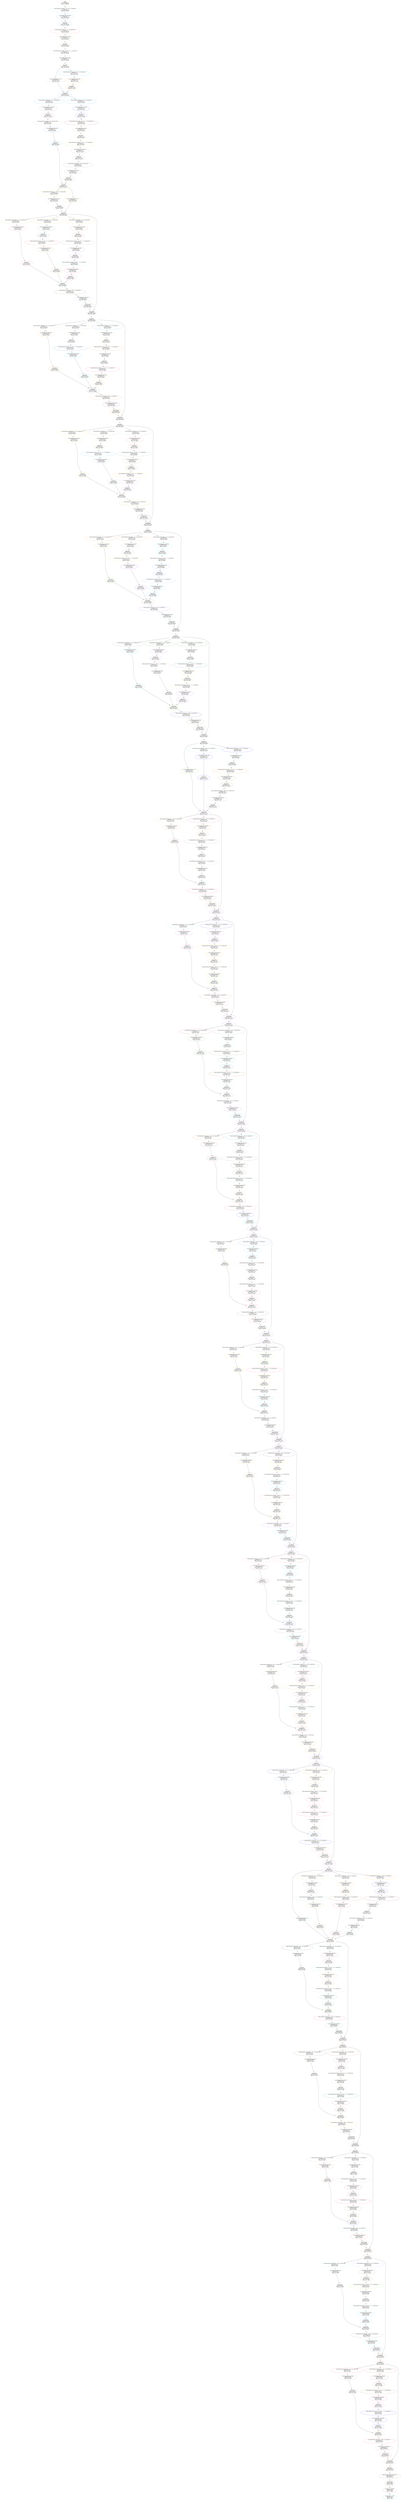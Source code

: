 digraph G {
	graph [bb="0,0,5300,46824"];
	node [label="\N",
		shape=oval
	];
	n1	 [color=darksalmon,
		fontsize=14,
		height=1.3356,
		label="Input\nStorage id: 1\nSize: {1, 3, 299, 299}\nMem size: 268203",
		pos="666,46776",
		shape=ellipse,
		style=solid,
		width=2.6788];
	n2	 [color=aquamarine2,
		fontsize=14,
		height=1.3356,
		label="cudnn.SpatialConvolution(3 -> 32, 3x3, 2,2) without bias\nStorage id: 2\nSize: {1, 32, 149, 149}\nMem size: 710432",
		pos="666,46644",
		shape=ellipse,
		style=solid,
		width=6.5007];
	n1 -> n2	 [pos="e,666,46692 666,46728 666,46720 666,46711 666,46703"];
	n3	 [color=dodgerblue,
		fontsize=14,
		height=1.3356,
		label="nn.SpatialBatchNormalization\nStorage id: 3\nSize: {1, 32, 149, 149}\nMem size: 710432",
		pos="666,46512",
		shape=ellipse,
		style=solid,
		width=3.5652];
	n2 -> n3	 [pos="e,666,46560 666,46596 666,46588 666,46579 666,46571"];
	n4	 [color=dodgerblue,
		fontsize=14,
		height=1.3356,
		label="cudnn.ReLU\nStorage id: 3\nSize: {1, 32, 149, 149}\nMem size: 710432",
		pos="666,46380",
		shape=ellipse,
		style=solid,
		width=2.817];
	n3 -> n4	 [pos="e,666,46428 666,46464 666,46456 666,46447 666,46439"];
	n5	 [color=brown1,
		fontsize=14,
		height=1.3356,
		label="cudnn.SpatialConvolution(32 -> 32, 3x3) without bias\nStorage id: 4\nSize: {1, 32, 147, 147}\nMem size: 691488",
		pos="666,46248",
		shape=ellipse,
		style=solid,
		width=6.1434];
	n4 -> n5	 [pos="e,666,46296 666,46332 666,46324 666,46315 666,46307"];
	n6	 [color=darkolivegreen1,
		fontsize=14,
		height=1.3356,
		label="nn.SpatialBatchNormalization\nStorage id: 5\nSize: {1, 32, 147, 147}\nMem size: 691488",
		pos="666,46116",
		shape=ellipse,
		style=solid,
		width=3.5652];
	n5 -> n6	 [pos="e,666,46164 666,46200 666,46192 666,46183 666,46175"];
	n7	 [color=darkolivegreen1,
		fontsize=14,
		height=1.3356,
		label="cudnn.ReLU\nStorage id: 5\nSize: {1, 32, 147, 147}\nMem size: 691488",
		pos="666,45984",
		shape=ellipse,
		style=solid,
		width=2.817];
	n6 -> n7	 [pos="e,666,46032 666,46068 666,46060 666,46051 666,46043"];
	n8	 [color=darkseagreen1,
		fontsize=14,
		height=1.3356,
		label="cudnn.SpatialConvolution(32 -> 64, 3x3, 1,1, 1,1) without bias\nStorage id: 6\nSize: {1, 64, 147, 147}\nMem size: 1382976",
		pos="666,45852",
		shape=ellipse,
		style=solid,
		width=7.0968];
	n7 -> n8	 [pos="e,666,45900 666,45936 666,45928 666,45919 666,45911"];
	n9	 [color=bisque,
		fontsize=14,
		height=1.3356,
		label="nn.SpatialBatchNormalization\nStorage id: 7\nSize: {1, 64, 147, 147}\nMem size: 1382976",
		pos="666,45720",
		shape=ellipse,
		style=solid,
		width=3.5652];
	n8 -> n9	 [pos="e,666,45768 666,45804 666,45796 666,45787 666,45779"];
	n10	 [color=bisque,
		fontsize=14,
		height=1.3356,
		label="cudnn.ReLU\nStorage id: 7\nSize: {1, 64, 147, 147}\nMem size: 1382976",
		pos="666,45588",
		shape=ellipse,
		style=solid,
		width=2.817];
	n9 -> n10	 [pos="e,666,45636 666,45672 666,45664 666,45655 666,45647"];
	n11	 [color=darksalmon,
		fontsize=14,
		height=1.3356,
		label="nn.SpatialMaxPooling(3x3, 2,2)\nStorage id: 8\nSize: {1, 64, 73, 73}\nMem size: 341056",
		pos="525,45324",
		shape=ellipse,
		style=solid,
		width=3.7843];
	n10 -> n11	 [pos="e,523.91,45372 601.38,45551 584.14,45538 567.22,45522 556,45504 533.77,45468 526.38,45420 524.35,45383"];
	n12	 [color=deepskyblue2,
		fontsize=14,
		height=1.3356,
		label="cudnn.SpatialConvolution(64 -> 96, 3x3, 2,2) without bias\nStorage id: 9\nSize: {1, 96, 73, 73}\nMem size: 511584",
		pos="804,45456",
		shape=ellipse,
		style=solid,
		width=6.6389];
	n10 -> n12	 [pos="e,754.65,45503 710.8,45545 722.41,45534 735.05,45522 747.18,45511"];
	n15	 [color=dodgerblue2,
		fontsize=14,
		height=1.3356,
		label="nn.JoinTable\nStorage id: 11\nSize: {1, 160, 73, 73}\nMem size: 852640",
		pos="686,45060",
		shape=ellipse,
		style=solid,
		width=2.6788];
	n11 -> n15	 [pos="e,658.14,45106 553.41,45277 581.2,45232 623.51,45163 652.82,45115"];
	n13	 [color=darkorange,
		fontsize=14,
		height=1.3356,
		label="nn.SpatialBatchNormalization\nStorage id: 10\nSize: {1, 96, 73, 73}\nMem size: 511584",
		pos="808,45324",
		shape=ellipse,
		style=solid,
		width=3.5652];
	n12 -> n13	 [pos="e,806.54,45372 805.46,45408 805.71,45400 805.97,45391 806.23,45383"];
	n14	 [color=darkorange,
		fontsize=14,
		height=1.3356,
		label="cudnn.ReLU\nStorage id: 10\nSize: {1, 96, 73, 73}\nMem size: 511584",
		pos="767,45192",
		shape=ellipse,
		style=solid,
		width=2.5643];
	n13 -> n14	 [pos="e,781.78,45240 793.2,45276 790.5,45268 787.66,45258 784.88,45250"];
	n14 -> n15	 [pos="e,714.05,45106 738.9,45146 732.61,45136 725.89,45125 719.42,45115"];
	n16	 [color=deepskyblue3,
		fontsize=14,
		height=1.3356,
		label="cudnn.SpatialConvolution(160 -> 64, 1x1) without bias\nStorage id: 12\nSize: {1, 64, 73, 73}\nMem size: 341056",
		pos="451,44928",
		shape=ellipse,
		style=solid,
		width=6.2816];
	n15 -> n16	 [pos="e,530.62,44973 622.41,45024 596.89,45010 567.05,44993 539.48,44978"];
	n22	 [color=deepskyblue3,
		fontsize=14,
		height=1.3356,
		label="cudnn.SpatialConvolution(160 -> 64, 1x1) without bias\nStorage id: 16\nSize: {1, 64, 73, 73}\nMem size: 341056",
		pos="934,44928",
		shape=ellipse,
		style=solid,
		width=6.2816];
	n15 -> n22	 [pos="e,850.32,44973 751.48,45025 778.92,45010 811.33,44993 841.16,44978"];
	n17	 [color=coral4,
		fontsize=14,
		height=1.3356,
		label="nn.SpatialBatchNormalization\nStorage id: 13\nSize: {1, 64, 73, 73}\nMem size: 341056",
		pos="445,44796",
		shape=ellipse,
		style=solid,
		width=3.5652];
	n16 -> n17	 [pos="e,447.19,44844 448.82,44880 448.44,44872 448.05,44863 447.66,44855"];
	n18	 [color=coral4,
		fontsize=14,
		height=1.3356,
		label="cudnn.ReLU\nStorage id: 13\nSize: {1, 64, 73, 73}\nMem size: 341056",
		pos="444,44664",
		shape=ellipse,
		style=solid,
		width=2.5643];
	n17 -> n18	 [pos="e,444.37,44712 444.64,44748 444.57,44740 444.51,44731 444.44,44723"];
	n19	 [color=bisque3,
		fontsize=14,
		height=1.3356,
		label="cudnn.SpatialConvolution(64 -> 96, 3x3) without bias\nStorage id: 14\nSize: {1, 96, 71, 71}\nMem size: 483936",
		pos="444,44532",
		shape=ellipse,
		style=solid,
		width=6.1434];
	n18 -> n19	 [pos="e,444,44580 444,44616 444,44608 444,44599 444,44591"];
	n20	 [color=dodgerblue1,
		fontsize=14,
		height=1.3356,
		label="nn.SpatialBatchNormalization\nStorage id: 15\nSize: {1, 96, 71, 71}\nMem size: 483936",
		pos="508,44400",
		shape=ellipse,
		style=solid,
		width=3.5652];
	n19 -> n20	 [pos="e,485.14,44447 467.11,44484 471.51,44475 476.16,44466 480.68,44456"];
	n21	 [color=dodgerblue1,
		fontsize=14,
		height=1.3356,
		label="cudnn.ReLU\nStorage id: 15\nSize: {1, 96, 71, 71}\nMem size: 483936",
		pos="544,44136",
		shape=ellipse,
		style=solid,
		width=2.5643];
	n20 -> n21	 [pos="e,537.51,44184 514.48,44352 520.55,44308 529.64,44241 536.13,44194"];
	n34	 [color=gold4,
		fontsize=14,
		height=1.3356,
		label="nn.JoinTable\nStorage id: 24\nSize: {1, 192, 71, 71}\nMem size: 967872",
		pos="685,43344",
		shape=ellipse,
		style=solid,
		width=2.6788];
	n21 -> n34	 [pos="e,661.57,43391 561.35,44088 579.07,44037 604,43950 604,43873 604,43873 604,43873 604,43607 604,43533 633.82,43452 657.27,43400"];
	n23	 [color=blue,
		fontsize=14,
		height=1.3356,
		label="nn.SpatialBatchNormalization\nStorage id: 17\nSize: {1, 64, 73, 73}\nMem size: 341056",
		pos="937,44796",
		shape=ellipse,
		style=solid,
		width=3.5652];
	n22 -> n23	 [pos="e,935.9,44844 935.09,44880 935.28,44872 935.48,44863 935.67,44855"];
	n24	 [color=blue,
		fontsize=14,
		height=1.3356,
		label="cudnn.ReLU\nStorage id: 17\nSize: {1, 64, 73, 73}\nMem size: 341056",
		pos="938,44664",
		shape=ellipse,
		style=solid,
		width=2.5643];
	n23 -> n24	 [pos="e,937.63,44712 937.36,44748 937.43,44740 937.49,44731 937.56,44723"];
	n25	 [color=brown4,
		fontsize=14,
		height=1.3356,
		label="cudnn.SpatialConvolution(64 -> 64, 7x1, 1,1, 3,0) without bias\nStorage id: 18\nSize: {1, 64, 73, 73}\nMem size: 341056",
		pos="939,44532",
		shape=ellipse,
		style=solid,
		width=7.0968];
	n24 -> n25	 [pos="e,938.63,44580 938.36,44616 938.43,44608 938.49,44599 938.56,44591"];
	n26	 [color=burlywood2,
		fontsize=14,
		height=1.3356,
		label="nn.SpatialBatchNormalization\nStorage id: 19\nSize: {1, 64, 73, 73}\nMem size: 341056",
		pos="937,44400",
		shape=ellipse,
		style=solid,
		width=3.5652];
	n25 -> n26	 [pos="e,937.73,44448 938.27,44484 938.15,44476 938.02,44467 937.89,44459"];
	n27	 [color=burlywood2,
		fontsize=14,
		height=1.3356,
		label="cudnn.ReLU\nStorage id: 19\nSize: {1, 64, 73, 73}\nMem size: 341056",
		pos="921,44268",
		shape=ellipse,
		style=solid,
		width=2.5643];
	n26 -> n27	 [pos="e,926.79,44316 931.18,44352 930.15,44343 929.07,44335 928.02,44326"];
	n28	 [color=chartreuse,
		fontsize=14,
		height=1.3356,
		label="cudnn.SpatialConvolution(64 -> 64, 1x7, 1,1, 0,3) without bias\nStorage id: 20\nSize: {1, 64, 73, 73}\nMem size: 341056",
		pos="913,44136",
		shape=ellipse,
		style=solid,
		width=7.0968];
	n27 -> n28	 [pos="e,915.92,44184 918.09,44220 917.59,44212 917.06,44203 916.54,44195"];
	n29	 [color=bisque4,
		fontsize=14,
		height=1.3356,
		label="nn.SpatialBatchNormalization\nStorage id: 21\nSize: {1, 64, 73, 73}\nMem size: 341056",
		pos="905,44004",
		shape=ellipse,
		style=solid,
		width=3.5652];
	n28 -> n29	 [pos="e,907.92,44052 910.09,44088 909.59,44080 909.06,44071 908.54,44063"];
	n30	 [color=bisque4,
		fontsize=14,
		height=1.3356,
		label="cudnn.ReLU\nStorage id: 21\nSize: {1, 64, 73, 73}\nMem size: 341056",
		pos="875,43872",
		shape=ellipse,
		style=solid,
		width=2.5643];
	n29 -> n30	 [pos="e,885.81,43920 894.17,43956 892.19,43948 890.11,43938 888.08,43930"];
	n31	 [color=burlywood4,
		fontsize=14,
		height=1.3356,
		label="cudnn.SpatialConvolution(64 -> 96, 3x3) without bias\nStorage id: 22\nSize: {1, 96, 71, 71}\nMem size: 483936",
		pos="860,43740",
		shape=ellipse,
		style=solid,
		width=6.1434];
	n30 -> n31	 [pos="e,865.48,43788 869.54,43824 868.6,43816 867.61,43807 866.65,43799"];
	n32	 [color=bisque4,
		fontsize=14,
		height=1.3356,
		label="nn.SpatialBatchNormalization\nStorage id: 23\nSize: {1, 96, 71, 71}\nMem size: 483936",
		pos="810,43608",
		shape=ellipse,
		style=solid,
		width=3.5652];
	n31 -> n32	 [pos="e,828.02,43656 841.95,43692 838.62,43683 835.11,43674 831.69,43665"];
	n33	 [color=bisque4,
		fontsize=14,
		height=1.3356,
		label="cudnn.ReLU\nStorage id: 23\nSize: {1, 96, 71, 71}\nMem size: 483936",
		pos="767,43476",
		shape=ellipse,
		style=solid,
		width=2.5643];
	n32 -> n33	 [pos="e,782.36,43523 794.48,43560 791.58,43551 788.52,43542 785.55,43533"];
	n33 -> n34	 [pos="e,713.4,43390 738.55,43430 732.19,43420 725.38,43409 718.83,43399"];
	n35	 [color=gold1,
		fontsize=14,
		height=1.3356,
		label="cudnn.SpatialConvolution(192 -> 192, 3x3, 2,2) without bias\nStorage id: 25\nSize: {1, 192, 35, 35}\nMem size: 235200",
		pos="547,43212",
		shape=ellipse,
		style=solid,
		width=6.8916];
	n34 -> n35	 [pos="e,596.12,43259 640.58,43301 628.83,43290 615.99,43278 603.69,43266"];
	n38	 [color=darkgoldenrod2,
		fontsize=14,
		height=1.3356,
		label="nn.SpatialMaxPooling(3x3, 2,2)\nStorage id: 27\nSize: {1, 192, 35, 35}\nMem size: 235200",
		pos="828,43080",
		shape=ellipse,
		style=solid,
		width=3.7843];
	n34 -> n38	 [pos="e,831.68,43128 752.84,43310 772.36,43297 791.67,43280 804,43260 826.16,43224 831.56,43176 831.76,43138"];
	n36	 [color=bisque3,
		fontsize=14,
		height=1.3356,
		label="nn.SpatialBatchNormalization\nStorage id: 26\nSize: {1, 192, 35, 35}\nMem size: 235200",
		pos="545,43080",
		shape=ellipse,
		style=solid,
		width=3.5652];
	n35 -> n36	 [pos="e,545.73,43128 546.27,43164 546.15,43156 546.02,43147 545.89,43139"];
	n37	 [color=bisque3,
		fontsize=14,
		height=1.3356,
		label="cudnn.ReLU\nStorage id: 26\nSize: {1, 192, 35, 35}\nMem size: 235200",
		pos="624,42948",
		shape=ellipse,
		style=solid,
		width=2.6788];
	n36 -> n37	 [pos="e,596.55,42994 573.07,43033 578.97,43023 585.25,43013 591.3,43003"];
	n39	 [color=azure2,
		fontsize=14,
		height=1.3356,
		label="nn.JoinTable\nStorage id: 28\nSize: {1, 384, 35, 35}\nMem size: 470400",
		pos="706,42816",
		shape=ellipse,
		style=solid,
		width=2.6788];
	n37 -> n39	 [pos="e,677.6,42862 652.45,42902 658.81,42892 665.62,42881 672.17,42871"];
	n38 -> n39	 [pos="e,727.47,42863 806.33,43032 785.47,42988 753.9,42920 731.77,42872"];
	n40	 [color=darkolivegreen3,
		fontsize=14,
		height=1.3356,
		label="cudnn.SpatialConvolution(384 -> 32, 1x1) without bias\nStorage id: 29\nSize: {1, 32, 35, 35}\nMem size: 39200",
		pos="226,42684",
		shape=ellipse,
		style=solid,
		width=6.2816];
	n39 -> n40	 [pos="e,363.74,42722 621.84,42792 553.37,42774 455.09,42747 373.59,42725"];
	n43	 [color=gold2,
		fontsize=14,
		height=1.3356,
		label="cudnn.SpatialConvolution(384 -> 32, 1x1) without bias\nStorage id: 31\nSize: {1, 32, 35, 35}\nMem size: 39200",
		pos="526,42552",
		shape=ellipse,
		style=solid,
		width=6.2816];
	n39 -> n43	 [pos="e,553.2,42600 668.58,42771 658.33,42759 647.45,42745 638,42732 609.32,42692 579.95,42645 558.48,42609"];
	n49	 [color=goldenrod1,
		fontsize=14,
		height=1.3356,
		label="cudnn.SpatialConvolution(384 -> 32, 1x1) without bias\nStorage id: 35\nSize: {1, 32, 35, 35}\nMem size: 39200",
		pos="873,42684",
		shape=ellipse,
		style=solid,
		width=6.2816];
	n39 -> n49	 [pos="e,814.4,42731 757.47,42775 772.95,42763 790.17,42749 806.48,42737"];
	n62	 [color=azure2,
		fontsize=14,
		height=1.3356,
		label="nn.CAddTable\nStorage id: 28\nSize: {1, 384, 35, 35}\nMem size: 470400",
		pos="1050,40968",
		shape=ellipse,
		style=solid,
		width=2.6788];
	n39 -> n62	 [pos="e,1080.1,41014 800.96,42807 905.56,42796 1064.7,42773 1108,42732 1167.5,42675 1154,42635 1154,42553 1154,42553 1154,42553 1154,41231 \
1154,41155 1115.4,41074 1085.2,41023"];
	n41	 [color=deeppink,
		fontsize=14,
		height=1.3356,
		label="nn.SpatialBatchNormalization\nStorage id: 30\nSize: {1, 32, 35, 35}\nMem size: 39200",
		pos="153,42552",
		shape=ellipse,
		style=solid,
		width=3.5652];
	n40 -> n41	 [pos="e,179.07,42599 199.65,42636 194.57,42627 189.21,42617 184,42608"];
	n42	 [color=deeppink,
		fontsize=14,
		height=1.3356,
		label="cudnn.ReLU\nStorage id: 30\nSize: {1, 32, 35, 35}\nMem size: 39200",
		pos="293,41892",
		shape=ellipse,
		style=solid,
		width=2.5643];
	n41 -> n42	 [pos="e,265.49,41938 165.73,42504 178.72,42452 197,42365 197,42289 197,42289 197,42289 197,42155 197,42079 232.71,41999 260.57,41947"];
	n58	 [color=cadetblue1,
		fontsize=14,
		height=1.3356,
		label="nn.JoinTable\nStorage id: 41\nSize: {1, 128, 35, 35}\nMem size: 156800",
		pos="653,41496",
		shape=ellipse,
		style=solid,
		width=2.6788];
	n42 -> n58	 [pos="e,607.29,41539 325.41,41847 353.07,41810 394.52,41756 434,41712 487.74,41652 554.33,41588 599.88,41546"];
	n44	 [color=deepskyblue4,
		fontsize=14,
		height=1.3356,
		label="nn.SpatialBatchNormalization\nStorage id: 32\nSize: {1, 32, 35, 35}\nMem size: 39200",
		pos="507,42420",
		shape=ellipse,
		style=solid,
		width=3.5652];
	n43 -> n44	 [pos="e,513.88,42468 519.09,42504 517.87,42495 516.58,42487 515.33,42478"];
	n45	 [color=deepskyblue4,
		fontsize=14,
		height=1.3356,
		label="cudnn.ReLU\nStorage id: 32\nSize: {1, 32, 35, 35}\nMem size: 39200",
		pos="490,42288",
		shape=ellipse,
		style=solid,
		width=2.5643];
	n44 -> n45	 [pos="e,496.15,42336 500.81,42372 499.72,42363 498.58,42355 497.45,42346"];
	n46	 [color=firebrick2,
		fontsize=14,
		height=1.3356,
		label="cudnn.SpatialConvolution(32 -> 32, 3x3, 1,1, 1,1) without bias\nStorage id: 33\nSize: {1, 32, 35, 35}\nMem size: 39200",
		pos="484,42156",
		shape=ellipse,
		style=solid,
		width=7.0968];
	n45 -> n46	 [pos="e,486.19,42204 487.82,42240 487.44,42232 487.05,42223 486.66,42215"];
	n47	 [color=darkgoldenrod,
		fontsize=14,
		height=1.3356,
		label="nn.SpatialBatchNormalization\nStorage id: 34\nSize: {1, 32, 35, 35}\nMem size: 39200",
		pos="514,42024",
		shape=ellipse,
		style=solid,
		width=3.5652];
	n46 -> n47	 [pos="e,503.14,42072 494.92,42108 496.84,42099 498.87,42091 500.85,42082"];
	n48	 [color=darkgoldenrod,
		fontsize=14,
		height=1.3356,
		label="cudnn.ReLU\nStorage id: 34\nSize: {1, 32, 35, 35}\nMem size: 39200",
		pos="536,41760",
		shape=ellipse,
		style=solid,
		width=2.5643];
	n47 -> n48	 [pos="e,532.04,41808 517.96,41976 521.67,41932 527.23,41865 531.19,41818"];
	n48 -> n58	 [pos="e,632.31,41543 556.51,41713 576.48,41668 606.85,41600 628.18,41553"];
	n50	 [color=brown3,
		fontsize=14,
		height=1.3356,
		label="nn.SpatialBatchNormalization\nStorage id: 36\nSize: {1, 32, 35, 35}\nMem size: 39200",
		pos="899,42552",
		shape=ellipse,
		style=solid,
		width=3.5652];
	n49 -> n50	 [pos="e,889.59,42600 882.46,42636 884.13,42627 885.88,42619 887.6,42610"];
	n51	 [color=brown3,
		fontsize=14,
		height=1.3356,
		label="cudnn.ReLU\nStorage id: 36\nSize: {1, 32, 35, 35}\nMem size: 39200",
		pos="895,42420",
		shape=ellipse,
		style=solid,
		width=2.5643];
	n50 -> n51	 [pos="e,896.46,42468 897.54,42504 897.29,42496 897.03,42487 896.77,42479"];
	n52	 [color=darkseagreen4,
		fontsize=14,
		height=1.3356,
		label="cudnn.SpatialConvolution(32 -> 48, 3x3, 1,1, 1,1) without bias\nStorage id: 37\nSize: {1, 48, 35, 35}\nMem size: 58800",
		pos="870,42288",
		shape=ellipse,
		style=solid,
		width=7.0968];
	n51 -> n52	 [pos="e,879.1,42336 885.97,42372 884.37,42364 882.67,42355 881.02,42346"];
	n53	 [color=darkorchid3,
		fontsize=14,
		height=1.3356,
		label="nn.SpatialBatchNormalization\nStorage id: 38\nSize: {1, 48, 35, 35}\nMem size: 58800",
		pos="887,42156",
		shape=ellipse,
		style=solid,
		width=3.5652];
	n52 -> n53	 [pos="e,880.85,42204 876.19,42240 877.28,42231 878.42,42223 879.55,42214"];
	n54	 [color=darkorchid3,
		fontsize=14,
		height=1.3356,
		label="cudnn.ReLU\nStorage id: 38\nSize: {1, 48, 35, 35}\nMem size: 58800",
		pos="879,42024",
		shape=ellipse,
		style=solid,
		width=2.5643];
	n53 -> n54	 [pos="e,881.92,42072 884.09,42108 883.59,42100 883.06,42091 882.54,42083"];
	n55	 [color=aquamarine2,
		fontsize=14,
		height=1.3356,
		label="cudnn.SpatialConvolution(48 -> 64, 3x3, 1,1, 1,1) without bias\nStorage id: 39\nSize: {1, 64, 35, 35}\nMem size: 78400",
		pos="820,41892",
		shape=ellipse,
		style=solid,
		width=7.0968];
	n54 -> n55	 [pos="e,841.3,41940 858.03,41977 853.96,41968 849.65,41958 845.45,41949"];
	n56	 [color=deeppink2,
		fontsize=14,
		height=1.3356,
		label="nn.SpatialBatchNormalization\nStorage id: 40\nSize: {1, 64, 35, 35}\nMem size: 78400",
		pos="790,41760",
		shape=ellipse,
		style=solid,
		width=3.5652];
	n55 -> n56	 [pos="e,800.86,41808 809.08,41844 807.16,41835 805.13,41827 803.15,41818"];
	n57	 [color=deeppink2,
		fontsize=14,
		height=1.3356,
		label="cudnn.ReLU\nStorage id: 40\nSize: {1, 64, 35, 35}\nMem size: 78400",
		pos="757,41628",
		shape=ellipse,
		style=solid,
		width=2.5643];
	n56 -> n57	 [pos="e,768.9,41676 778.09,41712 775.91,41704 773.62,41694 771.39,41686"];
	n57 -> n58	 [pos="e,688.36,41541 722.08,41583 713.34,41572 703.88,41561 694.85,41549"];
	n59	 [color=darkolivegreen,
		fontsize=14,
		height=1.3356,
		label="cudnn.SpatialConvolution(128 -> 384, 1x1) without bias\nStorage id: 42\nSize: {1, 384, 35, 35}\nMem size: 470400",
		pos="729,41364",
		shape=ellipse,
		style=solid,
		width=6.3961];
	n58 -> n59	 [pos="e,701.53,41412 679.58,41450 685.02,41440 690.81,41430 696.43,41421"];
	n60	 [color=cornflowerblue,
		fontsize=14,
		height=1.3356,
		label="nn.SpatialBatchNormalization\nStorage id: 43\nSize: {1, 384, 35, 35}\nMem size: 470400",
		pos="863,41232",
		shape=ellipse,
		style=solid,
		width=3.5652];
	n59 -> n60	 [pos="e,817.33,41277 776.62,41317 787.48,41306 799.09,41295 810.15,41284"];
	n61	 [color=darkolivegreen,
		fontsize=14,
		height=1.3356,
		label="nn.MulConstant\nStorage id: 44\nSize: {1, 384, 35, 35}\nMem size: 470400",
		pos="946,41100",
		shape=ellipse,
		style=solid,
		width=2.6788];
	n60 -> n61	 [pos="e,917.28,41146 892.26,41185 898.61,41175 905.37,41165 911.88,41154"];
	n61 -> n62	 [pos="e,1014.8,41013 981.21,41055 989.93,41044 999.37,41032 1008.4,41021"];
	n63	 [color=azure2,
		fontsize=14,
		height=1.3356,
		label="cudnn.ReLU\nStorage id: 28\nSize: {1, 384, 35, 35}\nMem size: 470400",
		pos="1050,40836",
		shape=ellipse,
		style=solid,
		width=2.6788];
	n62 -> n63	 [pos="e,1050,40884 1050,40920 1050,40912 1050,40903 1050,40895"];
	n64	 [color=bisque2,
		fontsize=14,
		height=1.3356,
		label="cudnn.SpatialConvolution(384 -> 32, 1x1) without bias\nStorage id: 45\nSize: {1, 32, 35, 35}\nMem size: 39200",
		pos="570,40704",
		shape=ellipse,
		style=solid,
		width=6.2816];
	n63 -> n64	 [pos="e,707.74,40742 965.84,40812 897.37,40794 799.09,40767 717.59,40745"];
	n67	 [color=darkkhaki,
		fontsize=14,
		height=1.3356,
		label="cudnn.SpatialConvolution(384 -> 32, 1x1) without bias\nStorage id: 47\nSize: {1, 32, 35, 35}\nMem size: 39200",
		pos="833,40572",
		shape=ellipse,
		style=solid,
		width=6.2816];
	n63 -> n67	 [pos="e,860.69,40620 999.56,40794 984.81,40782 969.13,40767 956,40752 921.87,40713 889.15,40665 866.05,40628"];
	n73	 [color=dodgerblue2,
		fontsize=14,
		height=1.3356,
		label="cudnn.SpatialConvolution(384 -> 32, 1x1) without bias\nStorage id: 51\nSize: {1, 32, 35, 35}\nMem size: 39200",
		pos="1191,40704",
		shape=ellipse,
		style=solid,
		width=6.2816];
	n63 -> n73	 [pos="e,1140.8,40751 1095.4,40793 1107.5,40782 1120.8,40770 1133.4,40758"];
	n86	 [color=azure2,
		fontsize=14,
		height=1.3356,
		label="nn.CAddTable\nStorage id: 28\nSize: {1, 384, 35, 35}\nMem size: 470400",
		pos="1365,38988",
		shape=ellipse,
		style=solid,
		width=2.6788];
	n63 -> n86	 [pos="e,1391.9,39035 1144.7,40826 1243.1,40815 1387.9,40792 1426,40752 1482,40694 1458,40654 1458,40573 1458,40573 1458,40573 1458,39251 \
1458,39176 1423.6,39095 1396.7,39044"];
	n65	 [color=darkorange1,
		fontsize=14,
		height=1.3356,
		label="nn.SpatialBatchNormalization\nStorage id: 46\nSize: {1, 32, 35, 35}\nMem size: 39200",
		pos="460,40572",
		shape=ellipse,
		style=solid,
		width=3.5652];
	n64 -> n65	 [pos="e,498.02,40618 530.6,40656 522.15,40646 513.16,40636 504.54,40626"];
	n66	 [color=darkorange1,
		fontsize=14,
		height=1.3356,
		label="cudnn.ReLU\nStorage id: 46\nSize: {1, 32, 35, 35}\nMem size: 39200",
		pos="616,39912",
		shape=ellipse,
		style=solid,
		width=2.5643];
	n65 -> n66	 [pos="e,582.47,39957 471.28,40524 482.8,40472 499,40385 499,40309 499,40309 499,40309 499,40175 499,40097 542.7,40017 576.68,39966"];
	n82	 [color=darkslategrey,
		fontsize=14,
		height=1.3356,
		label="nn.JoinTable\nStorage id: 57\nSize: {1, 128, 35, 35}\nMem size: 156800",
		pos="1045,39516",
		shape=ellipse,
		style=solid,
		width=2.6788];
	n66 -> n82	 [pos="e,986.5,39555 649.8,39867 679.23,39830 723.83,39775 767,39732 830.83,39668 849.94,39655 922,39600 939.79,39586 959.64,39573 978.12,\
39560"];
	n68	 [color=cornsilk3,
		fontsize=14,
		height=1.3356,
		label="nn.SpatialBatchNormalization\nStorage id: 48\nSize: {1, 32, 35, 35}\nMem size: 39200",
		pos="812,40440",
		shape=ellipse,
		style=solid,
		width=3.5652];
	n67 -> n68	 [pos="e,819.6,40488 825.36,40524 824.01,40515 822.59,40507 821.21,40498"];
	n69	 [color=cornsilk3,
		fontsize=14,
		height=1.3356,
		label="cudnn.ReLU\nStorage id: 48\nSize: {1, 32, 35, 35}\nMem size: 39200",
		pos="793,40308",
		shape=ellipse,
		style=solid,
		width=2.5643];
	n68 -> n69	 [pos="e,799.88,40356 805.09,40392 803.87,40383 802.58,40375 801.33,40366"];
	n70	 [color=deepskyblue4,
		fontsize=14,
		height=1.3356,
		label="cudnn.SpatialConvolution(32 -> 32, 3x3, 1,1, 1,1) without bias\nStorage id: 49\nSize: {1, 32, 35, 35}\nMem size: 39200",
		pos="786,40176",
		shape=ellipse,
		style=solid,
		width=7.0968];
	n69 -> n70	 [pos="e,788.56,40224 790.45,40260 790.01,40252 789.55,40243 789.1,40235"];
	n71	 [color=deepskyblue1,
		fontsize=14,
		height=1.3356,
		label="nn.SpatialBatchNormalization\nStorage id: 50\nSize: {1, 32, 35, 35}\nMem size: 39200",
		pos="838,40044",
		shape=ellipse,
		style=solid,
		width=3.5652];
	n70 -> n71	 [pos="e,819.35,40092 804.92,40128 808.38,40119 812.01,40110 815.56,40101"];
	n72	 [color=deepskyblue1,
		fontsize=14,
		height=1.3356,
		label="cudnn.ReLU\nStorage id: 50\nSize: {1, 32, 35, 35}\nMem size: 39200",
		pos="869,39780",
		shape=ellipse,
		style=solid,
		width=2.5643];
	n71 -> n72	 [pos="e,863.41,39828 843.58,39996 848.81,39952 856.64,39885 862.22,39838"];
	n72 -> n82	 [pos="e,1014.8,39562 899.06,39734 929.53,39689 976.68,39619 1009.1,39570"];
	n74	 [color=darkolivegreen2,
		fontsize=14,
		height=1.3356,
		label="nn.SpatialBatchNormalization\nStorage id: 52\nSize: {1, 32, 35, 35}\nMem size: 39200",
		pos="1206,40572",
		shape=ellipse,
		style=solid,
		width=3.5652];
	n73 -> n74	 [pos="e,1200.6,40620 1196.5,40656 1197.4,40647 1198.4,40639 1199.4,40630"];
	n75	 [color=darkolivegreen2,
		fontsize=14,
		height=1.3356,
		label="cudnn.ReLU\nStorage id: 52\nSize: {1, 32, 35, 35}\nMem size: 39200",
		pos="1202,40440",
		shape=ellipse,
		style=solid,
		width=2.5643];
	n74 -> n75	 [pos="e,1203.5,40488 1204.5,40524 1204.3,40516 1204,40507 1203.8,40499"];
	n76	 [color=chocolate,
		fontsize=14,
		height=1.3356,
		label="cudnn.SpatialConvolution(32 -> 48, 3x3, 1,1, 1,1) without bias\nStorage id: 53\nSize: {1, 48, 35, 35}\nMem size: 58800",
		pos="1174,40308",
		shape=ellipse,
		style=solid,
		width=7.0968];
	n75 -> n76	 [pos="e,1184.2,40356 1191.9,40392 1190.1,40384 1188.2,40375 1186.3,40366"];
	n77	 [color=aliceblue,
		fontsize=14,
		height=1.3356,
		label="nn.SpatialBatchNormalization\nStorage id: 54\nSize: {1, 48, 35, 35}\nMem size: 58800",
		pos="1189,40176",
		shape=ellipse,
		style=solid,
		width=3.5652];
	n76 -> n77	 [pos="e,1183.6,40224 1179.5,40260 1180.4,40251 1181.4,40243 1182.4,40234"];
	n78	 [color=aliceblue,
		fontsize=14,
		height=1.3356,
		label="cudnn.ReLU\nStorage id: 54\nSize: {1, 48, 35, 35}\nMem size: 58800",
		pos="1168,40044",
		shape=ellipse,
		style=solid,
		width=2.5643];
	n77 -> n78	 [pos="e,1175.6,40092 1181.4,40128 1180,40119 1178.6,40111 1177.2,40102"];
	n79	 [color=deeppink1,
		fontsize=14,
		height=1.3356,
		label="cudnn.SpatialConvolution(48 -> 64, 3x3, 1,1, 1,1) without bias\nStorage id: 55\nSize: {1, 64, 35, 35}\nMem size: 78400",
		pos="1161,39912",
		shape=ellipse,
		style=solid,
		width=7.0968];
	n78 -> n79	 [pos="e,1163.6,39960 1165.5,39996 1165,39988 1164.6,39979 1164.1,39971"];
	n80	 [color=darkgoldenrod1,
		fontsize=14,
		height=1.3356,
		label="nn.SpatialBatchNormalization\nStorage id: 56\nSize: {1, 64, 35, 35}\nMem size: 78400",
		pos="1143,39780",
		shape=ellipse,
		style=solid,
		width=3.5652];
	n79 -> n80	 [pos="e,1149.5,39828 1154.5,39864 1153.3,39855 1152.1,39847 1150.9,39838"];
	n81	 [color=darkgoldenrod1,
		fontsize=14,
		height=1.3356,
		label="cudnn.ReLU\nStorage id: 56\nSize: {1, 64, 35, 35}\nMem size: 78400",
		pos="1105,39648",
		shape=ellipse,
		style=solid,
		width=2.5643];
	n80 -> n81	 [pos="e,1118.7,39696 1129.3,39732 1126.8,39724 1124.1,39714 1121.6,39706"];
	n81 -> n82	 [pos="e,1066.4,39563 1083.8,39601 1079.6,39592 1075,39582 1070.6,39572"];
	n83	 [color=chocolate2,
		fontsize=14,
		height=1.3356,
		label="cudnn.SpatialConvolution(128 -> 384, 1x1) without bias\nStorage id: 58\nSize: {1, 384, 35, 35}\nMem size: 470400",
		pos="1122,39384",
		shape=ellipse,
		style=solid,
		width=6.3961];
	n82 -> n83	 [pos="e,1094.2,39432 1071.9,39470 1077.4,39460 1083.3,39450 1089,39441"];
	n84	 [color=darkorchid4,
		fontsize=14,
		height=1.3356,
		label="nn.SpatialBatchNormalization\nStorage id: 59\nSize: {1, 384, 35, 35}\nMem size: 470400",
		pos="1212,39252",
		shape=ellipse,
		style=solid,
		width=3.5652];
	n83 -> n84	 [pos="e,1180.2,39299 1154.5,39336 1161,39327 1167.8,39317 1174.4,39307"];
	n85	 [color=darkorange,
		fontsize=14,
		height=1.3356,
		label="nn.MulConstant\nStorage id: 60\nSize: {1, 384, 35, 35}\nMem size: 470400",
		pos="1272,39120",
		shape=ellipse,
		style=solid,
		width=2.6788];
	n84 -> n85	 [pos="e,1250.7,39167 1233.5,39204 1237.7,39195 1242.1,39186 1246.4,39176"];
	n85 -> n86	 [pos="e,1332.9,39034 1304,39074 1311.4,39064 1319.3,39053 1326.9,39042"];
	n87	 [color=azure2,
		fontsize=14,
		height=1.3356,
		label="cudnn.ReLU\nStorage id: 28\nSize: {1, 384, 35, 35}\nMem size: 470400",
		pos="1365,38856",
		shape=ellipse,
		style=solid,
		width=2.6788];
	n86 -> n87	 [pos="e,1365,38904 1365,38940 1365,38932 1365,38923 1365,38915"];
	n88	 [color=gold,
		fontsize=14,
		height=1.3356,
		label="cudnn.SpatialConvolution(384 -> 32, 1x1) without bias\nStorage id: 61\nSize: {1, 32, 35, 35}\nMem size: 39200",
		pos="894,38724",
		shape=ellipse,
		style=solid,
		width=6.2816];
	n87 -> n88	 [pos="e,1029.9,38763 1281.3,38832 1214.5,38813 1119.3,38787 1040,38765"];
	n91	 [color=burlywood3,
		fontsize=14,
		height=1.3356,
		label="cudnn.SpatialConvolution(384 -> 32, 1x1) without bias\nStorage id: 63\nSize: {1, 32, 35, 35}\nMem size: 39200",
		pos="1194,38592",
		shape=ellipse,
		style=solid,
		width=6.2816];
	n87 -> n91	 [pos="e,1215,38640 1322.2,38812 1310.7,38800 1298.8,38786 1289,38772 1261.7,38733 1236.9,38686 1219.5,38650"];
	n97	 [color=darkseagreen,
		fontsize=14,
		height=1.3356,
		label="cudnn.SpatialConvolution(384 -> 32, 1x1) without bias\nStorage id: 67\nSize: {1, 32, 35, 35}\nMem size: 39200",
		pos="1524,38724",
		shape=ellipse,
		style=solid,
		width=6.2816];
	n87 -> n97	 [pos="e,1468.2,38771 1414.4,38815 1429,38803 1445,38790 1460.3,38777"];
	n110	 [color=azure2,
		fontsize=14,
		height=1.3356,
		label="nn.CAddTable\nStorage id: 28\nSize: {1, 384, 35, 35}\nMem size: 470400",
		pos="1708,37008",
		shape=ellipse,
		style=solid,
		width=2.6788];
	n87 -> n110	 [pos="e,1736.1,37054 1459.9,38846 1562.5,38835 1716.9,38812 1759,38772 1818.3,38715 1805,38675 1805,38593 1805,38593 1805,38593 1805,37271 \
1805,37196 1769.1,37115 1741,37063"];
	n89	 [color=chartreuse,
		fontsize=14,
		height=1.3356,
		label="nn.SpatialBatchNormalization\nStorage id: 62\nSize: {1, 32, 35, 35}\nMem size: 39200",
		pos="821,38592",
		shape=ellipse,
		style=solid,
		width=3.5652];
	n88 -> n89	 [pos="e,847.07,38639 867.65,38676 862.57,38667 857.21,38657 852,38648"];
	n90	 [color=chartreuse,
		fontsize=14,
		height=1.3356,
		label="cudnn.ReLU\nStorage id: 62\nSize: {1, 32, 35, 35}\nMem size: 39200",
		pos="1075,37932",
		shape=ellipse,
		style=solid,
		width=2.5643];
	n89 -> n90	 [pos="e,1009.8,37966 823.02,38544 825.09,38491 828,38404 828,38329 828,38329 828,38329 828,38195 828,38093 928.28,38015 1001.1,37971"];
	n106	 [color=bisque2,
		fontsize=14,
		height=1.3356,
		label="nn.JoinTable\nStorage id: 73\nSize: {1, 128, 35, 35}\nMem size: 156800",
		pos="1306,37536",
		shape=ellipse,
		style=solid,
		width=2.6788];
	n90 -> n106	 [pos="e,1259.6,37579 1081.1,37884 1087.3,37846 1099.3,37794 1121,37752 1154.5,37688 1210.6,37626 1252.3,37586"];
	n92	 [color=darkolivegreen2,
		fontsize=14,
		height=1.3356,
		label="nn.SpatialBatchNormalization\nStorage id: 64\nSize: {1, 32, 35, 35}\nMem size: 39200",
		pos="1180,38460",
		shape=ellipse,
		style=solid,
		width=3.5652];
	n91 -> n92	 [pos="e,1185.1,38508 1188.9,38544 1188,38535 1187.1,38527 1186.1,38518"];
	n93	 [color=darkolivegreen2,
		fontsize=14,
		height=1.3356,
		label="cudnn.ReLU\nStorage id: 64\nSize: {1, 32, 35, 35}\nMem size: 39200",
		pos="1136,38328",
		shape=ellipse,
		style=solid,
		width=2.5643];
	n92 -> n93	 [pos="e,1151.7,38375 1164.1,38412 1161.2,38403 1158,38394 1155,38385"];
	n94	 [color=deepskyblue1,
		fontsize=14,
		height=1.3356,
		label="cudnn.SpatialConvolution(32 -> 32, 3x3, 1,1, 1,1) without bias\nStorage id: 65\nSize: {1, 32, 35, 35}\nMem size: 39200",
		pos="1127,38196",
		shape=ellipse,
		style=solid,
		width=7.0968];
	n93 -> n94	 [pos="e,1130.3,38244 1132.7,38280 1132.2,38272 1131.6,38263 1131,38255"];
	n95	 [color=darkslategray4,
		fontsize=14,
		height=1.3356,
		label="nn.SpatialBatchNormalization\nStorage id: 66\nSize: {1, 32, 35, 35}\nMem size: 39200",
		pos="1182,38064",
		shape=ellipse,
		style=solid,
		width=3.5652];
	n94 -> n95	 [pos="e,1162.3,38112 1147,38148 1150.7,38139 1154.6,38130 1158.4,38121"];
	n96	 [color=darkslategray4,
		fontsize=14,
		height=1.3356,
		label="cudnn.ReLU\nStorage id: 66\nSize: {1, 32, 35, 35}\nMem size: 39200",
		pos="1223,37800",
		shape=ellipse,
		style=solid,
		width=2.5643];
	n95 -> n96	 [pos="e,1215.6,37848 1189.4,38016 1196.3,37972 1206.6,37905 1214,37858"];
	n96 -> n106	 [pos="e,1291.3,37584 1237.7,37752 1251.8,37708 1273.1,37641 1288.1,37593"];
	n98	 [color=brown1,
		fontsize=14,
		height=1.3356,
		label="nn.SpatialBatchNormalization\nStorage id: 68\nSize: {1, 32, 35, 35}\nMem size: 39200",
		pos="1567,38592",
		shape=ellipse,
		style=solid,
		width=3.5652];
	n97 -> n98	 [pos="e,1551.4,38640 1539.6,38676 1542.4,38667 1545.4,38658 1548.2,38650"];
	n99	 [color=brown1,
		fontsize=14,
		height=1.3356,
		label="cudnn.ReLU\nStorage id: 68\nSize: {1, 32, 35, 35}\nMem size: 39200",
		pos="1559,38460",
		shape=ellipse,
		style=solid,
		width=2.5643];
	n98 -> n99	 [pos="e,1561.9,38508 1564.1,38544 1563.6,38536 1563.1,38527 1562.5,38519"];
	n100	 [color=aquamarine4,
		fontsize=14,
		height=1.3356,
		label="cudnn.SpatialConvolution(32 -> 48, 3x3, 1,1, 1,1) without bias\nStorage id: 69\nSize: {1, 48, 35, 35}\nMem size: 58800",
		pos="1521,38328",
		shape=ellipse,
		style=solid,
		width=7.0968];
	n99 -> n100	 [pos="e,1534.8,38376 1545.4,38412 1542.9,38404 1540.2,38395 1537.7,38386"];
	n101	 [color=goldenrod4,
		fontsize=14,
		height=1.3356,
		label="nn.SpatialBatchNormalization\nStorage id: 70\nSize: {1, 48, 35, 35}\nMem size: 58800",
		pos="1530,38196",
		shape=ellipse,
		style=solid,
		width=3.5652];
	n100 -> n101	 [pos="e,1526.7,38244 1524.3,38280 1524.8,38272 1525.4,38263 1526,38255"];
	n102	 [color=goldenrod4,
		fontsize=14,
		height=1.3356,
		label="cudnn.ReLU\nStorage id: 70\nSize: {1, 48, 35, 35}\nMem size: 58800",
		pos="1511,38064",
		shape=ellipse,
		style=solid,
		width=2.5643];
	n101 -> n102	 [pos="e,1517.9,38112 1523.1,38148 1521.9,38139 1520.6,38131 1519.3,38122"];
	n103	 [color=goldenrod1,
		fontsize=14,
		height=1.3356,
		label="cudnn.SpatialConvolution(48 -> 64, 3x3, 1,1, 1,1) without bias\nStorage id: 71\nSize: {1, 64, 35, 35}\nMem size: 78400",
		pos="1507,37932",
		shape=ellipse,
		style=solid,
		width=7.0968];
	n102 -> n103	 [pos="e,1508.5,37980 1509.5,38016 1509.3,38008 1509,37999 1508.8,37991"];
	n104	 [color=darkorchid1,
		fontsize=14,
		height=1.3356,
		label="nn.SpatialBatchNormalization\nStorage id: 72\nSize: {1, 64, 35, 35}\nMem size: 78400",
		pos="1471,37800",
		shape=ellipse,
		style=solid,
		width=3.5652];
	n103 -> n104	 [pos="e,1484,37848 1493.9,37884 1491.6,37875 1489.1,37866 1486.7,37858"];
	n105	 [color=darkorchid1,
		fontsize=14,
		height=1.3356,
		label="cudnn.ReLU\nStorage id: 72\nSize: {1, 64, 35, 35}\nMem size: 78400",
		pos="1443,37668",
		shape=ellipse,
		style=solid,
		width=2.5643];
	n104 -> n105	 [pos="e,1453.1,37716 1460.8,37752 1459,37743 1457.1,37735 1455.3,37726"];
	n105 -> n106	 [pos="e,1350.2,37579 1399.3,37626 1386.1,37613 1371.4,37599 1357.7,37586"];
	n107	 [color=gold3,
		fontsize=14,
		height=1.3356,
		label="cudnn.SpatialConvolution(128 -> 384, 1x1) without bias\nStorage id: 74\nSize: {1, 384, 35, 35}\nMem size: 470400",
		pos="1440,37404",
		shape=ellipse,
		style=solid,
		width=6.3961];
	n106 -> n107	 [pos="e,1392.1,37451 1349.5,37493 1360.8,37482 1373.1,37470 1384.8,37459"];
	n108	 [color=bisque1,
		fontsize=14,
		height=1.3356,
		label="nn.SpatialBatchNormalization\nStorage id: 75\nSize: {1, 384, 35, 35}\nMem size: 470400",
		pos="1544,37272",
		shape=ellipse,
		style=solid,
		width=3.5652];
	n107 -> n108	 [pos="e,1507.7,37318 1477.3,37356 1485.1,37347 1493.4,37336 1501.4,37326"];
	n109	 [color=black,
		fontsize=14,
		height=1.3356,
		label="nn.MulConstant\nStorage id: 76\nSize: {1, 384, 35, 35}\nMem size: 470400",
		pos="1612,37140",
		shape=ellipse,
		style=solid,
		width=2.6788];
	n108 -> n109	 [pos="e,1588,37187 1568.4,37224 1573.2,37215 1578.3,37205 1583.3,37196"];
	n109 -> n110	 [pos="e,1675.1,37054 1644.8,37095 1652.6,37084 1660.9,37073 1669,37062"];
	n111	 [color=azure2,
		fontsize=14,
		height=1.3356,
		label="cudnn.ReLU\nStorage id: 28\nSize: {1, 384, 35, 35}\nMem size: 470400",
		pos="1708,36876",
		shape=ellipse,
		style=solid,
		width=2.6788];
	n110 -> n111	 [pos="e,1708,36924 1708,36960 1708,36952 1708,36943 1708,36935"];
	n112	 [color=chocolate1,
		fontsize=14,
		height=1.3356,
		label="cudnn.SpatialConvolution(384 -> 32, 1x1) without bias\nStorage id: 77\nSize: {1, 32, 35, 35}\nMem size: 39200",
		pos="1228,36744",
		shape=ellipse,
		style=solid,
		width=6.2816];
	n111 -> n112	 [pos="e,1365.7,36782 1623.8,36852 1555.4,36834 1457.1,36807 1375.6,36785"];
	n115	 [color=coral2,
		fontsize=14,
		height=1.3356,
		label="cudnn.SpatialConvolution(384 -> 32, 1x1) without bias\nStorage id: 79\nSize: {1, 32, 35, 35}\nMem size: 39200",
		pos="1512,36612",
		shape=ellipse,
		style=solid,
		width=6.2816];
	n111 -> n115	 [pos="e,1533.5,36660 1656.8,36835 1642,36822 1626.5,36807 1614,36792 1583.3,36754 1556.5,36706 1538,36669"];
	n121	 [color=burlywood1,
		fontsize=14,
		height=1.3356,
		label="cudnn.SpatialConvolution(384 -> 32, 1x1) without bias\nStorage id: 83\nSize: {1, 32, 35, 35}\nMem size: 39200",
		pos="1849,36744",
		shape=ellipse,
		style=solid,
		width=6.2816];
	n111 -> n121	 [pos="e,1798.8,36791 1753.4,36833 1765.5,36822 1778.8,36810 1791.4,36798"];
	n134	 [color=azure2,
		fontsize=14,
		height=1.3356,
		label="nn.CAddTable\nStorage id: 28\nSize: {1, 384, 35, 35}\nMem size: 470400",
		pos="2023,35028",
		shape=ellipse,
		style=solid,
		width=2.6788];
	n111 -> n134	 [pos="e,2049.9,35075 1802.7,36866 1901.1,36855 2045.9,36832 2084,36792 2140,36734 2116,36694 2116,36613 2116,36613 2116,36613 2116,35291 \
2116,35216 2081.6,35135 2054.7,35084"];
	n113	 [color=chartreuse2,
		fontsize=14,
		height=1.3356,
		label="nn.SpatialBatchNormalization\nStorage id: 78\nSize: {1, 32, 35, 35}\nMem size: 39200",
		pos="1139,36612",
		shape=ellipse,
		style=solid,
		width=3.5652];
	n112 -> n113	 [pos="e,1170.5,36659 1195.9,36696 1189.5,36687 1182.7,36677 1176.2,36667"];
	n114	 [color=chartreuse2,
		fontsize=14,
		height=1.3356,
		label="cudnn.ReLU\nStorage id: 78\nSize: {1, 32, 35, 35}\nMem size: 39200",
		pos="1265,35952",
		shape=ellipse,
		style=solid,
		width=2.5643];
	n113 -> n114	 [pos="e,1230.3,35997 1140.4,36564 1141.9,36511 1144,36424 1144,36349 1144,36349 1144,36349 1144,36215 1144,36136 1189.4,36056 1224.6,36005"];
	n130	 [color=coral4,
		fontsize=14,
		height=1.3356,
		label="nn.JoinTable\nStorage id: 89\nSize: {1, 128, 35, 35}\nMem size: 156800",
		pos="1702,35556",
		shape=ellipse,
		style=solid,
		width=2.6788];
	n114 -> n130	 [pos="e,1643.3,35594 1300.4,35908 1331.4,35870 1378.4,35816 1423,35772 1487.5,35709 1505.8,35695 1578,35640 1596,35626 1616.1,35612 1634.8,\
35600"];
	n116	 [color=darkseagreen4,
		fontsize=14,
		height=1.3356,
		label="nn.SpatialBatchNormalization\nStorage id: 80\nSize: {1, 32, 35, 35}\nMem size: 39200",
		pos="1468,36480",
		shape=ellipse,
		style=solid,
		width=3.5652];
	n115 -> n116	 [pos="e,1483.9,36528 1496,36564 1493.1,36555 1490.1,36546 1487.2,36538"];
	n117	 [color=darkseagreen4,
		fontsize=14,
		height=1.3356,
		label="cudnn.ReLU\nStorage id: 80\nSize: {1, 32, 35, 35}\nMem size: 39200",
		pos="1447,36348",
		shape=ellipse,
		style=solid,
		width=2.5643];
	n116 -> n117	 [pos="e,1454.6,36396 1460.4,36432 1459,36423 1457.6,36415 1456.2,36406"];
	n118	 [color=goldenrod1,
		fontsize=14,
		height=1.3356,
		label="cudnn.SpatialConvolution(32 -> 32, 3x3, 1,1, 1,1) without bias\nStorage id: 81\nSize: {1, 32, 35, 35}\nMem size: 39200",
		pos="1438,36216",
		shape=ellipse,
		style=solid,
		width=7.0968];
	n117 -> n118	 [pos="e,1441.3,36264 1443.7,36300 1443.2,36292 1442.6,36283 1442,36275"];
	n119	 [color=darkviolet,
		fontsize=14,
		height=1.3356,
		label="nn.SpatialBatchNormalization\nStorage id: 82\nSize: {1, 32, 35, 35}\nMem size: 39200",
		pos="1493,36084",
		shape=ellipse,
		style=solid,
		width=3.5652];
	n118 -> n119	 [pos="e,1473.3,36132 1458,36168 1461.7,36159 1465.6,36150 1469.4,36141"];
	n120	 [color=darkviolet,
		fontsize=14,
		height=1.3356,
		label="cudnn.ReLU\nStorage id: 82\nSize: {1, 32, 35, 35}\nMem size: 39200",
		pos="1525,35820",
		shape=ellipse,
		style=solid,
		width=2.5643];
	n119 -> n120	 [pos="e,1519.2,35868 1498.8,36036 1504.2,35992 1512.2,35925 1518,35878"];
	n120 -> n130	 [pos="e,1671.6,35602 1555.2,35774 1585.9,35729 1633.3,35659 1665.9,35610"];
	n122	 [color=cyan,
		fontsize=14,
		height=1.3356,
		label="nn.SpatialBatchNormalization\nStorage id: 84\nSize: {1, 32, 35, 35}\nMem size: 39200",
		pos="1885,36612",
		shape=ellipse,
		style=solid,
		width=3.5652];
	n121 -> n122	 [pos="e,1872,36660 1862.1,36696 1864.4,36687 1866.9,36678 1869.3,36670"];
	n123	 [color=cyan,
		fontsize=14,
		height=1.3356,
		label="cudnn.ReLU\nStorage id: 84\nSize: {1, 32, 35, 35}\nMem size: 39200",
		pos="1879,36480",
		shape=ellipse,
		style=solid,
		width=2.5643];
	n122 -> n123	 [pos="e,1881.2,36528 1882.8,36564 1882.4,36556 1882,36547 1881.7,36539"];
	n124	 [color=floralwhite,
		fontsize=14,
		height=1.3356,
		label="cudnn.SpatialConvolution(32 -> 48, 3x3, 1,1, 1,1) without bias\nStorage id: 85\nSize: {1, 48, 35, 35}\nMem size: 58800",
		pos="1832,36348",
		shape=ellipse,
		style=solid,
		width=7.0968];
	n123 -> n124	 [pos="e,1849,36396 1862.2,36432 1859,36424 1855.7,36415 1852.5,36406"];
	n125	 [color=dodgerblue,
		fontsize=14,
		height=1.3356,
		label="nn.SpatialBatchNormalization\nStorage id: 86\nSize: {1, 48, 35, 35}\nMem size: 58800",
		pos="1841,36216",
		shape=ellipse,
		style=solid,
		width=3.5652];
	n124 -> n125	 [pos="e,1837.7,36264 1835.3,36300 1835.8,36292 1836.4,36283 1837,36275"];
	n126	 [color=dodgerblue,
		fontsize=14,
		height=1.3356,
		label="cudnn.ReLU\nStorage id: 86\nSize: {1, 48, 35, 35}\nMem size: 58800",
		pos="1822,36084",
		shape=ellipse,
		style=solid,
		width=2.5643];
	n125 -> n126	 [pos="e,1828.9,36132 1834.1,36168 1832.9,36159 1831.6,36151 1830.3,36142"];
	n127	 [color=cornflowerblue,
		fontsize=14,
		height=1.3356,
		label="cudnn.SpatialConvolution(48 -> 64, 3x3, 1,1, 1,1) without bias\nStorage id: 87\nSize: {1, 64, 35, 35}\nMem size: 78400",
		pos="1818,35952",
		shape=ellipse,
		style=solid,
		width=7.0968];
	n126 -> n127	 [pos="e,1819.5,36000 1820.5,36036 1820.3,36028 1820,36019 1819.8,36011"];
	n128	 [color=deepskyblue,
		fontsize=14,
		height=1.3356,
		label="nn.SpatialBatchNormalization\nStorage id: 88\nSize: {1, 64, 35, 35}\nMem size: 78400",
		pos="1800,35820",
		shape=ellipse,
		style=solid,
		width=3.5652];
	n127 -> n128	 [pos="e,1806.5,35868 1811.5,35904 1810.3,35895 1809.1,35887 1807.9,35878"];
	n129	 [color=deepskyblue,
		fontsize=14,
		height=1.3356,
		label="cudnn.ReLU\nStorage id: 88\nSize: {1, 64, 35, 35}\nMem size: 78400",
		pos="1762,35688",
		shape=ellipse,
		style=solid,
		width=2.5643];
	n128 -> n129	 [pos="e,1775.7,35736 1786.3,35772 1783.8,35764 1781.1,35754 1778.6,35746"];
	n129 -> n130	 [pos="e,1723.4,35603 1740.8,35641 1736.6,35632 1732,35622 1727.6,35612"];
	n131	 [color=blueviolet,
		fontsize=14,
		height=1.3356,
		label="cudnn.SpatialConvolution(128 -> 384, 1x1) without bias\nStorage id: 90\nSize: {1, 384, 35, 35}\nMem size: 470400",
		pos="1780,35424",
		shape=ellipse,
		style=solid,
		width=6.3961];
	n130 -> n131	 [pos="e,1751.8,35472 1729.3,35510 1734.9,35500 1740.8,35490 1746.6,35481"];
	n132	 [color=aquamarine3,
		fontsize=14,
		height=1.3356,
		label="nn.SpatialBatchNormalization\nStorage id: 91\nSize: {1, 384, 35, 35}\nMem size: 470400",
		pos="1870,35292",
		shape=ellipse,
		style=solid,
		width=3.5652];
	n131 -> n132	 [pos="e,1838.2,35339 1812.5,35376 1819,35367 1825.8,35357 1832.4,35347"];
	n133	 [color=cadetblue1,
		fontsize=14,
		height=1.3356,
		label="nn.MulConstant\nStorage id: 92\nSize: {1, 384, 35, 35}\nMem size: 470400",
		pos="1931,35160",
		shape=ellipse,
		style=solid,
		width=2.6788];
	n132 -> n133	 [pos="e,1909.3,35207 1891.9,35244 1896.1,35235 1900.6,35226 1905,35216"];
	n133 -> n134	 [pos="e,1991.3,35074 1962.7,35114 1970,35104 1977.8,35093 1985.3,35082"];
	n135	 [color=azure2,
		fontsize=14,
		height=1.3356,
		label="cudnn.ReLU\nStorage id: 28\nSize: {1, 384, 35, 35}\nMem size: 470400",
		pos="2023,34896",
		shape=ellipse,
		style=solid,
		width=2.6788];
	n134 -> n135	 [pos="e,2023,34944 2023,34980 2023,34972 2023,34963 2023,34955"];
	n136	 [color=dimgray,
		fontsize=14,
		height=1.3356,
		label="cudnn.SpatialConvolution(384 -> 32, 1x1) without bias\nStorage id: 93\nSize: {1, 32, 35, 35}\nMem size: 39200",
		pos="1543,34764",
		shape=ellipse,
		style=solid,
		width=6.2816];
	n135 -> n136	 [pos="e,1680.7,34802 1938.8,34872 1870.4,34854 1772.1,34827 1690.6,34805"];
	n139	 [color=forestgreen,
		fontsize=14,
		height=1.3356,
		label="cudnn.SpatialConvolution(384 -> 32, 1x1) without bias\nStorage id: 95\nSize: {1, 32, 35, 35}\nMem size: 39200",
		pos="1843,34632",
		shape=ellipse,
		style=solid,
		width=6.2816];
	n135 -> n139	 [pos="e,1870.2,34680 1985.6,34851 1975.3,34839 1964.5,34825 1955,34812 1926.3,34772 1896.9,34725 1875.5,34689"];
	n145	 [color=darkgreen,
		fontsize=14,
		height=1.3356,
		label="cudnn.SpatialConvolution(384 -> 32, 1x1) without bias\nStorage id: 99\nSize: {1, 32, 35, 35}\nMem size: 39200",
		pos="2190,34764",
		shape=ellipse,
		style=solid,
		width=6.2816];
	n135 -> n145	 [pos="e,2131.4,34811 2074.5,34855 2090,34843 2107.2,34829 2123.5,34817"];
	n158	 [color=azure2,
		fontsize=14,
		height=1.3356,
		label="nn.CAddTable\nStorage id: 28\nSize: {1, 384, 35, 35}\nMem size: 470400",
		pos="2379,33048",
		shape=ellipse,
		style=solid,
		width=2.6788];
	n135 -> n158	 [pos="e,2405.6,33095 2118,34887 2222.6,34876 2381.7,34853 2425,34812 2484.5,34755 2471,34715 2471,34633 2471,34633 2471,34633 2471,33311 \
2471,33236 2437,33155 2410.3,33104"];
	n137	 [color=darkturquoise,
		fontsize=14,
		height=1.3356,
		label="nn.SpatialBatchNormalization\nStorage id: 94\nSize: {1, 32, 35, 35}\nMem size: 39200",
		pos="1470,34632",
		shape=ellipse,
		style=solid,
		width=3.5652];
	n136 -> n137	 [pos="e,1496.1,34679 1516.6,34716 1511.6,34707 1506.2,34697 1501,34688"];
	n138	 [color=darkturquoise,
		fontsize=14,
		height=1.3356,
		label="cudnn.ReLU\nStorage id: 94\nSize: {1, 32, 35, 35}\nMem size: 39200",
		pos="1646,33972",
		shape=ellipse,
		style=solid,
		width=2.5643];
	n137 -> n138	 [pos="e,1608.5,34016 1482.7,34584 1495.7,34532 1514,34445 1514,34369 1514,34369 1514,34369 1514,34235 1514,34155 1563.8,34074 1602.2,34024"];
	n154	 [color=chartreuse1,
		fontsize=14,
		height=1.3356,
		label="nn.JoinTable\nStorage id: 105\nSize: {1, 128, 35, 35}\nMem size: 156800",
		pos="1995,33576",
		shape=ellipse,
		style=solid,
		width=2.6788];
	n138 -> n154	 [pos="e,1950.2,33619 1676.9,33927 1703.2,33890 1742.9,33836 1781,33792 1833,33732 1898,33668 1942.6,33626"];
	n140	 [color=darkorchid2,
		fontsize=14,
		height=1.3356,
		label="nn.SpatialBatchNormalization\nStorage id: 96\nSize: {1, 32, 35, 35}\nMem size: 39200",
		pos="1824,34500",
		shape=ellipse,
		style=solid,
		width=3.5652];
	n139 -> n140	 [pos="e,1830.9,34548 1836.1,34584 1834.9,34575 1833.6,34567 1832.3,34558"];
	n141	 [color=darkorchid2,
		fontsize=14,
		height=1.3356,
		label="cudnn.ReLU\nStorage id: 96\nSize: {1, 32, 35, 35}\nMem size: 39200",
		pos="1807,34368",
		shape=ellipse,
		style=solid,
		width=2.5643];
	n140 -> n141	 [pos="e,1813.2,34416 1817.8,34452 1816.7,34443 1815.6,34435 1814.5,34426"];
	n142	 [color=burlywood2,
		fontsize=14,
		height=1.3356,
		label="cudnn.SpatialConvolution(32 -> 32, 3x3, 1,1, 1,1) without bias\nStorage id: 97\nSize: {1, 32, 35, 35}\nMem size: 39200",
		pos="1801,34236",
		shape=ellipse,
		style=solid,
		width=7.0968];
	n141 -> n142	 [pos="e,1803.2,34284 1804.8,34320 1804.4,34312 1804,34303 1803.7,34295"];
	n143	 [color=aliceblue,
		fontsize=14,
		height=1.3356,
		label="nn.SpatialBatchNormalization\nStorage id: 98\nSize: {1, 32, 35, 35}\nMem size: 39200",
		pos="1852,34104",
		shape=ellipse,
		style=solid,
		width=3.5652];
	n142 -> n143	 [pos="e,1833.7,34152 1819.6,34188 1822.9,34179 1826.5,34170 1830,34161"];
	n144	 [color=aliceblue,
		fontsize=14,
		height=1.3356,
		label="cudnn.ReLU\nStorage id: 98\nSize: {1, 32, 35, 35}\nMem size: 39200",
		pos="1883,33840",
		shape=ellipse,
		style=solid,
		width=2.5643];
	n143 -> n144	 [pos="e,1877.4,33888 1857.6,34056 1862.8,34012 1870.6,33945 1876.2,33898"];
	n144 -> n154	 [pos="e,1975.2,33623 1902.8,33793 1921.9,33748 1950.9,33680 1971.3,33632"];
	n146	 [color=ghostwhite,
		fontsize=14,
		height=1.3356,
		label="nn.SpatialBatchNormalization\nStorage id: 100\nSize: {1, 32, 35, 35}\nMem size: 39200",
		pos="2216,34632",
		shape=ellipse,
		style=solid,
		width=3.5652];
	n145 -> n146	 [pos="e,2206.6,34680 2199.5,34716 2201.1,34707 2202.9,34699 2204.6,34690"];
	n147	 [color=ghostwhite,
		fontsize=14,
		height=1.3356,
		label="cudnn.ReLU\nStorage id: 100\nSize: {1, 32, 35, 35}\nMem size: 39200",
		pos="2212,34500",
		shape=ellipse,
		style=solid,
		width=2.5643];
	n146 -> n147	 [pos="e,2213.5,34548 2214.5,34584 2214.3,34576 2214,34567 2213.8,34559"];
	n148	 [color=deepskyblue4,
		fontsize=14,
		height=1.3356,
		label="cudnn.SpatialConvolution(32 -> 48, 3x3, 1,1, 1,1) without bias\nStorage id: 101\nSize: {1, 48, 35, 35}\nMem size: 58800",
		pos="2187,34368",
		shape=ellipse,
		style=solid,
		width=7.0968];
	n147 -> n148	 [pos="e,2196.1,34416 2203,34452 2201.4,34444 2199.7,34435 2198,34426"];
	n149	 [color=gold2,
		fontsize=14,
		height=1.3356,
		label="nn.SpatialBatchNormalization\nStorage id: 102\nSize: {1, 48, 35, 35}\nMem size: 58800",
		pos="2204,34236",
		shape=ellipse,
		style=solid,
		width=3.5652];
	n148 -> n149	 [pos="e,2197.8,34284 2193.2,34320 2194.3,34311 2195.4,34303 2196.5,34294"];
	n150	 [color=gold2,
		fontsize=14,
		height=1.3356,
		label="cudnn.ReLU\nStorage id: 102\nSize: {1, 48, 35, 35}\nMem size: 58800",
		pos="2182,34104",
		shape=ellipse,
		style=solid,
		width=2.5643];
	n149 -> n150	 [pos="e,2190,34152 2196,34188 2194.6,34179 2193.1,34171 2191.6,34162"];
	n151	 [color=burlywood1,
		fontsize=14,
		height=1.3356,
		label="cudnn.SpatialConvolution(48 -> 64, 3x3, 1,1, 1,1) without bias\nStorage id: 103\nSize: {1, 64, 35, 35}\nMem size: 78400",
		pos="2174,33972",
		shape=ellipse,
		style=solid,
		width=7.0968];
	n150 -> n151	 [pos="e,2176.9,34020 2179.1,34056 2178.6,34048 2178.1,34039 2177.5,34031"];
	n152	 [color=darkorchid,
		fontsize=14,
		height=1.3356,
		label="nn.SpatialBatchNormalization\nStorage id: 104\nSize: {1, 64, 35, 35}\nMem size: 78400",
		pos="2139,33840",
		shape=ellipse,
		style=solid,
		width=3.5652];
	n151 -> n152	 [pos="e,2151.7,33888 2161.3,33924 2159,33915 2156.6,33906 2154.3,33898"];
	n153	 [color=darkorchid,
		fontsize=14,
		height=1.3356,
		label="cudnn.ReLU\nStorage id: 104\nSize: {1, 64, 35, 35}\nMem size: 78400",
		pos="2072,33708",
		shape=ellipse,
		style=solid,
		width=2.5643];
	n152 -> n153	 [pos="e,2095.6,33755 2115,33792 2110.2,33783 2105.2,33773 2100.3,33764"];
	n153 -> n154	 [pos="e,2021.9,33622 2045.3,33662 2039.4,33652 2033.2,33641 2027.2,33631"];
	n155	 [color=blue4,
		fontsize=14,
		height=1.3356,
		label="cudnn.SpatialConvolution(128 -> 384, 1x1) without bias\nStorage id: 106\nSize: {1, 384, 35, 35}\nMem size: 470400",
		pos="2142,33444",
		shape=ellipse,
		style=solid,
		width=6.3961];
	n154 -> n155	 [pos="e,2089.9,33491 2041.5,33534 2054.5,33522 2068.8,33510 2082.4,33498"];
	n156	 [color=darkgoldenrod4,
		fontsize=14,
		height=1.3356,
		label="nn.SpatialBatchNormalization\nStorage id: 107\nSize: {1, 384, 35, 35}\nMem size: 470400",
		pos="2228,33312",
		shape=ellipse,
		style=solid,
		width=3.5652];
	n155 -> n156	 [pos="e,2197.6,33359 2173,33396 2179.2,33387 2185.6,33377 2191.9,33368"];
	n157	 [color=darkolivegreen,
		fontsize=14,
		height=1.3356,
		label="nn.MulConstant\nStorage id: 108\nSize: {1, 384, 35, 35}\nMem size: 470400",
		pos="2287,33180",
		shape=ellipse,
		style=solid,
		width=2.6788];
	n156 -> n157	 [pos="e,2266,33227 2249.1,33264 2253.3,33255 2257.6,33246 2261.8,33236"];
	n157 -> n158	 [pos="e,2347.3,33094 2318.7,33134 2326,33124 2333.8,33113 2341.3,33102"];
	n159	 [color=azure2,
		fontsize=14,
		height=1.3356,
		label="cudnn.ReLU\nStorage id: 28\nSize: {1, 384, 35, 35}\nMem size: 470400",
		pos="2379,32916",
		shape=ellipse,
		style=solid,
		width=2.6788];
	n158 -> n159	 [pos="e,2379,32964 2379,33000 2379,32992 2379,32983 2379,32975"];
	n160	 [color=chartreuse3,
		fontsize=14,
		height=1.3356,
		label="nn.SpatialMaxPooling(3x3, 2,2)\nStorage id: 109\nSize: {1, 384, 17, 17}\nMem size: 110976",
		pos="2159,32388",
		shape=ellipse,
		style=solid,
		width=3.7843];
	n159 -> n160	 [pos="e,2138.6,32436 2312,32881 2249.7,32846 2160.9,32783 2122,32700 2083.5,32618 2111.2,32510 2134.9,32445"];
	n161	 [color=darkslategray3,
		fontsize=14,
		height=1.3356,
		label="cudnn.SpatialConvolution(384 -> 384, 3x3, 2,2) without bias\nStorage id: 110\nSize: {1, 384, 17, 17}\nMem size: 110976",
		pos="2379,32652",
		shape=ellipse,
		style=solid,
		width=6.8916];
	n159 -> n161	 [pos="e,2379,32700 2379,32868 2379,32824 2379,32757 2379,32710"];
	n164	 [color=blue,
		fontsize=14,
		height=1.3356,
		label="cudnn.SpatialConvolution(384 -> 256, 1x1) without bias\nStorage id: 112\nSize: {1, 256, 35, 35}\nMem size: 313600",
		pos="2706,32784",
		shape=ellipse,
		style=solid,
		width=6.3961];
	n159 -> n164	 [pos="e,2600.7,32827 2453.6,32885 2494.3,32869 2545.7,32849 2591.4,32831"];
	n173	 [color=darkorchid3,
		fontsize=14,
		height=1.3356,
		label="nn.JoinTable\nStorage id: 118\nSize: {1, 1152, 17, 17}\nMem size: 332928",
		pos="2379,31596",
		shape=ellipse,
		style=solid,
		width=2.817];
	n160 -> n173	 [pos="e,2329.7,31638 2172.9,32340 2187.1,32288 2207,32201 2207,32125 2207,32125 2207,32125 2207,31859 2207,31773 2272.3,31694 2322.4,31645"];
	n162	 [color=blue1,
		fontsize=14,
		height=1.3356,
		label="nn.SpatialBatchNormalization\nStorage id: 111\nSize: {1, 384, 17, 17}\nMem size: 110976",
		pos="2379,32520",
		shape=ellipse,
		style=solid,
		width=3.5652];
	n161 -> n162	 [pos="e,2379,32568 2379,32604 2379,32596 2379,32587 2379,32579"];
	n163	 [color=blue1,
		fontsize=14,
		height=1.3356,
		label="cudnn.ReLU\nStorage id: 111\nSize: {1, 384, 17, 17}\nMem size: 110976",
		pos="2379,32256",
		shape=ellipse,
		style=solid,
		width=2.6788];
	n162 -> n163	 [pos="e,2379,32304 2379,32472 2379,32428 2379,32361 2379,32314"];
	n163 -> n173	 [pos="e,2379,31644 2379,32208 2379,32155 2379,32068 2379,31993 2379,31993 2379,31993 2379,31859 2379,31789 2379,31708 2379,31655"];
	n165	 [color=aquamarine1,
		fontsize=14,
		height=1.3356,
		label="nn.SpatialBatchNormalization\nStorage id: 113\nSize: {1, 256, 35, 35}\nMem size: 313600",
		pos="2774,32652",
		shape=ellipse,
		style=solid,
		width=3.5652];
	n164 -> n165	 [pos="e,2749.7,32699 2730.5,32736 2735.2,32727 2740.2,32718 2745,32708"];
	n166	 [color=aquamarine1,
		fontsize=14,
		height=1.3356,
		label="cudnn.ReLU\nStorage id: 113\nSize: {1, 256, 35, 35}\nMem size: 313600",
		pos="2748,32520",
		shape=ellipse,
		style=solid,
		width=2.6788];
	n165 -> n166	 [pos="e,2757.4,32568 2764.5,32604 2762.9,32595 2761.1,32587 2759.4,32578"];
	n167	 [color=darkorange2,
		fontsize=14,
		height=1.3356,
		label="cudnn.SpatialConvolution(256 -> 256, 3x3, 1,1, 1,1) without bias\nStorage id: 114\nSize: {1, 256, 35, 35}\nMem size: 313600",
		pos="2698,32388",
		shape=ellipse,
		style=solid,
		width=7.3732];
	n166 -> n167	 [pos="e,2716.1,32436 2730.1,32472 2726.8,32464 2723.2,32455 2719.8,32446"];
	n168	 [color=chartreuse4,
		fontsize=14,
		height=1.3356,
		label="nn.SpatialBatchNormalization\nStorage id: 115\nSize: {1, 256, 35, 35}\nMem size: 313600",
		pos="2692,32256",
		shape=ellipse,
		style=solid,
		width=3.5652];
	n167 -> n168	 [pos="e,2694.2,32304 2695.8,32340 2695.4,32332 2695,32323 2694.7,32315"];
	n169	 [color=chartreuse4,
		fontsize=14,
		height=1.3356,
		label="cudnn.ReLU\nStorage id: 115\nSize: {1, 256, 35, 35}\nMem size: 313600",
		pos="2687,32124",
		shape=ellipse,
		style=solid,
		width=2.6788];
	n168 -> n169	 [pos="e,2688.8,32172 2690.2,32208 2689.9,32200 2689.5,32191 2689.2,32183"];
	n170	 [color=azure1,
		fontsize=14,
		height=1.3356,
		label="cudnn.SpatialConvolution(256 -> 384, 3x3, 2,2) without bias\nStorage id: 116\nSize: {1, 384, 17, 17}\nMem size: 110976",
		pos="2666,31992",
		shape=ellipse,
		style=solid,
		width=6.8916];
	n169 -> n170	 [pos="e,2673.7,32040 2679.4,32076 2678,32068 2676.7,32059 2675.3,32051"];
	n171	 [color=dimgray,
		fontsize=14,
		height=1.3356,
		label="nn.SpatialBatchNormalization\nStorage id: 117\nSize: {1, 384, 17, 17}\nMem size: 110976",
		pos="2601,31860",
		shape=ellipse,
		style=solid,
		width=3.5652];
	n170 -> n171	 [pos="e,2624.2,31907 2642.5,31944 2638.1,31935 2633.3,31926 2628.7,31916"];
	n172	 [color=dimgray,
		fontsize=14,
		height=1.3356,
		label="cudnn.ReLU\nStorage id: 117\nSize: {1, 384, 17, 17}\nMem size: 110976",
		pos="2552,31728",
		shape=ellipse,
		style=solid,
		width=2.6788];
	n171 -> n172	 [pos="e,2569.5,31775 2583.3,31812 2580,31803 2576.5,31794 2573.1,31785"];
	n172 -> n173	 [pos="e,2432.4,31637 2499.2,31687 2480.6,31673 2459.7,31658 2440.5,31643"];
	n174	 [color=darkolivegreen2,
		fontsize=14,
		height=1.3356,
		label="cudnn.SpatialConvolution(1152 -> 192, 1x1) without bias\nStorage id: 119\nSize: {1, 192, 17, 17}\nMem size: 55488",
		pos="1890,31464",
		shape=ellipse,
		style=solid,
		width=6.5343];
	n173 -> n174	 [pos="e,2031.1,31503 2291.3,31572 2221.8,31553 2123,31527 2040.8,31505"];
	n177	 [color=deeppink3,
		fontsize=14,
		height=1.3356,
		label="cudnn.SpatialConvolution(1152 -> 128, 1x1) without bias\nStorage id: 121\nSize: {1, 128, 17, 17}\nMem size: 36992",
		pos="2379,31464",
		shape=ellipse,
		style=solid,
		width=6.5343];
	n173 -> n177	 [pos="e,2379,31512 2379,31548 2379,31540 2379,31531 2379,31523"];
	n190	 [color=darkorchid3,
		fontsize=14,
		height=1.3356,
		label="nn.CAddTable\nStorage id: 118\nSize: {1, 1152, 17, 17}\nMem size: 332928",
		pos="2555,29748",
		shape=ellipse,
		style=solid,
		width=2.817];
	n173 -> n190	 [pos="e,2580.2,29795 2478.5,31586 2529.6,31576 2588.2,31556 2623,31512 2673,31450 2642,31413 2642,31333 2642,31333 2642,31333 2642,30011 \
2642,29936 2609.8,29856 2584.6,29804"];
	n175	 [color=coral,
		fontsize=14,
		height=1.3356,
		label="nn.SpatialBatchNormalization\nStorage id: 120\nSize: {1, 192, 17, 17}\nMem size: 55488",
		pos="1900,31332",
		shape=ellipse,
		style=solid,
		width=3.5652];
	n174 -> n175	 [pos="e,1896.3,31380 1893.6,31416 1894.3,31408 1894.9,31399 1895.6,31391"];
	n176	 [color=coral,
		fontsize=14,
		height=1.3356,
		label="cudnn.ReLU\nStorage id: 120\nSize: {1, 192, 17, 17}\nMem size: 55488",
		pos="1957,31068",
		shape=ellipse,
		style=solid,
		width=2.6788];
	n175 -> n176	 [pos="e,1946.7,31116 1910.3,31284 1919.9,31240 1934.3,31173 1944.6,31126"];
	n186	 [color=cadetblue3,
		fontsize=14,
		height=1.3356,
		label="nn.JoinTable\nStorage id: 127\nSize: {1, 384, 17, 17}\nMem size: 110976",
		pos="2348,30276",
		shape=ellipse,
		style=solid,
		width=2.6788];
	n176 -> n186	 [pos="e,2264.8,30301 1971.2,31020 1985.6,30968 2006,30881 2006,30805 2006,30805 2006,30805 2006,30539 2006,30413 2153.8,30339 2255.1,30304"];
	n178	 [color=darkorange2,
		fontsize=14,
		height=1.3356,
		label="nn.SpatialBatchNormalization\nStorage id: 122\nSize: {1, 128, 17, 17}\nMem size: 36992",
		pos="2371,31332",
		shape=ellipse,
		style=solid,
		width=3.5652];
	n177 -> n178	 [pos="e,2373.9,31380 2376.1,31416 2375.6,31408 2375.1,31399 2374.5,31391"];
	n179	 [color=darkorange2,
		fontsize=14,
		height=1.3356,
		label="cudnn.ReLU\nStorage id: 122\nSize: {1, 128, 17, 17}\nMem size: 36992",
		pos="2356,31200",
		shape=ellipse,
		style=solid,
		width=2.6788];
	n178 -> n179	 [pos="e,2361.4,31248 2365.5,31284 2364.6,31275 2363.6,31267 2362.6,31258"];
	n180	 [color=bisque4,
		fontsize=14,
		height=1.3356,
		label="cudnn.SpatialConvolution(128 -> 160, 1x7, 1,1, 0,3) without bias\nStorage id: 123\nSize: {1, 160, 17, 17}\nMem size: 46240",
		pos="2348,31068",
		shape=ellipse,
		style=solid,
		width=7.3732];
	n179 -> n180	 [pos="e,2350.9,31116 2353.1,31152 2352.6,31144 2352.1,31135 2351.5,31127"];
	n181	 [color=antiquewhite1,
		fontsize=14,
		height=1.3356,
		label="nn.SpatialBatchNormalization\nStorage id: 124\nSize: {1, 160, 17, 17}\nMem size: 46240",
		pos="2348,30936",
		shape=ellipse,
		style=solid,
		width=3.5652];
	n180 -> n181	 [pos="e,2348,30984 2348,31020 2348,31012 2348,31003 2348,30995"];
	n182	 [color=antiquewhite1,
		fontsize=14,
		height=1.3356,
		label="cudnn.ReLU\nStorage id: 124\nSize: {1, 160, 17, 17}\nMem size: 46240",
		pos="2348,30804",
		shape=ellipse,
		style=solid,
		width=2.6788];
	n181 -> n182	 [pos="e,2348,30852 2348,30888 2348,30880 2348,30871 2348,30863"];
	n183	 [color=burlywood,
		fontsize=14,
		height=1.3356,
		label="cudnn.SpatialConvolution(160 -> 192, 7x1, 1,1, 3,0) without bias\nStorage id: 125\nSize: {1, 192, 17, 17}\nMem size: 55488",
		pos="2348,30672",
		shape=ellipse,
		style=solid,
		width=7.3732];
	n182 -> n183	 [pos="e,2348,30720 2348,30756 2348,30748 2348,30739 2348,30731"];
	n184	 [color=floralwhite,
		fontsize=14,
		height=1.3356,
		label="nn.SpatialBatchNormalization\nStorage id: 126\nSize: {1, 192, 17, 17}\nMem size: 55488",
		pos="2348,30540",
		shape=ellipse,
		style=solid,
		width=3.5652];
	n183 -> n184	 [pos="e,2348,30588 2348,30624 2348,30616 2348,30607 2348,30599"];
	n185	 [color=floralwhite,
		fontsize=14,
		height=1.3356,
		label="cudnn.ReLU\nStorage id: 126\nSize: {1, 192, 17, 17}\nMem size: 55488",
		pos="2348,30408",
		shape=ellipse,
		style=solid,
		width=2.6788];
	n184 -> n185	 [pos="e,2348,30456 2348,30492 2348,30484 2348,30475 2348,30467"];
	n185 -> n186	 [pos="e,2348,30324 2348,30360 2348,30352 2348,30343 2348,30335"];
	n187	 [color=deeppink1,
		fontsize=14,
		height=1.3356,
		label="cudnn.SpatialConvolution(384 -> 1152, 1x1) without bias\nStorage id: 128\nSize: {1, 1152, 17, 17}\nMem size: 332928",
		pos="2364,30144",
		shape=ellipse,
		style=solid,
		width=6.5343];
	n186 -> n187	 [pos="e,2358.2,30192 2353.8,30228 2354.8,30220 2355.9,30211 2356.9,30203"];
	n188	 [color=coral4,
		fontsize=14,
		height=1.3356,
		label="nn.SpatialBatchNormalization\nStorage id: 129\nSize: {1, 1152, 17, 17}\nMem size: 332928",
		pos="2425,30012",
		shape=ellipse,
		style=solid,
		width=3.5652];
	n187 -> n188	 [pos="e,2403.2,30059 2386,30096 2390.2,30087 2394.7,30078 2399,30068"];
	n189	 [color=darkorange1,
		fontsize=14,
		height=1.3356,
		label="nn.MulConstant\nStorage id: 130\nSize: {1, 1152, 17, 17}\nMem size: 332928",
		pos="2469,29880",
		shape=ellipse,
		style=solid,
		width=2.817];
	n188 -> n189	 [pos="e,2453.1,29928 2440.9,29964 2443.8,29955 2446.9,29946 2449.9,29937"];
	n189 -> n190	 [pos="e,2525.2,29794 2498.8,29834 2505.5,29824 2512.6,29813 2519.5,29803"];
	n191	 [color=darkorchid3,
		fontsize=14,
		height=1.3356,
		label="cudnn.ReLU\nStorage id: 118\nSize: {1, 1152, 17, 17}\nMem size: 332928",
		pos="2555,29616",
		shape=ellipse,
		style=solid,
		width=2.817];
	n190 -> n191	 [pos="e,2555,29664 2555,29700 2555,29692 2555,29683 2555,29675"];
	n192	 [color=darkslategray3,
		fontsize=14,
		height=1.3356,
		label="cudnn.SpatialConvolution(1152 -> 192, 1x1) without bias\nStorage id: 131\nSize: {1, 192, 17, 17}\nMem size: 55488",
		pos="2066,29484",
		shape=ellipse,
		style=solid,
		width=6.5343];
	n191 -> n192	 [pos="e,2207.1,29523 2467.3,29592 2397.8,29573 2299,29547 2216.8,29525"];
	n195	 [color=blue3,
		fontsize=14,
		height=1.3356,
		label="cudnn.SpatialConvolution(1152 -> 128, 1x1) without bias\nStorage id: 133\nSize: {1, 128, 17, 17}\nMem size: 36992",
		pos="2555,29484",
		shape=ellipse,
		style=solid,
		width=6.5343];
	n191 -> n195	 [pos="e,2555,29532 2555,29568 2555,29560 2555,29551 2555,29543"];
	n208	 [color=darkorchid3,
		fontsize=14,
		height=1.3356,
		label="nn.CAddTable\nStorage id: 118\nSize: {1, 1152, 17, 17}\nMem size: 332928",
		pos="2731,27768",
		shape=ellipse,
		style=solid,
		width=2.817];
	n191 -> n208	 [pos="e,2756.2,27815 2654.5,29606 2705.6,29596 2764.2,29576 2799,29532 2849,29470 2818,29433 2818,29353 2818,29353 2818,29353 2818,28031 \
2818,27956 2785.8,27876 2760.6,27824"];
	n193	 [color=deeppink,
		fontsize=14,
		height=1.3356,
		label="nn.SpatialBatchNormalization\nStorage id: 132\nSize: {1, 192, 17, 17}\nMem size: 55488",
		pos="2076,29352",
		shape=ellipse,
		style=solid,
		width=3.5652];
	n192 -> n193	 [pos="e,2072.3,29400 2069.6,29436 2070.3,29428 2070.9,29419 2071.6,29411"];
	n194	 [color=deeppink,
		fontsize=14,
		height=1.3356,
		label="cudnn.ReLU\nStorage id: 132\nSize: {1, 192, 17, 17}\nMem size: 55488",
		pos="2133,29088",
		shape=ellipse,
		style=solid,
		width=2.6788];
	n193 -> n194	 [pos="e,2122.7,29136 2086.3,29304 2095.9,29260 2110.3,29193 2120.6,29146"];
	n204	 [color=dimgrey,
		fontsize=14,
		height=1.3356,
		label="nn.JoinTable\nStorage id: 139\nSize: {1, 384, 17, 17}\nMem size: 110976",
		pos="2524,28296",
		shape=ellipse,
		style=solid,
		width=2.6788];
	n194 -> n204	 [pos="e,2440.8,28321 2147.2,29040 2161.6,28988 2182,28901 2182,28825 2182,28825 2182,28825 2182,28559 2182,28433 2329.8,28359 2431.1,28324"];
	n196	 [color=darkorchid2,
		fontsize=14,
		height=1.3356,
		label="nn.SpatialBatchNormalization\nStorage id: 134\nSize: {1, 128, 17, 17}\nMem size: 36992",
		pos="2547,29352",
		shape=ellipse,
		style=solid,
		width=3.5652];
	n195 -> n196	 [pos="e,2549.9,29400 2552.1,29436 2551.6,29428 2551.1,29419 2550.5,29411"];
	n197	 [color=darkorchid2,
		fontsize=14,
		height=1.3356,
		label="cudnn.ReLU\nStorage id: 134\nSize: {1, 128, 17, 17}\nMem size: 36992",
		pos="2532,29220",
		shape=ellipse,
		style=solid,
		width=2.6788];
	n196 -> n197	 [pos="e,2537.4,29268 2541.5,29304 2540.6,29295 2539.6,29287 2538.6,29278"];
	n198	 [color=gold1,
		fontsize=14,
		height=1.3356,
		label="cudnn.SpatialConvolution(128 -> 160, 1x7, 1,1, 0,3) without bias\nStorage id: 135\nSize: {1, 160, 17, 17}\nMem size: 46240",
		pos="2524,29088",
		shape=ellipse,
		style=solid,
		width=7.3732];
	n197 -> n198	 [pos="e,2526.9,29136 2529.1,29172 2528.6,29164 2528.1,29155 2527.5,29147"];
	n199	 [color=darkorange2,
		fontsize=14,
		height=1.3356,
		label="nn.SpatialBatchNormalization\nStorage id: 136\nSize: {1, 160, 17, 17}\nMem size: 46240",
		pos="2524,28956",
		shape=ellipse,
		style=solid,
		width=3.5652];
	n198 -> n199	 [pos="e,2524,29004 2524,29040 2524,29032 2524,29023 2524,29015"];
	n200	 [color=darkorange2,
		fontsize=14,
		height=1.3356,
		label="cudnn.ReLU\nStorage id: 136\nSize: {1, 160, 17, 17}\nMem size: 46240",
		pos="2524,28824",
		shape=ellipse,
		style=solid,
		width=2.6788];
	n199 -> n200	 [pos="e,2524,28872 2524,28908 2524,28900 2524,28891 2524,28883"];
	n201	 [color=cornsilk2,
		fontsize=14,
		height=1.3356,
		label="cudnn.SpatialConvolution(160 -> 192, 7x1, 1,1, 3,0) without bias\nStorage id: 137\nSize: {1, 192, 17, 17}\nMem size: 55488",
		pos="2524,28692",
		shape=ellipse,
		style=solid,
		width=7.3732];
	n200 -> n201	 [pos="e,2524,28740 2524,28776 2524,28768 2524,28759 2524,28751"];
	n202	 [color=chartreuse,
		fontsize=14,
		height=1.3356,
		label="nn.SpatialBatchNormalization\nStorage id: 138\nSize: {1, 192, 17, 17}\nMem size: 55488",
		pos="2524,28560",
		shape=ellipse,
		style=solid,
		width=3.5652];
	n201 -> n202	 [pos="e,2524,28608 2524,28644 2524,28636 2524,28627 2524,28619"];
	n203	 [color=chartreuse,
		fontsize=14,
		height=1.3356,
		label="cudnn.ReLU\nStorage id: 138\nSize: {1, 192, 17, 17}\nMem size: 55488",
		pos="2524,28428",
		shape=ellipse,
		style=solid,
		width=2.6788];
	n202 -> n203	 [pos="e,2524,28476 2524,28512 2524,28504 2524,28495 2524,28487"];
	n203 -> n204	 [pos="e,2524,28344 2524,28380 2524,28372 2524,28363 2524,28355"];
	n205	 [color=coral3,
		fontsize=14,
		height=1.3356,
		label="cudnn.SpatialConvolution(384 -> 1152, 1x1) without bias\nStorage id: 140\nSize: {1, 1152, 17, 17}\nMem size: 332928",
		pos="2540,28164",
		shape=ellipse,
		style=solid,
		width=6.5343];
	n204 -> n205	 [pos="e,2534.2,28212 2529.8,28248 2530.8,28240 2531.9,28231 2532.9,28223"];
	n206	 [color=coral2,
		fontsize=14,
		height=1.3356,
		label="nn.SpatialBatchNormalization\nStorage id: 141\nSize: {1, 1152, 17, 17}\nMem size: 332928",
		pos="2601,28032",
		shape=ellipse,
		style=solid,
		width=3.5652];
	n205 -> n206	 [pos="e,2579.2,28079 2562,28116 2566.2,28107 2570.7,28098 2575,28088"];
	n207	 [color=bisque2,
		fontsize=14,
		height=1.3356,
		label="nn.MulConstant\nStorage id: 142\nSize: {1, 1152, 17, 17}\nMem size: 332928",
		pos="2645,27900",
		shape=ellipse,
		style=solid,
		width=2.817];
	n206 -> n207	 [pos="e,2629.1,27948 2616.9,27984 2619.8,27975 2622.9,27966 2625.9,27957"];
	n207 -> n208	 [pos="e,2701.2,27814 2674.8,27854 2681.5,27844 2688.6,27833 2695.5,27823"];
	n209	 [color=darkorchid3,
		fontsize=14,
		height=1.3356,
		label="cudnn.ReLU\nStorage id: 118\nSize: {1, 1152, 17, 17}\nMem size: 332928",
		pos="2731,27636",
		shape=ellipse,
		style=solid,
		width=2.817];
	n208 -> n209	 [pos="e,2731,27684 2731,27720 2731,27712 2731,27703 2731,27695"];
	n210	 [color=firebrick3,
		fontsize=14,
		height=1.3356,
		label="cudnn.SpatialConvolution(1152 -> 192, 1x1) without bias\nStorage id: 143\nSize: {1, 192, 17, 17}\nMem size: 55488",
		pos="2242,27504",
		shape=ellipse,
		style=solid,
		width=6.5343];
	n209 -> n210	 [pos="e,2383.1,27543 2643.3,27612 2573.8,27593 2475,27567 2392.8,27545"];
	n213	 [color=cornsilk4,
		fontsize=14,
		height=1.3356,
		label="cudnn.SpatialConvolution(1152 -> 128, 1x1) without bias\nStorage id: 145\nSize: {1, 128, 17, 17}\nMem size: 36992",
		pos="2731,27504",
		shape=ellipse,
		style=solid,
		width=6.5343];
	n209 -> n213	 [pos="e,2731,27552 2731,27588 2731,27580 2731,27571 2731,27563"];
	n226	 [color=darkorchid3,
		fontsize=14,
		height=1.3356,
		label="nn.CAddTable\nStorage id: 118\nSize: {1, 1152, 17, 17}\nMem size: 332928",
		pos="2907,25788",
		shape=ellipse,
		style=solid,
		width=2.817];
	n209 -> n226	 [pos="e,2932.2,25835 2830.5,27626 2881.6,27616 2940.2,27596 2975,27552 3025,27490 2994,27453 2994,27373 2994,27373 2994,27373 2994,26051 \
2994,25976 2961.8,25896 2936.6,25844"];
	n211	 [color=forestgreen,
		fontsize=14,
		height=1.3356,
		label="nn.SpatialBatchNormalization\nStorage id: 144\nSize: {1, 192, 17, 17}\nMem size: 55488",
		pos="2280,27372",
		shape=ellipse,
		style=solid,
		width=3.5652];
	n210 -> n211	 [pos="e,2266.2,27420 2255.8,27456 2258.3,27447 2260.9,27438 2263.4,27430"];
	n212	 [color=forestgreen,
		fontsize=14,
		height=1.3356,
		label="cudnn.ReLU\nStorage id: 144\nSize: {1, 192, 17, 17}\nMem size: 55488",
		pos="2309,27108",
		shape=ellipse,
		style=solid,
		width=2.6788];
	n211 -> n212	 [pos="e,2303.8,27156 2285.2,27324 2290.1,27280 2297.4,27213 2302.7,27166"];
	n222	 [color=goldenrod4,
		fontsize=14,
		height=1.3356,
		label="nn.JoinTable\nStorage id: 151\nSize: {1, 384, 17, 17}\nMem size: 110976",
		pos="2700,26316",
		shape=ellipse,
		style=solid,
		width=2.6788];
	n212 -> n222	 [pos="e,2616.8,26341 2323.2,27060 2337.6,27008 2358,26921 2358,26845 2358,26845 2358,26845 2358,26579 2358,26453 2505.8,26379 2607.1,26344"];
	n214	 [color=aquamarine,
		fontsize=14,
		height=1.3356,
		label="nn.SpatialBatchNormalization\nStorage id: 146\nSize: {1, 128, 17, 17}\nMem size: 36992",
		pos="2716,27372",
		shape=ellipse,
		style=solid,
		width=3.5652];
	n213 -> n214	 [pos="e,2721.4,27420 2725.5,27456 2724.6,27447 2723.6,27439 2722.6,27430"];
	n215	 [color=aquamarine,
		fontsize=14,
		height=1.3356,
		label="cudnn.ReLU\nStorage id: 146\nSize: {1, 128, 17, 17}\nMem size: 36992",
		pos="2708,27240",
		shape=ellipse,
		style=solid,
		width=2.6788];
	n214 -> n215	 [pos="e,2710.9,27288 2713.1,27324 2712.6,27316 2712.1,27307 2711.5,27299"];
	n216	 [color=goldenrod4,
		fontsize=14,
		height=1.3356,
		label="cudnn.SpatialConvolution(128 -> 160, 1x7, 1,1, 0,3) without bias\nStorage id: 147\nSize: {1, 160, 17, 17}\nMem size: 46240",
		pos="2700,27108",
		shape=ellipse,
		style=solid,
		width=7.3732];
	n215 -> n216	 [pos="e,2702.9,27156 2705.1,27192 2704.6,27184 2704.1,27175 2703.5,27167"];
	n217	 [color=cyan4,
		fontsize=14,
		height=1.3356,
		label="nn.SpatialBatchNormalization\nStorage id: 148\nSize: {1, 160, 17, 17}\nMem size: 46240",
		pos="2700,26976",
		shape=ellipse,
		style=solid,
		width=3.5652];
	n216 -> n217	 [pos="e,2700,27024 2700,27060 2700,27052 2700,27043 2700,27035"];
	n218	 [color=cyan4,
		fontsize=14,
		height=1.3356,
		label="cudnn.ReLU\nStorage id: 148\nSize: {1, 160, 17, 17}\nMem size: 46240",
		pos="2700,26844",
		shape=ellipse,
		style=solid,
		width=2.6788];
	n217 -> n218	 [pos="e,2700,26892 2700,26928 2700,26920 2700,26911 2700,26903"];
	n219	 [color=darkorange4,
		fontsize=14,
		height=1.3356,
		label="cudnn.SpatialConvolution(160 -> 192, 7x1, 1,1, 3,0) without bias\nStorage id: 149\nSize: {1, 192, 17, 17}\nMem size: 55488",
		pos="2700,26712",
		shape=ellipse,
		style=solid,
		width=7.3732];
	n218 -> n219	 [pos="e,2700,26760 2700,26796 2700,26788 2700,26779 2700,26771"];
	n220	 [color=darkslategray3,
		fontsize=14,
		height=1.3356,
		label="nn.SpatialBatchNormalization\nStorage id: 150\nSize: {1, 192, 17, 17}\nMem size: 55488",
		pos="2700,26580",
		shape=ellipse,
		style=solid,
		width=3.5652];
	n219 -> n220	 [pos="e,2700,26628 2700,26664 2700,26656 2700,26647 2700,26639"];
	n221	 [color=darkslategray3,
		fontsize=14,
		height=1.3356,
		label="cudnn.ReLU\nStorage id: 150\nSize: {1, 192, 17, 17}\nMem size: 55488",
		pos="2700,26448",
		shape=ellipse,
		style=solid,
		width=2.6788];
	n220 -> n221	 [pos="e,2700,26496 2700,26532 2700,26524 2700,26515 2700,26507"];
	n221 -> n222	 [pos="e,2700,26364 2700,26400 2700,26392 2700,26383 2700,26375"];
	n223	 [color=azure2,
		fontsize=14,
		height=1.3356,
		label="cudnn.SpatialConvolution(384 -> 1152, 1x1) without bias\nStorage id: 152\nSize: {1, 1152, 17, 17}\nMem size: 332928",
		pos="2716,26184",
		shape=ellipse,
		style=solid,
		width=6.5343];
	n222 -> n223	 [pos="e,2710.2,26232 2705.8,26268 2706.8,26260 2707.9,26251 2708.9,26243"];
	n224	 [color=darkorchid3,
		fontsize=14,
		height=1.3356,
		label="nn.SpatialBatchNormalization\nStorage id: 153\nSize: {1, 1152, 17, 17}\nMem size: 332928",
		pos="2777,26052",
		shape=ellipse,
		style=solid,
		width=3.5652];
	n223 -> n224	 [pos="e,2755.2,26099 2738,26136 2742.2,26127 2746.7,26118 2751,26108"];
	n225	 [color=deepskyblue2,
		fontsize=14,
		height=1.3356,
		label="nn.MulConstant\nStorage id: 154\nSize: {1, 1152, 17, 17}\nMem size: 332928",
		pos="2821,25920",
		shape=ellipse,
		style=solid,
		width=2.817];
	n224 -> n225	 [pos="e,2805.1,25968 2792.9,26004 2795.8,25995 2798.9,25986 2801.9,25977"];
	n225 -> n226	 [pos="e,2877.2,25834 2850.8,25874 2857.5,25864 2864.6,25853 2871.5,25843"];
	n227	 [color=darkorchid3,
		fontsize=14,
		height=1.3356,
		label="cudnn.ReLU\nStorage id: 118\nSize: {1, 1152, 17, 17}\nMem size: 332928",
		pos="2907,25656",
		shape=ellipse,
		style=solid,
		width=2.817];
	n226 -> n227	 [pos="e,2907,25704 2907,25740 2907,25732 2907,25723 2907,25715"];
	n228	 [color=chocolate3,
		fontsize=14,
		height=1.3356,
		label="cudnn.SpatialConvolution(1152 -> 192, 1x1) without bias\nStorage id: 155\nSize: {1, 192, 17, 17}\nMem size: 55488",
		pos="2418,25524",
		shape=ellipse,
		style=solid,
		width=6.5343];
	n227 -> n228	 [pos="e,2559.1,25563 2819.3,25632 2749.8,25613 2651,25587 2568.8,25565"];
	n231	 [color=deepskyblue3,
		fontsize=14,
		height=1.3356,
		label="cudnn.SpatialConvolution(1152 -> 128, 1x1) without bias\nStorage id: 157\nSize: {1, 128, 17, 17}\nMem size: 36992",
		pos="2907,25524",
		shape=ellipse,
		style=solid,
		width=6.5343];
	n227 -> n231	 [pos="e,2907,25572 2907,25608 2907,25600 2907,25591 2907,25583"];
	n244	 [color=darkorchid3,
		fontsize=14,
		height=1.3356,
		label="nn.CAddTable\nStorage id: 118\nSize: {1, 1152, 17, 17}\nMem size: 332928",
		pos="3083,23808",
		shape=ellipse,
		style=solid,
		width=2.817];
	n227 -> n244	 [pos="e,3108.2,23855 3006.5,25646 3057.6,25636 3116.2,25616 3151,25572 3201,25510 3170,25473 3170,25393 3170,25393 3170,25393 3170,24071 \
3170,23996 3137.8,23916 3112.6,23864"];
	n229	 [color=brown,
		fontsize=14,
		height=1.3356,
		label="nn.SpatialBatchNormalization\nStorage id: 156\nSize: {1, 192, 17, 17}\nMem size: 55488",
		pos="2428,25392",
		shape=ellipse,
		style=solid,
		width=3.5652];
	n228 -> n229	 [pos="e,2424.3,25440 2421.6,25476 2422.3,25468 2422.9,25459 2423.6,25451"];
	n230	 [color=brown,
		fontsize=14,
		height=1.3356,
		label="cudnn.ReLU\nStorage id: 156\nSize: {1, 192, 17, 17}\nMem size: 55488",
		pos="2485,25128",
		shape=ellipse,
		style=solid,
		width=2.6788];
	n229 -> n230	 [pos="e,2474.7,25176 2438.3,25344 2447.9,25300 2462.3,25233 2472.6,25186"];
	n240	 [color=brown3,
		fontsize=14,
		height=1.3356,
		label="nn.JoinTable\nStorage id: 163\nSize: {1, 384, 17, 17}\nMem size: 110976",
		pos="2876,24336",
		shape=ellipse,
		style=solid,
		width=2.6788];
	n230 -> n240	 [pos="e,2792.8,24361 2499.2,25080 2513.6,25028 2534,24941 2534,24865 2534,24865 2534,24865 2534,24599 2534,24473 2681.8,24399 2783.1,24364"];
	n232	 [color=darkseagreen4,
		fontsize=14,
		height=1.3356,
		label="nn.SpatialBatchNormalization\nStorage id: 158\nSize: {1, 128, 17, 17}\nMem size: 36992",
		pos="2899,25392",
		shape=ellipse,
		style=solid,
		width=3.5652];
	n231 -> n232	 [pos="e,2901.9,25440 2904.1,25476 2903.6,25468 2903.1,25459 2902.5,25451"];
	n233	 [color=darkseagreen4,
		fontsize=14,
		height=1.3356,
		label="cudnn.ReLU\nStorage id: 158\nSize: {1, 128, 17, 17}\nMem size: 36992",
		pos="2884,25260",
		shape=ellipse,
		style=solid,
		width=2.6788];
	n232 -> n233	 [pos="e,2889.4,25308 2893.5,25344 2892.6,25335 2891.6,25327 2890.6,25318"];
	n234	 [color=dimgrey,
		fontsize=14,
		height=1.3356,
		label="cudnn.SpatialConvolution(128 -> 160, 1x7, 1,1, 0,3) without bias\nStorage id: 159\nSize: {1, 160, 17, 17}\nMem size: 46240",
		pos="2876,25128",
		shape=ellipse,
		style=solid,
		width=7.3732];
	n233 -> n234	 [pos="e,2878.9,25176 2881.1,25212 2880.6,25204 2880.1,25195 2879.5,25187"];
	n235	 [color=chartreuse4,
		fontsize=14,
		height=1.3356,
		label="nn.SpatialBatchNormalization\nStorage id: 160\nSize: {1, 160, 17, 17}\nMem size: 46240",
		pos="2876,24996",
		shape=ellipse,
		style=solid,
		width=3.5652];
	n234 -> n235	 [pos="e,2876,25044 2876,25080 2876,25072 2876,25063 2876,25055"];
	n236	 [color=chartreuse4,
		fontsize=14,
		height=1.3356,
		label="cudnn.ReLU\nStorage id: 160\nSize: {1, 160, 17, 17}\nMem size: 46240",
		pos="2876,24864",
		shape=ellipse,
		style=solid,
		width=2.6788];
	n235 -> n236	 [pos="e,2876,24912 2876,24948 2876,24940 2876,24931 2876,24923"];
	n237	 [color=cadetblue3,
		fontsize=14,
		height=1.3356,
		label="cudnn.SpatialConvolution(160 -> 192, 7x1, 1,1, 3,0) without bias\nStorage id: 161\nSize: {1, 192, 17, 17}\nMem size: 55488",
		pos="2876,24732",
		shape=ellipse,
		style=solid,
		width=7.3732];
	n236 -> n237	 [pos="e,2876,24780 2876,24816 2876,24808 2876,24799 2876,24791"];
	n238	 [color=burlywood,
		fontsize=14,
		height=1.3356,
		label="nn.SpatialBatchNormalization\nStorage id: 162\nSize: {1, 192, 17, 17}\nMem size: 55488",
		pos="2876,24600",
		shape=ellipse,
		style=solid,
		width=3.5652];
	n237 -> n238	 [pos="e,2876,24648 2876,24684 2876,24676 2876,24667 2876,24659"];
	n239	 [color=burlywood,
		fontsize=14,
		height=1.3356,
		label="cudnn.ReLU\nStorage id: 162\nSize: {1, 192, 17, 17}\nMem size: 55488",
		pos="2876,24468",
		shape=ellipse,
		style=solid,
		width=2.6788];
	n238 -> n239	 [pos="e,2876,24516 2876,24552 2876,24544 2876,24535 2876,24527"];
	n239 -> n240	 [pos="e,2876,24384 2876,24420 2876,24412 2876,24403 2876,24395"];
	n241	 [color=brown3,
		fontsize=14,
		height=1.3356,
		label="cudnn.SpatialConvolution(384 -> 1152, 1x1) without bias\nStorage id: 164\nSize: {1, 1152, 17, 17}\nMem size: 332928",
		pos="2892,24204",
		shape=ellipse,
		style=solid,
		width=6.5343];
	n240 -> n241	 [pos="e,2886.2,24252 2881.8,24288 2882.8,24280 2883.9,24271 2884.9,24263"];
	n242	 [color=blue1,
		fontsize=14,
		height=1.3356,
		label="nn.SpatialBatchNormalization\nStorage id: 165\nSize: {1, 1152, 17, 17}\nMem size: 332928",
		pos="2953,24072",
		shape=ellipse,
		style=solid,
		width=3.5652];
	n241 -> n242	 [pos="e,2931.2,24119 2914,24156 2918.2,24147 2922.7,24138 2927,24128"];
	n243	 [color=cyan3,
		fontsize=14,
		height=1.3356,
		label="nn.MulConstant\nStorage id: 166\nSize: {1, 1152, 17, 17}\nMem size: 332928",
		pos="2997,23940",
		shape=ellipse,
		style=solid,
		width=2.817];
	n242 -> n243	 [pos="e,2981.1,23988 2968.9,24024 2971.8,24015 2974.9,24006 2977.9,23997"];
	n243 -> n244	 [pos="e,3053.2,23854 3026.8,23894 3033.5,23884 3040.6,23873 3047.5,23863"];
	n245	 [color=darkorchid3,
		fontsize=14,
		height=1.3356,
		label="cudnn.ReLU\nStorage id: 118\nSize: {1, 1152, 17, 17}\nMem size: 332928",
		pos="3083,23676",
		shape=ellipse,
		style=solid,
		width=2.817];
	n244 -> n245	 [pos="e,3083,23724 3083,23760 3083,23752 3083,23743 3083,23735"];
	n246	 [color=cornsilk2,
		fontsize=14,
		height=1.3356,
		label="cudnn.SpatialConvolution(1152 -> 192, 1x1) without bias\nStorage id: 167\nSize: {1, 192, 17, 17}\nMem size: 55488",
		pos="2594,23544",
		shape=ellipse,
		style=solid,
		width=6.5343];
	n245 -> n246	 [pos="e,2735.1,23583 2995.3,23652 2925.8,23633 2827,23607 2744.8,23585"];
	n249	 [color=dodgerblue1,
		fontsize=14,
		height=1.3356,
		label="cudnn.SpatialConvolution(1152 -> 128, 1x1) without bias\nStorage id: 169\nSize: {1, 128, 17, 17}\nMem size: 36992",
		pos="3083,23544",
		shape=ellipse,
		style=solid,
		width=6.5343];
	n245 -> n249	 [pos="e,3083,23592 3083,23628 3083,23620 3083,23611 3083,23603"];
	n262	 [color=darkorchid3,
		fontsize=14,
		height=1.3356,
		label="nn.CAddTable\nStorage id: 118\nSize: {1, 1152, 17, 17}\nMem size: 332928",
		pos="3259,21828",
		shape=ellipse,
		style=solid,
		width=2.817];
	n245 -> n262	 [pos="e,3284.2,21875 3182.5,23666 3233.6,23656 3292.2,23636 3327,23592 3377,23530 3346,23493 3346,23413 3346,23413 3346,23413 3346,22091 \
3346,22016 3313.8,21936 3288.6,21884"];
	n247	 [color=darkolivegreen2,
		fontsize=14,
		height=1.3356,
		label="nn.SpatialBatchNormalization\nStorage id: 168\nSize: {1, 192, 17, 17}\nMem size: 55488",
		pos="2604,23412",
		shape=ellipse,
		style=solid,
		width=3.5652];
	n246 -> n247	 [pos="e,2600.3,23460 2597.6,23496 2598.3,23488 2598.9,23479 2599.6,23471"];
	n248	 [color=darkolivegreen2,
		fontsize=14,
		height=1.3356,
		label="cudnn.ReLU\nStorage id: 168\nSize: {1, 192, 17, 17}\nMem size: 55488",
		pos="2661,23148",
		shape=ellipse,
		style=solid,
		width=2.6788];
	n247 -> n248	 [pos="e,2650.7,23196 2614.3,23364 2623.9,23320 2638.3,23253 2648.6,23206"];
	n258	 [color=deeppink,
		fontsize=14,
		height=1.3356,
		label="nn.JoinTable\nStorage id: 175\nSize: {1, 384, 17, 17}\nMem size: 110976",
		pos="3052,22356",
		shape=ellipse,
		style=solid,
		width=2.6788];
	n248 -> n258	 [pos="e,2968.8,22381 2675.2,23100 2689.6,23048 2710,22961 2710,22885 2710,22885 2710,22885 2710,22619 2710,22493 2857.8,22419 2959.1,22384"];
	n250	 [color=deepskyblue2,
		fontsize=14,
		height=1.3356,
		label="nn.SpatialBatchNormalization\nStorage id: 170\nSize: {1, 128, 17, 17}\nMem size: 36992",
		pos="3075,23412",
		shape=ellipse,
		style=solid,
		width=3.5652];
	n249 -> n250	 [pos="e,3077.9,23460 3080.1,23496 3079.6,23488 3079.1,23479 3078.5,23471"];
	n251	 [color=deepskyblue2,
		fontsize=14,
		height=1.3356,
		label="cudnn.ReLU\nStorage id: 170\nSize: {1, 128, 17, 17}\nMem size: 36992",
		pos="3060,23280",
		shape=ellipse,
		style=solid,
		width=2.6788];
	n250 -> n251	 [pos="e,3065.4,23328 3069.5,23364 3068.6,23355 3067.6,23347 3066.6,23338"];
	n252	 [color=burlywood2,
		fontsize=14,
		height=1.3356,
		label="cudnn.SpatialConvolution(128 -> 160, 1x7, 1,1, 0,3) without bias\nStorage id: 171\nSize: {1, 160, 17, 17}\nMem size: 46240",
		pos="3052,23148",
		shape=ellipse,
		style=solid,
		width=7.3732];
	n251 -> n252	 [pos="e,3054.9,23196 3057.1,23232 3056.6,23224 3056.1,23215 3055.5,23207"];
	n253	 [color=antiquewhite2,
		fontsize=14,
		height=1.3356,
		label="nn.SpatialBatchNormalization\nStorage id: 172\nSize: {1, 160, 17, 17}\nMem size: 46240",
		pos="3052,23016",
		shape=ellipse,
		style=solid,
		width=3.5652];
	n252 -> n253	 [pos="e,3052,23064 3052,23100 3052,23092 3052,23083 3052,23075"];
	n254	 [color=antiquewhite2,
		fontsize=14,
		height=1.3356,
		label="cudnn.ReLU\nStorage id: 172\nSize: {1, 160, 17, 17}\nMem size: 46240",
		pos="3052,22884",
		shape=ellipse,
		style=solid,
		width=2.6788];
	n253 -> n254	 [pos="e,3052,22932 3052,22968 3052,22960 3052,22951 3052,22943"];
	n255	 [color=bisque2,
		fontsize=14,
		height=1.3356,
		label="cudnn.SpatialConvolution(160 -> 192, 7x1, 1,1, 3,0) without bias\nStorage id: 173\nSize: {1, 192, 17, 17}\nMem size: 55488",
		pos="3052,22752",
		shape=ellipse,
		style=solid,
		width=7.3732];
	n254 -> n255	 [pos="e,3052,22800 3052,22836 3052,22828 3052,22819 3052,22811"];
	n256	 [color=crimson,
		fontsize=14,
		height=1.3356,
		label="nn.SpatialBatchNormalization\nStorage id: 174\nSize: {1, 192, 17, 17}\nMem size: 55488",
		pos="3052,22620",
		shape=ellipse,
		style=solid,
		width=3.5652];
	n255 -> n256	 [pos="e,3052,22668 3052,22704 3052,22696 3052,22687 3052,22679"];
	n257	 [color=crimson,
		fontsize=14,
		height=1.3356,
		label="cudnn.ReLU\nStorage id: 174\nSize: {1, 192, 17, 17}\nMem size: 55488",
		pos="3052,22488",
		shape=ellipse,
		style=solid,
		width=2.6788];
	n256 -> n257	 [pos="e,3052,22536 3052,22572 3052,22564 3052,22555 3052,22547"];
	n257 -> n258	 [pos="e,3052,22404 3052,22440 3052,22432 3052,22423 3052,22415"];
	n259	 [color=darkolivegreen,
		fontsize=14,
		height=1.3356,
		label="cudnn.SpatialConvolution(384 -> 1152, 1x1) without bias\nStorage id: 176\nSize: {1, 1152, 17, 17}\nMem size: 332928",
		pos="3068,22224",
		shape=ellipse,
		style=solid,
		width=6.5343];
	n258 -> n259	 [pos="e,3062.2,22272 3057.8,22308 3058.8,22300 3059.9,22291 3060.9,22283"];
	n260	 [color=firebrick3,
		fontsize=14,
		height=1.3356,
		label="nn.SpatialBatchNormalization\nStorage id: 177\nSize: {1, 1152, 17, 17}\nMem size: 332928",
		pos="3129,22092",
		shape=ellipse,
		style=solid,
		width=3.5652];
	n259 -> n260	 [pos="e,3107.2,22139 3090,22176 3094.2,22167 3098.7,22158 3103,22148"];
	n261	 [color=darkseagreen1,
		fontsize=14,
		height=1.3356,
		label="nn.MulConstant\nStorage id: 178\nSize: {1, 1152, 17, 17}\nMem size: 332928",
		pos="3173,21960",
		shape=ellipse,
		style=solid,
		width=2.817];
	n260 -> n261	 [pos="e,3157.1,22008 3144.9,22044 3147.8,22035 3150.9,22026 3153.9,22017"];
	n261 -> n262	 [pos="e,3229.2,21874 3202.8,21914 3209.5,21904 3216.6,21893 3223.5,21883"];
	n263	 [color=darkorchid3,
		fontsize=14,
		height=1.3356,
		label="cudnn.ReLU\nStorage id: 118\nSize: {1, 1152, 17, 17}\nMem size: 332928",
		pos="3259,21696",
		shape=ellipse,
		style=solid,
		width=2.817];
	n262 -> n263	 [pos="e,3259,21744 3259,21780 3259,21772 3259,21763 3259,21755"];
	n264	 [color=aliceblue,
		fontsize=14,
		height=1.3356,
		label="cudnn.SpatialConvolution(1152 -> 192, 1x1) without bias\nStorage id: 179\nSize: {1, 192, 17, 17}\nMem size: 55488",
		pos="2770,21564",
		shape=ellipse,
		style=solid,
		width=6.5343];
	n263 -> n264	 [pos="e,2911.1,21603 3171.3,21672 3101.8,21653 3003,21627 2920.8,21605"];
	n267	 [color=dimgrey,
		fontsize=14,
		height=1.3356,
		label="cudnn.SpatialConvolution(1152 -> 128, 1x1) without bias\nStorage id: 181\nSize: {1, 128, 17, 17}\nMem size: 36992",
		pos="3259,21564",
		shape=ellipse,
		style=solid,
		width=6.5343];
	n263 -> n267	 [pos="e,3259,21612 3259,21648 3259,21640 3259,21631 3259,21623"];
	n280	 [color=darkorchid3,
		fontsize=14,
		height=1.3356,
		label="nn.CAddTable\nStorage id: 118\nSize: {1, 1152, 17, 17}\nMem size: 332928",
		pos="3435,19848",
		shape=ellipse,
		style=solid,
		width=2.817];
	n263 -> n280	 [pos="e,3460.2,19895 3358.5,21686 3409.6,21676 3468.2,21656 3503,21612 3553,21550 3522,21513 3522,21433 3522,21433 3522,21433 3522,20111 \
3522,20036 3489.8,19956 3464.6,19904"];
	n265	 [color=gold2,
		fontsize=14,
		height=1.3356,
		label="nn.SpatialBatchNormalization\nStorage id: 180\nSize: {1, 192, 17, 17}\nMem size: 55488",
		pos="2780,21432",
		shape=ellipse,
		style=solid,
		width=3.5652];
	n264 -> n265	 [pos="e,2776.3,21480 2773.6,21516 2774.3,21508 2774.9,21499 2775.6,21491"];
	n266	 [color=gold2,
		fontsize=14,
		height=1.3356,
		label="cudnn.ReLU\nStorage id: 180\nSize: {1, 192, 17, 17}\nMem size: 55488",
		pos="2837,21168",
		shape=ellipse,
		style=solid,
		width=2.6788];
	n265 -> n266	 [pos="e,2826.7,21216 2790.3,21384 2799.9,21340 2814.3,21273 2824.6,21226"];
	n276	 [color=darkseagreen3,
		fontsize=14,
		height=1.3356,
		label="nn.JoinTable\nStorage id: 187\nSize: {1, 384, 17, 17}\nMem size: 110976",
		pos="3228,20376",
		shape=ellipse,
		style=solid,
		width=2.6788];
	n266 -> n276	 [pos="e,3144.8,20401 2851.2,21120 2865.6,21068 2886,20981 2886,20905 2886,20905 2886,20905 2886,20639 2886,20513 3033.8,20439 3135.1,20404"];
	n268	 [color=chartreuse1,
		fontsize=14,
		height=1.3356,
		label="nn.SpatialBatchNormalization\nStorage id: 182\nSize: {1, 128, 17, 17}\nMem size: 36992",
		pos="3244,21432",
		shape=ellipse,
		style=solid,
		width=3.5652];
	n267 -> n268	 [pos="e,3249.4,21480 3253.5,21516 3252.6,21507 3251.6,21499 3250.6,21490"];
	n269	 [color=chartreuse1,
		fontsize=14,
		height=1.3356,
		label="cudnn.ReLU\nStorage id: 182\nSize: {1, 128, 17, 17}\nMem size: 36992",
		pos="3236,21300",
		shape=ellipse,
		style=solid,
		width=2.6788];
	n268 -> n269	 [pos="e,3238.9,21348 3241.1,21384 3240.6,21376 3240.1,21367 3239.5,21359"];
	n270	 [color=deeppink,
		fontsize=14,
		height=1.3356,
		label="cudnn.SpatialConvolution(128 -> 160, 1x7, 1,1, 0,3) without bias\nStorage id: 183\nSize: {1, 160, 17, 17}\nMem size: 46240",
		pos="3228,21168",
		shape=ellipse,
		style=solid,
		width=7.3732];
	n269 -> n270	 [pos="e,3230.9,21216 3233.1,21252 3232.6,21244 3232.1,21235 3231.5,21227"];
	n271	 [color=gold1,
		fontsize=14,
		height=1.3356,
		label="nn.SpatialBatchNormalization\nStorage id: 184\nSize: {1, 160, 17, 17}\nMem size: 46240",
		pos="3228,21036",
		shape=ellipse,
		style=solid,
		width=3.5652];
	n270 -> n271	 [pos="e,3228,21084 3228,21120 3228,21112 3228,21103 3228,21095"];
	n272	 [color=gold1,
		fontsize=14,
		height=1.3356,
		label="cudnn.ReLU\nStorage id: 184\nSize: {1, 160, 17, 17}\nMem size: 46240",
		pos="3228,20904",
		shape=ellipse,
		style=solid,
		width=2.6788];
	n271 -> n272	 [pos="e,3228,20952 3228,20988 3228,20980 3228,20971 3228,20963"];
	n273	 [color=antiquewhite2,
		fontsize=14,
		height=1.3356,
		label="cudnn.SpatialConvolution(160 -> 192, 7x1, 1,1, 3,0) without bias\nStorage id: 185\nSize: {1, 192, 17, 17}\nMem size: 55488",
		pos="3228,20772",
		shape=ellipse,
		style=solid,
		width=7.3732];
	n272 -> n273	 [pos="e,3228,20820 3228,20856 3228,20848 3228,20839 3228,20831"];
	n274	 [color=deepskyblue1,
		fontsize=14,
		height=1.3356,
		label="nn.SpatialBatchNormalization\nStorage id: 186\nSize: {1, 192, 17, 17}\nMem size: 55488",
		pos="3228,20640",
		shape=ellipse,
		style=solid,
		width=3.5652];
	n273 -> n274	 [pos="e,3228,20688 3228,20724 3228,20716 3228,20707 3228,20699"];
	n275	 [color=deepskyblue1,
		fontsize=14,
		height=1.3356,
		label="cudnn.ReLU\nStorage id: 186\nSize: {1, 192, 17, 17}\nMem size: 55488",
		pos="3228,20508",
		shape=ellipse,
		style=solid,
		width=2.6788];
	n274 -> n275	 [pos="e,3228,20556 3228,20592 3228,20584 3228,20575 3228,20567"];
	n275 -> n276	 [pos="e,3228,20424 3228,20460 3228,20452 3228,20443 3228,20435"];
	n277	 [color=cornsilk2,
		fontsize=14,
		height=1.3356,
		label="cudnn.SpatialConvolution(384 -> 1152, 1x1) without bias\nStorage id: 188\nSize: {1, 1152, 17, 17}\nMem size: 332928",
		pos="3244,20244",
		shape=ellipse,
		style=solid,
		width=6.5343];
	n276 -> n277	 [pos="e,3238.2,20292 3233.8,20328 3234.8,20320 3235.9,20311 3236.9,20303"];
	n278	 [color=bisque2,
		fontsize=14,
		height=1.3356,
		label="nn.SpatialBatchNormalization\nStorage id: 189\nSize: {1, 1152, 17, 17}\nMem size: 332928",
		pos="3305,20112",
		shape=ellipse,
		style=solid,
		width=3.5652];
	n277 -> n278	 [pos="e,3283.2,20159 3266,20196 3270.2,20187 3274.7,20178 3279,20168"];
	n279	 [color=darkorchid4,
		fontsize=14,
		height=1.3356,
		label="nn.MulConstant\nStorage id: 190\nSize: {1, 1152, 17, 17}\nMem size: 332928",
		pos="3348,19980",
		shape=ellipse,
		style=solid,
		width=2.817];
	n278 -> n279	 [pos="e,3332.5,20028 3320.5,20064 3323.4,20055 3326.4,20046 3329.3,20037"];
	n279 -> n280	 [pos="e,3404.9,19894 3378.2,19934 3384.9,19924 3392.2,19913 3399.1,19903"];
	n281	 [color=darkorchid3,
		fontsize=14,
		height=1.3356,
		label="cudnn.ReLU\nStorage id: 118\nSize: {1, 1152, 17, 17}\nMem size: 332928",
		pos="3435,19716",
		shape=ellipse,
		style=solid,
		width=2.817];
	n280 -> n281	 [pos="e,3435,19764 3435,19800 3435,19792 3435,19783 3435,19775"];
	n282	 [color=cadetblue3,
		fontsize=14,
		height=1.3356,
		label="cudnn.SpatialConvolution(1152 -> 192, 1x1) without bias\nStorage id: 191\nSize: {1, 192, 17, 17}\nMem size: 55488",
		pos="2946,19584",
		shape=ellipse,
		style=solid,
		width=6.5343];
	n281 -> n282	 [pos="e,3087.1,19623 3347.3,19692 3277.8,19673 3179,19647 3096.8,19625"];
	n285	 [color=darkorchid4,
		fontsize=14,
		height=1.3356,
		label="cudnn.SpatialConvolution(1152 -> 128, 1x1) without bias\nStorage id: 193\nSize: {1, 128, 17, 17}\nMem size: 36992",
		pos="3435,19584",
		shape=ellipse,
		style=solid,
		width=6.5343];
	n281 -> n285	 [pos="e,3435,19632 3435,19668 3435,19660 3435,19651 3435,19643"];
	n298	 [color=darkorchid3,
		fontsize=14,
		height=1.3356,
		label="nn.CAddTable\nStorage id: 118\nSize: {1, 1152, 17, 17}\nMem size: 332928",
		pos="3611,17868",
		shape=ellipse,
		style=solid,
		width=2.817];
	n281 -> n298	 [pos="e,3636.2,17915 3534.5,19706 3585.6,19696 3644.2,19676 3679,19632 3729,19570 3698,19533 3698,19453 3698,19453 3698,19453 3698,18131 \
3698,18056 3665.8,17976 3640.6,17924"];
	n283	 [color=goldenrod3,
		fontsize=14,
		height=1.3356,
		label="nn.SpatialBatchNormalization\nStorage id: 192\nSize: {1, 192, 17, 17}\nMem size: 55488",
		pos="2956,19452",
		shape=ellipse,
		style=solid,
		width=3.5652];
	n282 -> n283	 [pos="e,2952.3,19500 2949.6,19536 2950.3,19528 2950.9,19519 2951.6,19511"];
	n284	 [color=goldenrod3,
		fontsize=14,
		height=1.3356,
		label="cudnn.ReLU\nStorage id: 192\nSize: {1, 192, 17, 17}\nMem size: 55488",
		pos="3013,19188",
		shape=ellipse,
		style=solid,
		width=2.6788];
	n283 -> n284	 [pos="e,3002.7,19236 2966.3,19404 2975.9,19360 2990.3,19293 3000.6,19246"];
	n294	 [color=darkgoldenrod3,
		fontsize=14,
		height=1.3356,
		label="nn.JoinTable\nStorage id: 199\nSize: {1, 384, 17, 17}\nMem size: 110976",
		pos="3404,18396",
		shape=ellipse,
		style=solid,
		width=2.6788];
	n284 -> n294	 [pos="e,3320.8,18421 3027.2,19140 3041.6,19088 3062,19001 3062,18925 3062,18925 3062,18925 3062,18659 3062,18533 3209.8,18459 3311.1,18424"];
	n286	 [color=gold1,
		fontsize=14,
		height=1.3356,
		label="nn.SpatialBatchNormalization\nStorage id: 194\nSize: {1, 128, 17, 17}\nMem size: 36992",
		pos="3427,19452",
		shape=ellipse,
		style=solid,
		width=3.5652];
	n285 -> n286	 [pos="e,3429.9,19500 3432.1,19536 3431.6,19528 3431.1,19519 3430.5,19511"];
	n287	 [color=gold1,
		fontsize=14,
		height=1.3356,
		label="cudnn.ReLU\nStorage id: 194\nSize: {1, 128, 17, 17}\nMem size: 36992",
		pos="3412,19320",
		shape=ellipse,
		style=solid,
		width=2.6788];
	n286 -> n287	 [pos="e,3417.4,19368 3421.5,19404 3420.6,19395 3419.6,19387 3418.6,19378"];
	n288	 [color=cornsilk,
		fontsize=14,
		height=1.3356,
		label="cudnn.SpatialConvolution(128 -> 160, 1x7, 1,1, 0,3) without bias\nStorage id: 195\nSize: {1, 160, 17, 17}\nMem size: 46240",
		pos="3404,19188",
		shape=ellipse,
		style=solid,
		width=7.3732];
	n287 -> n288	 [pos="e,3406.9,19236 3409.1,19272 3408.6,19264 3408.1,19255 3407.5,19247"];
	n289	 [color=deepskyblue2,
		fontsize=14,
		height=1.3356,
		label="nn.SpatialBatchNormalization\nStorage id: 196\nSize: {1, 160, 17, 17}\nMem size: 46240",
		pos="3404,19056",
		shape=ellipse,
		style=solid,
		width=3.5652];
	n288 -> n289	 [pos="e,3404,19104 3404,19140 3404,19132 3404,19123 3404,19115"];
	n290	 [color=deepskyblue2,
		fontsize=14,
		height=1.3356,
		label="cudnn.ReLU\nStorage id: 196\nSize: {1, 160, 17, 17}\nMem size: 46240",
		pos="3404,18924",
		shape=ellipse,
		style=solid,
		width=2.6788];
	n289 -> n290	 [pos="e,3404,18972 3404,19008 3404,19000 3404,18991 3404,18983"];
	n291	 [color=coral1,
		fontsize=14,
		height=1.3356,
		label="cudnn.SpatialConvolution(160 -> 192, 7x1, 1,1, 3,0) without bias\nStorage id: 197\nSize: {1, 192, 17, 17}\nMem size: 55488",
		pos="3404,18792",
		shape=ellipse,
		style=solid,
		width=7.3732];
	n290 -> n291	 [pos="e,3404,18840 3404,18876 3404,18868 3404,18859 3404,18851"];
	n292	 [color=burlywood2,
		fontsize=14,
		height=1.3356,
		label="nn.SpatialBatchNormalization\nStorage id: 198\nSize: {1, 192, 17, 17}\nMem size: 55488",
		pos="3404,18660",
		shape=ellipse,
		style=solid,
		width=3.5652];
	n291 -> n292	 [pos="e,3404,18708 3404,18744 3404,18736 3404,18727 3404,18719"];
	n293	 [color=burlywood2,
		fontsize=14,
		height=1.3356,
		label="cudnn.ReLU\nStorage id: 198\nSize: {1, 192, 17, 17}\nMem size: 55488",
		pos="3404,18528",
		shape=ellipse,
		style=solid,
		width=2.6788];
	n292 -> n293	 [pos="e,3404,18576 3404,18612 3404,18604 3404,18595 3404,18587"];
	n293 -> n294	 [pos="e,3404,18444 3404,18480 3404,18472 3404,18463 3404,18455"];
	n295	 [color=darkorchid1,
		fontsize=14,
		height=1.3356,
		label="cudnn.SpatialConvolution(384 -> 1152, 1x1) without bias\nStorage id: 200\nSize: {1, 1152, 17, 17}\nMem size: 332928",
		pos="3420,18264",
		shape=ellipse,
		style=solid,
		width=6.5343];
	n294 -> n295	 [pos="e,3414.2,18312 3409.8,18348 3410.8,18340 3411.9,18331 3412.9,18323"];
	n296	 [color=cyan2,
		fontsize=14,
		height=1.3356,
		label="nn.SpatialBatchNormalization\nStorage id: 201\nSize: {1, 1152, 17, 17}\nMem size: 332928",
		pos="3481,18132",
		shape=ellipse,
		style=solid,
		width=3.5652];
	n295 -> n296	 [pos="e,3459.2,18179 3442,18216 3446.2,18207 3450.7,18198 3455,18188"];
	n297	 [color=deepskyblue2,
		fontsize=14,
		height=1.3356,
		label="nn.MulConstant\nStorage id: 202\nSize: {1, 1152, 17, 17}\nMem size: 332928",
		pos="3524,18000",
		shape=ellipse,
		style=solid,
		width=2.817];
	n296 -> n297	 [pos="e,3508.5,18048 3496.5,18084 3499.4,18075 3502.4,18066 3505.3,18057"];
	n297 -> n298	 [pos="e,3580.9,17914 3554.2,17954 3560.9,17944 3568.2,17933 3575.1,17923"];
	n299	 [color=darkorchid3,
		fontsize=14,
		height=1.3356,
		label="cudnn.ReLU\nStorage id: 118\nSize: {1, 1152, 17, 17}\nMem size: 332928",
		pos="3611,17736",
		shape=ellipse,
		style=solid,
		width=2.817];
	n298 -> n299	 [pos="e,3611,17784 3611,17820 3611,17812 3611,17803 3611,17795"];
	n300	 [color=coral,
		fontsize=14,
		height=1.3356,
		label="cudnn.SpatialConvolution(1152 -> 192, 1x1) without bias\nStorage id: 203\nSize: {1, 192, 17, 17}\nMem size: 55488",
		pos="3122,17604",
		shape=ellipse,
		style=solid,
		width=6.5343];
	n299 -> n300	 [pos="e,3263.1,17643 3523.3,17712 3453.8,17693 3355,17667 3272.8,17645"];
	n303	 [color=brown2,
		fontsize=14,
		height=1.3356,
		label="cudnn.SpatialConvolution(1152 -> 128, 1x1) without bias\nStorage id: 205\nSize: {1, 128, 17, 17}\nMem size: 36992",
		pos="3611,17604",
		shape=ellipse,
		style=solid,
		width=6.5343];
	n299 -> n303	 [pos="e,3611,17652 3611,17688 3611,17680 3611,17671 3611,17663"];
	n316	 [color=darkorchid3,
		fontsize=14,
		height=1.3356,
		label="nn.CAddTable\nStorage id: 118\nSize: {1, 1152, 17, 17}\nMem size: 332928",
		pos="3787,15888",
		shape=ellipse,
		style=solid,
		width=2.817];
	n299 -> n316	 [pos="e,3812.2,15935 3710.5,17726 3761.6,17716 3820.2,17696 3855,17652 3905,17590 3874,17553 3874,17473 3874,17473 3874,17473 3874,16151 \
3874,16076 3841.8,15996 3816.6,15944"];
	n301	 [color=deeppink4,
		fontsize=14,
		height=1.3356,
		label="nn.SpatialBatchNormalization\nStorage id: 204\nSize: {1, 192, 17, 17}\nMem size: 55488",
		pos="3132,17472",
		shape=ellipse,
		style=solid,
		width=3.5652];
	n300 -> n301	 [pos="e,3128.3,17520 3125.6,17556 3126.3,17548 3126.9,17539 3127.6,17531"];
	n302	 [color=deeppink4,
		fontsize=14,
		height=1.3356,
		label="cudnn.ReLU\nStorage id: 204\nSize: {1, 192, 17, 17}\nMem size: 55488",
		pos="3189,17208",
		shape=ellipse,
		style=solid,
		width=2.6788];
	n301 -> n302	 [pos="e,3178.7,17256 3142.3,17424 3151.9,17380 3166.3,17313 3176.6,17266"];
	n312	 [color=blue,
		fontsize=14,
		height=1.3356,
		label="nn.JoinTable\nStorage id: 211\nSize: {1, 384, 17, 17}\nMem size: 110976",
		pos="3580,16416",
		shape=ellipse,
		style=solid,
		width=2.6788];
	n302 -> n312	 [pos="e,3496.5,16440 3202.9,17160 3217.1,17108 3237,17021 3237,16945 3237,16945 3237,16945 3237,16679 3237,16553 3385.3,16479 3486.9,16444"];
	n304	 [color=deepskyblue2,
		fontsize=14,
		height=1.3356,
		label="nn.SpatialBatchNormalization\nStorage id: 206\nSize: {1, 128, 17, 17}\nMem size: 36992",
		pos="3603,17472",
		shape=ellipse,
		style=solid,
		width=3.5652];
	n303 -> n304	 [pos="e,3605.9,17520 3608.1,17556 3607.6,17548 3607.1,17539 3606.5,17531"];
	n305	 [color=deepskyblue2,
		fontsize=14,
		height=1.3356,
		label="cudnn.ReLU\nStorage id: 206\nSize: {1, 128, 17, 17}\nMem size: 36992",
		pos="3588,17340",
		shape=ellipse,
		style=solid,
		width=2.6788];
	n304 -> n305	 [pos="e,3593.4,17388 3597.5,17424 3596.6,17415 3595.6,17407 3594.6,17398"];
	n306	 [color=cornsilk,
		fontsize=14,
		height=1.3356,
		label="cudnn.SpatialConvolution(128 -> 160, 1x7, 1,1, 0,3) without bias\nStorage id: 207\nSize: {1, 160, 17, 17}\nMem size: 46240",
		pos="3580,17208",
		shape=ellipse,
		style=solid,
		width=7.3732];
	n305 -> n306	 [pos="e,3582.9,17256 3585.1,17292 3584.6,17284 3584.1,17275 3583.5,17267"];
	n307	 [color=burlywood,
		fontsize=14,
		height=1.3356,
		label="nn.SpatialBatchNormalization\nStorage id: 208\nSize: {1, 160, 17, 17}\nMem size: 46240",
		pos="3580,17076",
		shape=ellipse,
		style=solid,
		width=3.5652];
	n306 -> n307	 [pos="e,3580,17124 3580,17160 3580,17152 3580,17143 3580,17135"];
	n308	 [color=burlywood,
		fontsize=14,
		height=1.3356,
		label="cudnn.ReLU\nStorage id: 208\nSize: {1, 160, 17, 17}\nMem size: 46240",
		pos="3580,16944",
		shape=ellipse,
		style=solid,
		width=2.6788];
	n307 -> n308	 [pos="e,3580,16992 3580,17028 3580,17020 3580,17011 3580,17003"];
	n309	 [color=aquamarine3,
		fontsize=14,
		height=1.3356,
		label="cudnn.SpatialConvolution(160 -> 192, 7x1, 1,1, 3,0) without bias\nStorage id: 209\nSize: {1, 192, 17, 17}\nMem size: 55488",
		pos="3580,16812",
		shape=ellipse,
		style=solid,
		width=7.3732];
	n308 -> n309	 [pos="e,3580,16860 3580,16896 3580,16888 3580,16879 3580,16871"];
	n310	 [color=darkslategray1,
		fontsize=14,
		height=1.3356,
		label="nn.SpatialBatchNormalization\nStorage id: 210\nSize: {1, 192, 17, 17}\nMem size: 55488",
		pos="3580,16680",
		shape=ellipse,
		style=solid,
		width=3.5652];
	n309 -> n310	 [pos="e,3580,16728 3580,16764 3580,16756 3580,16747 3580,16739"];
	n311	 [color=darkslategray1,
		fontsize=14,
		height=1.3356,
		label="cudnn.ReLU\nStorage id: 210\nSize: {1, 192, 17, 17}\nMem size: 55488",
		pos="3580,16548",
		shape=ellipse,
		style=solid,
		width=2.6788];
	n310 -> n311	 [pos="e,3580,16596 3580,16632 3580,16624 3580,16615 3580,16607"];
	n311 -> n312	 [pos="e,3580,16464 3580,16500 3580,16492 3580,16483 3580,16475"];
	n313	 [color=bisque4,
		fontsize=14,
		height=1.3356,
		label="cudnn.SpatialConvolution(384 -> 1152, 1x1) without bias\nStorage id: 212\nSize: {1, 1152, 17, 17}\nMem size: 332928",
		pos="3596,16284",
		shape=ellipse,
		style=solid,
		width=6.5343];
	n312 -> n313	 [pos="e,3590.2,16332 3585.8,16368 3586.8,16360 3587.9,16351 3588.9,16343"];
	n314	 [color=cyan3,
		fontsize=14,
		height=1.3356,
		label="nn.SpatialBatchNormalization\nStorage id: 213\nSize: {1, 1152, 17, 17}\nMem size: 332928",
		pos="3657,16152",
		shape=ellipse,
		style=solid,
		width=3.5652];
	n313 -> n314	 [pos="e,3635.2,16199 3618,16236 3622.2,16227 3626.7,16218 3631,16208"];
	n315	 [color=brown1,
		fontsize=14,
		height=1.3356,
		label="nn.MulConstant\nStorage id: 214\nSize: {1, 1152, 17, 17}\nMem size: 332928",
		pos="3701,16020",
		shape=ellipse,
		style=solid,
		width=2.817];
	n314 -> n315	 [pos="e,3685.1,16068 3672.9,16104 3675.8,16095 3678.9,16086 3681.9,16077"];
	n315 -> n316	 [pos="e,3757.2,15934 3730.8,15974 3737.5,15964 3744.6,15953 3751.5,15943"];
	n317	 [color=darkorchid3,
		fontsize=14,
		height=1.3356,
		label="cudnn.ReLU\nStorage id: 118\nSize: {1, 1152, 17, 17}\nMem size: 332928",
		pos="3787,15756",
		shape=ellipse,
		style=solid,
		width=2.817];
	n316 -> n317	 [pos="e,3787,15804 3787,15840 3787,15832 3787,15823 3787,15815"];
	n318	 [color=blanchedalmond,
		fontsize=14,
		height=1.3356,
		label="cudnn.SpatialConvolution(1152 -> 192, 1x1) without bias\nStorage id: 215\nSize: {1, 192, 17, 17}\nMem size: 55488",
		pos="3298,15624",
		shape=ellipse,
		style=solid,
		width=6.5343];
	n317 -> n318	 [pos="e,3439.1,15663 3699.3,15732 3629.8,15713 3531,15687 3448.8,15665"];
	n321	 [color=darkslategray4,
		fontsize=14,
		height=1.3356,
		label="cudnn.SpatialConvolution(1152 -> 128, 1x1) without bias\nStorage id: 217\nSize: {1, 128, 17, 17}\nMem size: 36992",
		pos="3787,15624",
		shape=ellipse,
		style=solid,
		width=6.5343];
	n317 -> n321	 [pos="e,3787,15672 3787,15708 3787,15700 3787,15691 3787,15683"];
	n334	 [color=darkorchid3,
		fontsize=14,
		height=1.3356,
		label="nn.CAddTable\nStorage id: 118\nSize: {1, 1152, 17, 17}\nMem size: 332928",
		pos="3963,13908",
		shape=ellipse,
		style=solid,
		width=2.817];
	n317 -> n334	 [pos="e,3988.2,13955 3886.5,15746 3937.6,15736 3996.2,15716 4031,15672 4081,15610 4050,15573 4050,15493 4050,15493 4050,15493 4050,14171 \
4050,14096 4017.8,14016 3992.6,13964"];
	n319	 [color=darkolivegreen3,
		fontsize=14,
		height=1.3356,
		label="nn.SpatialBatchNormalization\nStorage id: 216\nSize: {1, 192, 17, 17}\nMem size: 55488",
		pos="3308,15492",
		shape=ellipse,
		style=solid,
		width=3.5652];
	n318 -> n319	 [pos="e,3304.3,15540 3301.6,15576 3302.3,15568 3302.9,15559 3303.6,15551"];
	n320	 [color=darkolivegreen3,
		fontsize=14,
		height=1.3356,
		label="cudnn.ReLU\nStorage id: 216\nSize: {1, 192, 17, 17}\nMem size: 55488",
		pos="3365,15228",
		shape=ellipse,
		style=solid,
		width=2.6788];
	n319 -> n320	 [pos="e,3354.7,15276 3318.3,15444 3327.9,15400 3342.3,15333 3352.6,15286"];
	n330	 [color=crimson,
		fontsize=14,
		height=1.3356,
		label="nn.JoinTable\nStorage id: 223\nSize: {1, 384, 17, 17}\nMem size: 110976",
		pos="3756,14436",
		shape=ellipse,
		style=solid,
		width=2.6788];
	n320 -> n330	 [pos="e,3672.8,14461 3379.2,15180 3393.6,15128 3414,15041 3414,14965 3414,14965 3414,14965 3414,14699 3414,14573 3561.8,14499 3663.1,14464"];
	n322	 [color=deeppink3,
		fontsize=14,
		height=1.3356,
		label="nn.SpatialBatchNormalization\nStorage id: 218\nSize: {1, 128, 17, 17}\nMem size: 36992",
		pos="3779,15492",
		shape=ellipse,
		style=solid,
		width=3.5652];
	n321 -> n322	 [pos="e,3781.9,15540 3784.1,15576 3783.6,15568 3783.1,15559 3782.5,15551"];
	n323	 [color=deeppink3,
		fontsize=14,
		height=1.3356,
		label="cudnn.ReLU\nStorage id: 218\nSize: {1, 128, 17, 17}\nMem size: 36992",
		pos="3764,15360",
		shape=ellipse,
		style=solid,
		width=2.6788];
	n322 -> n323	 [pos="e,3769.4,15408 3773.5,15444 3772.6,15435 3771.6,15427 3770.6,15418"];
	n324	 [color=goldenrod3,
		fontsize=14,
		height=1.3356,
		label="cudnn.SpatialConvolution(128 -> 160, 1x7, 1,1, 0,3) without bias\nStorage id: 219\nSize: {1, 160, 17, 17}\nMem size: 46240",
		pos="3756,15228",
		shape=ellipse,
		style=solid,
		width=7.3732];
	n323 -> n324	 [pos="e,3758.9,15276 3761.1,15312 3760.6,15304 3760.1,15295 3759.5,15287"];
	n325	 [color=brown4,
		fontsize=14,
		height=1.3356,
		label="nn.SpatialBatchNormalization\nStorage id: 220\nSize: {1, 160, 17, 17}\nMem size: 46240",
		pos="3756,15096",
		shape=ellipse,
		style=solid,
		width=3.5652];
	n324 -> n325	 [pos="e,3756,15144 3756,15180 3756,15172 3756,15163 3756,15155"];
	n326	 [color=brown4,
		fontsize=14,
		height=1.3356,
		label="cudnn.ReLU\nStorage id: 220\nSize: {1, 160, 17, 17}\nMem size: 46240",
		pos="3756,14964",
		shape=ellipse,
		style=solid,
		width=2.6788];
	n325 -> n326	 [pos="e,3756,15012 3756,15048 3756,15040 3756,15031 3756,15023"];
	n327	 [color=aquamarine1,
		fontsize=14,
		height=1.3356,
		label="cudnn.SpatialConvolution(160 -> 192, 7x1, 1,1, 3,0) without bias\nStorage id: 221\nSize: {1, 192, 17, 17}\nMem size: 55488",
		pos="3756,14832",
		shape=ellipse,
		style=solid,
		width=7.3732];
	n326 -> n327	 [pos="e,3756,14880 3756,14916 3756,14908 3756,14899 3756,14891"];
	n328	 [color=darkorange1,
		fontsize=14,
		height=1.3356,
		label="nn.SpatialBatchNormalization\nStorage id: 222\nSize: {1, 192, 17, 17}\nMem size: 55488",
		pos="3756,14700",
		shape=ellipse,
		style=solid,
		width=3.5652];
	n327 -> n328	 [pos="e,3756,14748 3756,14784 3756,14776 3756,14767 3756,14759"];
	n329	 [color=darkorange1,
		fontsize=14,
		height=1.3356,
		label="cudnn.ReLU\nStorage id: 222\nSize: {1, 192, 17, 17}\nMem size: 55488",
		pos="3756,14568",
		shape=ellipse,
		style=solid,
		width=2.6788];
	n328 -> n329	 [pos="e,3756,14616 3756,14652 3756,14644 3756,14635 3756,14627"];
	n329 -> n330	 [pos="e,3756,14484 3756,14520 3756,14512 3756,14503 3756,14495"];
	n331	 [color=aliceblue,
		fontsize=14,
		height=1.3356,
		label="cudnn.SpatialConvolution(384 -> 1152, 1x1) without bias\nStorage id: 224\nSize: {1, 1152, 17, 17}\nMem size: 332928",
		pos="3772,14304",
		shape=ellipse,
		style=solid,
		width=6.5343];
	n330 -> n331	 [pos="e,3766.2,14352 3761.8,14388 3762.8,14380 3763.9,14371 3764.9,14363"];
	n332	 [color=goldenrod,
		fontsize=14,
		height=1.3356,
		label="nn.SpatialBatchNormalization\nStorage id: 225\nSize: {1, 1152, 17, 17}\nMem size: 332928",
		pos="3833,14172",
		shape=ellipse,
		style=solid,
		width=3.5652];
	n331 -> n332	 [pos="e,3811.2,14219 3794,14256 3798.2,14247 3802.7,14238 3807,14228"];
	n333	 [color=gold3,
		fontsize=14,
		height=1.3356,
		label="nn.MulConstant\nStorage id: 226\nSize: {1, 1152, 17, 17}\nMem size: 332928",
		pos="3877,14040",
		shape=ellipse,
		style=solid,
		width=2.817];
	n332 -> n333	 [pos="e,3861.1,14088 3848.9,14124 3851.8,14115 3854.9,14106 3857.9,14097"];
	n333 -> n334	 [pos="e,3933.2,13954 3906.8,13994 3913.5,13984 3920.6,13973 3927.5,13963"];
	n335	 [color=darkorchid3,
		fontsize=14,
		height=1.3356,
		label="cudnn.ReLU\nStorage id: 118\nSize: {1, 1152, 17, 17}\nMem size: 332928",
		pos="3963,13776",
		shape=ellipse,
		style=solid,
		width=2.817];
	n334 -> n335	 [pos="e,3963,13824 3963,13860 3963,13852 3963,13843 3963,13835"];
	n336	 [color=blue4,
		fontsize=14,
		height=1.3356,
		label="cudnn.SpatialConvolution(1152 -> 192, 1x1) without bias\nStorage id: 227\nSize: {1, 192, 17, 17}\nMem size: 55488",
		pos="3474,13644",
		shape=ellipse,
		style=solid,
		width=6.5343];
	n335 -> n336	 [pos="e,3615.1,13683 3875.3,13752 3805.8,13733 3707,13707 3624.8,13685"];
	n339	 [color=darkgoldenrod3,
		fontsize=14,
		height=1.3356,
		label="cudnn.SpatialConvolution(1152 -> 128, 1x1) without bias\nStorage id: 229\nSize: {1, 128, 17, 17}\nMem size: 36992",
		pos="3963,13644",
		shape=ellipse,
		style=solid,
		width=6.5343];
	n335 -> n339	 [pos="e,3963,13692 3963,13728 3963,13720 3963,13711 3963,13703"];
	n352	 [color=darkorchid3,
		fontsize=14,
		height=1.3356,
		label="nn.CAddTable\nStorage id: 118\nSize: {1, 1152, 17, 17}\nMem size: 332928",
		pos="4139,11928",
		shape=ellipse,
		style=solid,
		width=2.817];
	n335 -> n352	 [pos="e,4164.2,11975 4062.5,13766 4113.6,13756 4172.2,13736 4207,13692 4257,13630 4226,13593 4226,13513 4226,13513 4226,13513 4226,12191 \
4226,12116 4193.8,12036 4168.6,11984"];
	n337	 [color=dodgerblue3,
		fontsize=14,
		height=1.3356,
		label="nn.SpatialBatchNormalization\nStorage id: 228\nSize: {1, 192, 17, 17}\nMem size: 55488",
		pos="3484,13512",
		shape=ellipse,
		style=solid,
		width=3.5652];
	n336 -> n337	 [pos="e,3480.3,13560 3477.6,13596 3478.3,13588 3478.9,13579 3479.6,13571"];
	n338	 [color=dodgerblue3,
		fontsize=14,
		height=1.3356,
		label="cudnn.ReLU\nStorage id: 228\nSize: {1, 192, 17, 17}\nMem size: 55488",
		pos="3541,13248",
		shape=ellipse,
		style=solid,
		width=2.6788];
	n337 -> n338	 [pos="e,3530.7,13296 3494.3,13464 3503.9,13420 3518.3,13353 3528.6,13306"];
	n348	 [color=dodgerblue1,
		fontsize=14,
		height=1.3356,
		label="nn.JoinTable\nStorage id: 235\nSize: {1, 384, 17, 17}\nMem size: 110976",
		pos="3932,12456",
		shape=ellipse,
		style=solid,
		width=2.6788];
	n338 -> n348	 [pos="e,3848.8,12481 3555.2,13200 3569.6,13148 3590,13061 3590,12985 3590,12985 3590,12985 3590,12719 3590,12593 3737.8,12519 3839.1,12484"];
	n340	 [color=goldenrod3,
		fontsize=14,
		height=1.3356,
		label="nn.SpatialBatchNormalization\nStorage id: 230\nSize: {1, 128, 17, 17}\nMem size: 36992",
		pos="3955,13512",
		shape=ellipse,
		style=solid,
		width=3.5652];
	n339 -> n340	 [pos="e,3957.9,13560 3960.1,13596 3959.6,13588 3959.1,13579 3958.5,13571"];
	n341	 [color=goldenrod3,
		fontsize=14,
		height=1.3356,
		label="cudnn.ReLU\nStorage id: 230\nSize: {1, 128, 17, 17}\nMem size: 36992",
		pos="3940,13380",
		shape=ellipse,
		style=solid,
		width=2.6788];
	n340 -> n341	 [pos="e,3945.4,13428 3949.5,13464 3948.6,13455 3947.6,13447 3946.6,13438"];
	n342	 [color=burlywood1,
		fontsize=14,
		height=1.3356,
		label="cudnn.SpatialConvolution(128 -> 160, 1x7, 1,1, 0,3) without bias\nStorage id: 231\nSize: {1, 160, 17, 17}\nMem size: 46240",
		pos="3932,13248",
		shape=ellipse,
		style=solid,
		width=7.3732];
	n341 -> n342	 [pos="e,3934.9,13296 3937.1,13332 3936.6,13324 3936.1,13315 3935.5,13307"];
	n343	 [color=deeppink,
		fontsize=14,
		height=1.3356,
		label="nn.SpatialBatchNormalization\nStorage id: 232\nSize: {1, 160, 17, 17}\nMem size: 46240",
		pos="3932,13116",
		shape=ellipse,
		style=solid,
		width=3.5652];
	n342 -> n343	 [pos="e,3932,13164 3932,13200 3932,13192 3932,13183 3932,13175"];
	n344	 [color=deeppink,
		fontsize=14,
		height=1.3356,
		label="cudnn.ReLU\nStorage id: 232\nSize: {1, 160, 17, 17}\nMem size: 46240",
		pos="3932,12984",
		shape=ellipse,
		style=solid,
		width=2.6788];
	n343 -> n344	 [pos="e,3932,13032 3932,13068 3932,13060 3932,13051 3932,13043"];
	n345	 [color=deeppink,
		fontsize=14,
		height=1.3356,
		label="cudnn.SpatialConvolution(160 -> 192, 7x1, 1,1, 3,0) without bias\nStorage id: 233\nSize: {1, 192, 17, 17}\nMem size: 55488",
		pos="3932,12852",
		shape=ellipse,
		style=solid,
		width=7.3732];
	n344 -> n345	 [pos="e,3932,12900 3932,12936 3932,12928 3932,12919 3932,12911"];
	n346	 [color=burlywood2,
		fontsize=14,
		height=1.3356,
		label="nn.SpatialBatchNormalization\nStorage id: 234\nSize: {1, 192, 17, 17}\nMem size: 55488",
		pos="3932,12720",
		shape=ellipse,
		style=solid,
		width=3.5652];
	n345 -> n346	 [pos="e,3932,12768 3932,12804 3932,12796 3932,12787 3932,12779"];
	n347	 [color=burlywood2,
		fontsize=14,
		height=1.3356,
		label="cudnn.ReLU\nStorage id: 234\nSize: {1, 192, 17, 17}\nMem size: 55488",
		pos="3932,12588",
		shape=ellipse,
		style=solid,
		width=2.6788];
	n346 -> n347	 [pos="e,3932,12636 3932,12672 3932,12664 3932,12655 3932,12647"];
	n347 -> n348	 [pos="e,3932,12504 3932,12540 3932,12532 3932,12523 3932,12515"];
	n349	 [color=blue2,
		fontsize=14,
		height=1.3356,
		label="cudnn.SpatialConvolution(384 -> 1152, 1x1) without bias\nStorage id: 236\nSize: {1, 1152, 17, 17}\nMem size: 332928",
		pos="3948,12324",
		shape=ellipse,
		style=solid,
		width=6.5343];
	n348 -> n349	 [pos="e,3942.2,12372 3937.8,12408 3938.8,12400 3939.9,12391 3940.9,12383"];
	n350	 [color=coral2,
		fontsize=14,
		height=1.3356,
		label="nn.SpatialBatchNormalization\nStorage id: 237\nSize: {1, 1152, 17, 17}\nMem size: 332928",
		pos="4008,12192",
		shape=ellipse,
		style=solid,
		width=3.5652];
	n349 -> n350	 [pos="e,3986.6,12239 3969.7,12276 3973.7,12267 3978.1,12258 3982.3,12249"];
	n351	 [color=brown1,
		fontsize=14,
		height=1.3356,
		label="nn.MulConstant\nStorage id: 238\nSize: {1, 1152, 17, 17}\nMem size: 332928",
		pos="4052,12060",
		shape=ellipse,
		style=solid,
		width=2.817];
	n350 -> n351	 [pos="e,4036.1,12108 4023.9,12144 4026.8,12135 4029.9,12126 4032.9,12117"];
	n351 -> n352	 [pos="e,4108.9,11974 4082.2,12014 4088.9,12004 4096.2,11993 4103.1,11983"];
	n353	 [color=darkorchid3,
		fontsize=14,
		height=1.3356,
		label="cudnn.ReLU\nStorage id: 118\nSize: {1, 1152, 17, 17}\nMem size: 332928",
		pos="4139,11796",
		shape=ellipse,
		style=solid,
		width=2.817];
	n352 -> n353	 [pos="e,4139,11844 4139,11880 4139,11872 4139,11863 4139,11855"];
	n354	 [color=cadetblue2,
		fontsize=14,
		height=1.3356,
		label="nn.SpatialMaxPooling(3x3, 2,2)\nStorage id: 239\nSize: {1, 1152, 8, 8}\nMem size: 73728",
		pos="3817,10872",
		shape=ellipse,
		style=solid,
		width=3.7843];
	n353 -> n354	 [pos="e,3784.9,10919 4043.1,11780 3916.1,11755 3708,11689 3708,11533 3708,11533 3708,11533 3708,11135 3708,11059 3748,10979 3779.5,10927"];
	n355	 [color=darkolivegreen3,
		fontsize=14,
		height=1.3356,
		label="cudnn.SpatialConvolution(1152 -> 256, 1x1) without bias\nStorage id: 240\nSize: {1, 256, 17, 17}\nMem size: 73984",
		pos="4005,11532",
		shape=ellipse,
		style=solid,
		width=6.5343];
	n353 -> n355	 [pos="e,4001.3,11580 4073.3,11759 4055.9,11747 4038.9,11731 4028,11712 4006.6,11675 4001.4,11627 4001.3,11590"];
	n361	 [color=darkseagreen1,
		fontsize=14,
		height=1.3356,
		label="cudnn.SpatialConvolution(1152 -> 256, 1x1) without bias\nStorage id: 244\nSize: {1, 256, 17, 17}\nMem size: 73984",
		pos="4272,11664",
		shape=ellipse,
		style=solid,
		width=6.5343];
	n353 -> n361	 [pos="e,4224.7,11711 4182.5,11752 4193.7,11742 4205.9,11730 4217.5,11718"];
	n367	 [color=darkorange,
		fontsize=14,
		height=1.3356,
		label="cudnn.SpatialConvolution(1152 -> 256, 1x1) without bias\nStorage id: 248\nSize: {1, 256, 17, 17}\nMem size: 73984",
		pos="4762,11664",
		shape=ellipse,
		style=solid,
		width=6.5343];
	n353 -> n367	 [pos="e,4599.7,11699 4231.3,11776 4325.4,11756 4473.7,11725 4589.6,11701"];
	n376	 [color=darksalmon,
		fontsize=14,
		height=1.3356,
		label="nn.JoinTable\nStorage id: 254\nSize: {1, 2048, 8, 8}\nMem size: 131072",
		pos="4246,10476",
		shape=ellipse,
		style=solid,
		width=2.5643];
	n354 -> n376	 [pos="e,4201.3,10518 3865,10827 3946.1,10752 4110,10602 4193.9,10525"];
	n356	 [color=bisque4,
		fontsize=14,
		height=1.3356,
		label="nn.SpatialBatchNormalization\nStorage id: 241\nSize: {1, 256, 17, 17}\nMem size: 73984",
		pos="4005,11400",
		shape=ellipse,
		style=solid,
		width=3.5652];
	n355 -> n356	 [pos="e,4005,11448 4005,11484 4005,11476 4005,11467 4005,11459"];
	n357	 [color=bisque4,
		fontsize=14,
		height=1.3356,
		label="cudnn.ReLU\nStorage id: 241\nSize: {1, 256, 17, 17}\nMem size: 73984",
		pos="3988,11268",
		shape=ellipse,
		style=solid,
		width=2.6788];
	n356 -> n357	 [pos="e,3994.2,11316 3998.8,11352 3997.7,11343 3996.6,11335 3995.5,11326"];
	n358	 [color=aquamarine3,
		fontsize=14,
		height=1.3356,
		label="cudnn.SpatialConvolution(256 -> 384, 3x3, 2,2) without bias\nStorage id: 242\nSize: {1, 384, 8, 8}\nMem size: 24576",
		pos="3984,11136",
		shape=ellipse,
		style=solid,
		width=6.8916];
	n357 -> n358	 [pos="e,3985.5,11184 3986.5,11220 3986.3,11212 3986,11203 3985.8,11195"];
	n359	 [color=chartreuse3,
		fontsize=14,
		height=1.3356,
		label="nn.SpatialBatchNormalization\nStorage id: 243\nSize: {1, 384, 8, 8}\nMem size: 24576",
		pos="4044,11004",
		shape=ellipse,
		style=solid,
		width=3.5652];
	n358 -> n359	 [pos="e,4022.6,11051 4005.7,11088 4009.7,11079 4014.1,11070 4018.3,11061"];
	n360	 [color=chartreuse3,
		fontsize=14,
		height=1.3356,
		label="cudnn.ReLU\nStorage id: 243\nSize: {1, 384, 8, 8}\nMem size: 24576",
		pos="4173,10740",
		shape=ellipse,
		style=solid,
		width=2.4261];
	n359 -> n360	 [pos="e,4150.5,10787 4066.9,10956 4089,10912 4122.6,10843 4146,10796"];
	n360 -> n376	 [pos="e,4229.7,10523 4183.7,10692 4192.3,10656 4204.9,10604 4218,10560 4220.6,10551 4223.5,10542 4226.4,10533"];
	n362	 [color=darkorange,
		fontsize=14,
		height=1.3356,
		label="nn.SpatialBatchNormalization\nStorage id: 245\nSize: {1, 256, 17, 17}\nMem size: 73984",
		pos="4484,11400",
		shape=ellipse,
		style=solid,
		width=3.5652];
	n361 -> n362	 [pos="e,4447.4,11446 4309.7,11616 4346.4,11571 4402.4,11502 4440.9,11454"];
	n363	 [color=darkorange,
		fontsize=14,
		height=1.3356,
		label="cudnn.ReLU\nStorage id: 245\nSize: {1, 256, 17, 17}\nMem size: 73984",
		pos="4492,11268",
		shape=ellipse,
		style=solid,
		width=2.6788];
	n362 -> n363	 [pos="e,4489.1,11316 4486.9,11352 4487.4,11344 4487.9,11335 4488.5,11327"];
	n364	 [color=chocolate4,
		fontsize=14,
		height=1.3356,
		label="cudnn.SpatialConvolution(256 -> 256, 3x3, 2,2) without bias\nStorage id: 246\nSize: {1, 256, 8, 8}\nMem size: 16384",
		pos="4498,11136",
		shape=ellipse,
		style=solid,
		width=6.8916];
	n363 -> n364	 [pos="e,4495.8,11184 4494.2,11220 4494.6,11212 4495,11203 4495.3,11195"];
	n365	 [color=deeppink3,
		fontsize=14,
		height=1.3356,
		label="nn.SpatialBatchNormalization\nStorage id: 247\nSize: {1, 256, 8, 8}\nMem size: 16384",
		pos="4438,11004",
		shape=ellipse,
		style=solid,
		width=3.5652];
	n364 -> n365	 [pos="e,4459.4,11051 4476.3,11088 4472.3,11079 4467.9,11070 4463.7,11061"];
	n366	 [color=deeppink3,
		fontsize=14,
		height=1.3356,
		label="cudnn.ReLU\nStorage id: 247\nSize: {1, 256, 8, 8}\nMem size: 16384",
		pos="4315,10608",
		shape=ellipse,
		style=solid,
		width=2.4261];
	n365 -> n366	 [pos="e,4329.5,10656 4423.3,10956 4400.5,10883 4356.9,10743 4332.6,10665"];
	n366 -> n376	 [pos="e,4270.2,10523 4290.9,10562 4285.7,10552 4280.3,10542 4275,10532"];
	n368	 [color=blue3,
		fontsize=14,
		height=1.3356,
		label="nn.SpatialBatchNormalization\nStorage id: 249\nSize: {1, 256, 17, 17}\nMem size: 73984",
		pos="4762,11532",
		shape=ellipse,
		style=solid,
		width=3.5652];
	n367 -> n368	 [pos="e,4762,11580 4762,11616 4762,11608 4762,11599 4762,11591"];
	n369	 [color=blue3,
		fontsize=14,
		height=1.3356,
		label="cudnn.ReLU\nStorage id: 249\nSize: {1, 256, 17, 17}\nMem size: 73984",
		pos="4796,11400",
		shape=ellipse,
		style=solid,
		width=2.6788];
	n368 -> n369	 [pos="e,4783.7,11448 4774.3,11484 4776.5,11476 4778.9,11466 4781.2,11458"];
	n370	 [color=firebrick4,
		fontsize=14,
		height=1.3356,
		label="cudnn.SpatialConvolution(256 -> 256, 3x3, 1,1, 1,1) without bias\nStorage id: 250\nSize: {1, 256, 17, 17}\nMem size: 73984",
		pos="4889,11268",
		shape=ellipse,
		style=solid,
		width=7.3732];
	n369 -> n370	 [pos="e,4855.4,11316 4828,11354 4834.9,11345 4842.3,11334 4849.4,11324"];
	n371	 [color=darkseagreen2,
		fontsize=14,
		height=1.3356,
		label="nn.SpatialBatchNormalization\nStorage id: 251\nSize: {1, 256, 17, 17}\nMem size: 73984",
		pos="4893,11136",
		shape=ellipse,
		style=solid,
		width=3.5652];
	n370 -> n371	 [pos="e,4891.5,11184 4890.5,11220 4890.7,11212 4891,11203 4891.2,11195"];
	n372	 [color=darkseagreen2,
		fontsize=14,
		height=1.3356,
		label="cudnn.ReLU\nStorage id: 251\nSize: {1, 256, 17, 17}\nMem size: 73984",
		pos="4817,11004",
		shape=ellipse,
		style=solid,
		width=2.6788];
	n371 -> n372	 [pos="e,4843.7,11051 4866,11089 4860.4,11079 4854.5,11069 4848.8,11059"];
	n373	 [color=ghostwhite,
		fontsize=14,
		height=1.3356,
		label="cudnn.SpatialConvolution(256 -> 256, 3x3, 2,2) without bias\nStorage id: 252\nSize: {1, 256, 8, 8}\nMem size: 16384",
		pos="4811,10872",
		shape=ellipse,
		style=solid,
		width=6.8916];
	n372 -> n373	 [pos="e,4813.2,10920 4814.8,10956 4814.4,10948 4814,10939 4813.7,10931"];
	n374	 [color=darkslategray4,
		fontsize=14,
		height=1.3356,
		label="nn.SpatialBatchNormalization\nStorage id: 253\nSize: {1, 256, 8, 8}\nMem size: 16384",
		pos="4560,10740",
		shape=ellipse,
		style=solid,
		width=3.5652];
	n373 -> n374	 [pos="e,4634.2,10779 4725.7,10827 4699.1,10813 4669.8,10798 4643.4,10784"];
	n375	 [color=darkslategray4,
		fontsize=14,
		height=1.3356,
		label="cudnn.ReLU\nStorage id: 253\nSize: {1, 256, 8, 8}\nMem size: 16384",
		pos="4518,10608",
		shape=ellipse,
		style=solid,
		width=2.4261];
	n374 -> n375	 [pos="e,4533,10655 4544.8,10692 4542,10683 4539,10674 4536.1,10665"];
	n375 -> n376	 [pos="e,4313.5,10509 4452.8,10576 4413.7,10557 4363.7,10533 4322.6,10514"];
	n377	 [color=darkslategrey,
		fontsize=14,
		height=1.3356,
		label="cudnn.SpatialConvolution(2048 -> 192, 1x1) without bias\nStorage id: 255\nSize: {1, 192, 8, 8}\nMem size: 12288",
		pos="3757,10344",
		shape=ellipse,
		style=solid,
		width=6.5343];
	n376 -> n377	 [pos="e,3898.2,10383 4164.4,10453 4094.7,10435 3992.5,10408 3907.9,10385"];
	n380	 [color=darkslategray1,
		fontsize=14,
		height=1.3356,
		label="cudnn.SpatialConvolution(2048 -> 192, 1x1) without bias\nStorage id: 257\nSize: {1, 192, 8, 8}\nMem size: 12288",
		pos="4246,10344",
		shape=ellipse,
		style=solid,
		width=6.5343];
	n376 -> n380	 [pos="e,4246,10392 4246,10428 4246,10420 4246,10411 4246,10403"];
	n393	 [color=darksalmon,
		fontsize=14,
		height=1.3356,
		label="nn.CAddTable\nStorage id: 254\nSize: {1, 2048, 8, 8}\nMem size: 131072",
		pos="4424,8628",
		shape=ellipse,
		style=solid,
		width=2.5643];
	n376 -> n393	 [pos="e,4448.4,8674.4 4337.2,10468 4390.1,10459 4453.3,10438 4490,10392 4540,10330 4509,10293 4509,10213 4509,10213 4509,10213 4509,8891 \
4509,8816.3 4477.4,8735.3 4452.7,8683.4"];
	n378	 [color=floralwhite,
		fontsize=14,
		height=1.3356,
		label="nn.SpatialBatchNormalization\nStorage id: 256\nSize: {1, 192, 8, 8}\nMem size: 12288",
		pos="3768,10212",
		shape=ellipse,
		style=solid,
		width=3.5652];
	n377 -> n378	 [pos="e,3764,10260 3761,10296 3761.7,10288 3762.4,10279 3763.1,10271"];
	n379	 [color=floralwhite,
		fontsize=14,
		height=1.3356,
		label="cudnn.ReLU\nStorage id: 256\nSize: {1, 192, 8, 8}\nMem size: 12288",
		pos="3832,9948",
		shape=ellipse,
		style=solid,
		width=2.4261];
	n378 -> n379	 [pos="e,3820.6,9995.8 3779.5,10164 3790.4,10119 3806.6,10053 3818.2,10006"];
	n389	 [color=chartreuse1,
		fontsize=14,
		height=1.3356,
		label="nn.JoinTable\nStorage id: 263\nSize: {1, 448, 8, 8}\nMem size: 28672",
		pos="4215,9156",
		shape=ellipse,
		style=solid,
		width=2.4261];
	n379 -> n389	 [pos="e,4138.1,9178.8 3844.7,9900.1 3857.7,9847.9 3876,9761.1 3876,9685 3876,9685 3876,9685 3876,9419 3876,9291.5 4028.1,9217.2 4128.5,\
9182.1"];
	n381	 [color=coral4,
		fontsize=14,
		height=1.3356,
		label="nn.SpatialBatchNormalization\nStorage id: 258\nSize: {1, 192, 8, 8}\nMem size: 12288",
		pos="4231,10212",
		shape=ellipse,
		style=solid,
		width=3.5652];
	n380 -> n381	 [pos="e,4236.4,10260 4240.5,10296 4239.6,10287 4238.6,10279 4237.6,10270"];
	n382	 [color=coral4,
		fontsize=14,
		height=1.3356,
		label="cudnn.ReLU\nStorage id: 258\nSize: {1, 192, 8, 8}\nMem size: 12288",
		pos="4223,10080",
		shape=ellipse,
		style=solid,
		width=2.4261];
	n381 -> n382	 [pos="e,4225.9,10128 4228.1,10164 4227.6,10156 4227.1,10147 4226.5,10139"];
	n383	 [color=aquamarine1,
		fontsize=14,
		height=1.3356,
		label="cudnn.SpatialConvolution(192 -> 224, 1x3, 1,1, 0,1) without bias\nStorage id: 259\nSize: {1, 224, 8, 8}\nMem size: 14336",
		pos="4215,9948",
		shape=ellipse,
		style=solid,
		width=7.3732];
	n382 -> n383	 [pos="e,4217.9,9996.5 4220.1,10032 4219.6,10024 4219.1,10015 4218.5,10007"];
	n384	 [color=darkorange3,
		fontsize=14,
		height=1.3356,
		label="nn.SpatialBatchNormalization\nStorage id: 260\nSize: {1, 224, 8, 8}\nMem size: 14336",
		pos="4215,9816",
		shape=ellipse,
		style=solid,
		width=3.5652];
	n383 -> n384	 [pos="e,4215,9864.5 4215,9899.7 4215,9891.5 4215,9883 4215,9874.6"];
	n385	 [color=darkorange3,
		fontsize=14,
		height=1.3356,
		label="cudnn.ReLU\nStorage id: 260\nSize: {1, 224, 8, 8}\nMem size: 14336",
		pos="4215,9684",
		shape=ellipse,
		style=solid,
		width=2.4261];
	n384 -> n385	 [pos="e,4215,9732.5 4215,9767.7 4215,9759.5 4215,9751 4215,9742.6"];
	n386	 [color=darkseagreen2,
		fontsize=14,
		height=1.3356,
		label="cudnn.SpatialConvolution(224 -> 256, 3x1, 1,1, 1,0) without bias\nStorage id: 261\nSize: {1, 256, 8, 8}\nMem size: 16384",
		pos="4215,9552",
		shape=ellipse,
		style=solid,
		width=7.3732];
	n385 -> n386	 [pos="e,4215,9600.5 4215,9635.7 4215,9627.5 4215,9619 4215,9610.6"];
	n387	 [color=cyan4,
		fontsize=14,
		height=1.3356,
		label="nn.SpatialBatchNormalization\nStorage id: 262\nSize: {1, 256, 8, 8}\nMem size: 16384",
		pos="4215,9420",
		shape=ellipse,
		style=solid,
		width=3.5652];
	n386 -> n387	 [pos="e,4215,9468.5 4215,9503.7 4215,9495.5 4215,9487 4215,9478.6"];
	n388	 [color=cyan4,
		fontsize=14,
		height=1.3356,
		label="cudnn.ReLU\nStorage id: 262\nSize: {1, 256, 8, 8}\nMem size: 16384",
		pos="4215,9288",
		shape=ellipse,
		style=solid,
		width=2.4261];
	n387 -> n388	 [pos="e,4215,9336.5 4215,9371.7 4215,9363.5 4215,9355 4215,9346.6"];
	n388 -> n389	 [pos="e,4215,9204.5 4215,9239.7 4215,9231.5 4215,9223 4215,9214.6"];
	n390	 [color=deeppink2,
		fontsize=14,
		height=1.3356,
		label="cudnn.SpatialConvolution(448 -> 2048, 1x1) without bias\nStorage id: 264\nSize: {1, 2048, 8, 8}\nMem size: 131072",
		pos="4231,9024",
		shape=ellipse,
		style=solid,
		width=6.5343];
	n389 -> n390	 [pos="e,4225.2,9072.5 4220.8,9107.7 4221.8,9099.5 4222.9,9091 4223.9,9082.6"];
	n391	 [color=cyan4,
		fontsize=14,
		height=1.3356,
		label="nn.SpatialBatchNormalization\nStorage id: 265\nSize: {1, 2048, 8, 8}\nMem size: 131072",
		pos="4292,8892",
		shape=ellipse,
		style=solid,
		width=3.5652];
	n390 -> n391	 [pos="e,4270.2,8939.4 4253,8976.1 4257.2,8967.1 4261.7,8957.7 4266,8948.5"];
	n392	 [color=darkslategray1,
		fontsize=14,
		height=1.3356,
		label="nn.MulConstant\nStorage id: 266\nSize: {1, 2048, 8, 8}\nMem size: 131072",
		pos="4340,8760",
		shape=ellipse,
		style=solid,
		width=2.5643];
	n391 -> n392	 [pos="e,4322.9,8807.4 4309.3,8844.1 4312.6,8835.3 4316,8826.1 4319.3,8817.1"];
	n392 -> n393	 [pos="e,4395,8673.8 4368.9,8714.3 4375.6,8703.9 4382.7,8692.9 4389.6,8682.2"];
	n394	 [color=darksalmon,
		fontsize=14,
		height=1.3356,
		label="cudnn.ReLU\nStorage id: 254\nSize: {1, 2048, 8, 8}\nMem size: 131072",
		pos="4424,8496",
		shape=ellipse,
		style=solid,
		width=2.5643];
	n393 -> n394	 [pos="e,4424,8544.5 4424,8579.7 4424,8571.5 4424,8563 4424,8554.6"];
	n395	 [color=darkolivegreen,
		fontsize=14,
		height=1.3356,
		label="cudnn.SpatialConvolution(2048 -> 192, 1x1) without bias\nStorage id: 267\nSize: {1, 192, 8, 8}\nMem size: 12288",
		pos="3935,8364",
		shape=ellipse,
		style=solid,
		width=6.5343];
	n394 -> n395	 [pos="e,4076.2,8402.5 4342.4,8473.3 4272.7,8454.8 4170.5,8427.6 4085.9,8405.1"];
	n398	 [color=brown2,
		fontsize=14,
		height=1.3356,
		label="cudnn.SpatialConvolution(2048 -> 192, 1x1) without bias\nStorage id: 269\nSize: {1, 192, 8, 8}\nMem size: 12288",
		pos="4424,8364",
		shape=ellipse,
		style=solid,
		width=6.5343];
	n394 -> n398	 [pos="e,4424,8412.5 4424,8447.7 4424,8439.5 4424,8431 4424,8422.6"];
	n411	 [color=darksalmon,
		fontsize=14,
		height=1.3356,
		label="nn.CAddTable\nStorage id: 254\nSize: {1, 2048, 8, 8}\nMem size: 131072",
		pos="4602,6648",
		shape=ellipse,
		style=solid,
		width=2.5643];
	n394 -> n411	 [pos="e,4626.4,6694.4 4515.2,8487.8 4568.1,8478.5 4631.3,8457.9 4668,8412 4718,8349.5 4687,8313 4687,8233 4687,8233 4687,8233 4687,6911 \
4687,6836.3 4655.4,6755.3 4630.7,6703.4"];
	n396	 [color=blanchedalmond,
		fontsize=14,
		height=1.3356,
		label="nn.SpatialBatchNormalization\nStorage id: 268\nSize: {1, 192, 8, 8}\nMem size: 12288",
		pos="3946,8232",
		shape=ellipse,
		style=solid,
		width=3.5652];
	n395 -> n396	 [pos="e,3942,8280.5 3939,8315.7 3939.7,8307.5 3940.4,8299 3941.1,8290.6"];
	n397	 [color=blanchedalmond,
		fontsize=14,
		height=1.3356,
		label="cudnn.ReLU\nStorage id: 268\nSize: {1, 192, 8, 8}\nMem size: 12288",
		pos="4010,7968",
		shape=ellipse,
		style=solid,
		width=2.4261];
	n396 -> n397	 [pos="e,3998.6,8015.8 3957.5,8183.9 3968.4,8139.4 3984.6,8072.8 3996.2,8025.5"];
	n407	 [color=darkolivegreen2,
		fontsize=14,
		height=1.3356,
		label="nn.JoinTable\nStorage id: 275\nSize: {1, 448, 8, 8}\nMem size: 28672",
		pos="4393,7176",
		shape=ellipse,
		style=solid,
		width=2.4261];
	n397 -> n407	 [pos="e,4315.9,7199.1 4023,7920.1 4036.3,7868 4055,7781.2 4055,7705 4055,7705 4055,7705 4055,7439 4055,7311.9 4206.2,7237.6 4306.4,7202.3"];
	n399	 [color=coral4,
		fontsize=14,
		height=1.3356,
		label="nn.SpatialBatchNormalization\nStorage id: 270\nSize: {1, 192, 8, 8}\nMem size: 12288",
		pos="4416,8232",
		shape=ellipse,
		style=solid,
		width=3.5652];
	n398 -> n399	 [pos="e,4418.9,8280.5 4421.1,8315.7 4420.6,8307.5 4420.1,8299 4419.5,8290.6"];
	n400	 [color=coral4,
		fontsize=14,
		height=1.3356,
		label="cudnn.ReLU\nStorage id: 270\nSize: {1, 192, 8, 8}\nMem size: 12288",
		pos="4401,8100",
		shape=ellipse,
		style=solid,
		width=2.4261];
	n399 -> n400	 [pos="e,4406.4,8148 4410.5,8183.7 4409.6,8175.4 4408.6,8166.6 4407.6,8158"];
	n401	 [color=cornsilk,
		fontsize=14,
		height=1.3356,
		label="cudnn.SpatialConvolution(192 -> 224, 1x3, 1,1, 0,1) without bias\nStorage id: 271\nSize: {1, 224, 8, 8}\nMem size: 14336",
		pos="4393,7968",
		shape=ellipse,
		style=solid,
		width=7.3732];
	n400 -> n401	 [pos="e,4395.9,8016.5 4398.1,8051.7 4397.6,8043.5 4397.1,8035 4396.5,8026.6"];
	n402	 [color=burlywood,
		fontsize=14,
		height=1.3356,
		label="nn.SpatialBatchNormalization\nStorage id: 272\nSize: {1, 224, 8, 8}\nMem size: 14336",
		pos="4393,7836",
		shape=ellipse,
		style=solid,
		width=3.5652];
	n401 -> n402	 [pos="e,4393,7884.5 4393,7919.7 4393,7911.5 4393,7903 4393,7894.6"];
	n403	 [color=burlywood,
		fontsize=14,
		height=1.3356,
		label="cudnn.ReLU\nStorage id: 272\nSize: {1, 224, 8, 8}\nMem size: 14336",
		pos="4393,7704",
		shape=ellipse,
		style=solid,
		width=2.4261];
	n402 -> n403	 [pos="e,4393,7752.5 4393,7787.7 4393,7779.5 4393,7771 4393,7762.6"];
	n404	 [color=cyan4,
		fontsize=14,
		height=1.3356,
		label="cudnn.SpatialConvolution(224 -> 256, 3x1, 1,1, 1,0) without bias\nStorage id: 273\nSize: {1, 256, 8, 8}\nMem size: 16384",
		pos="4393,7572",
		shape=ellipse,
		style=solid,
		width=7.3732];
	n403 -> n404	 [pos="e,4393,7620.5 4393,7655.7 4393,7647.5 4393,7639 4393,7630.6"];
	n405	 [color=firebrick,
		fontsize=14,
		height=1.3356,
		label="nn.SpatialBatchNormalization\nStorage id: 274\nSize: {1, 256, 8, 8}\nMem size: 16384",
		pos="4393,7440",
		shape=ellipse,
		style=solid,
		width=3.5652];
	n404 -> n405	 [pos="e,4393,7488.5 4393,7523.7 4393,7515.5 4393,7507 4393,7498.6"];
	n406	 [color=firebrick,
		fontsize=14,
		height=1.3356,
		label="cudnn.ReLU\nStorage id: 274\nSize: {1, 256, 8, 8}\nMem size: 16384",
		pos="4393,7308",
		shape=ellipse,
		style=solid,
		width=2.4261];
	n405 -> n406	 [pos="e,4393,7356.5 4393,7391.7 4393,7383.5 4393,7375 4393,7366.6"];
	n406 -> n407	 [pos="e,4393,7224.5 4393,7259.7 4393,7251.5 4393,7243 4393,7234.6"];
	n408	 [color=goldenrod1,
		fontsize=14,
		height=1.3356,
		label="cudnn.SpatialConvolution(448 -> 2048, 1x1) without bias\nStorage id: 276\nSize: {1, 2048, 8, 8}\nMem size: 131072",
		pos="4409,7044",
		shape=ellipse,
		style=solid,
		width=6.5343];
	n407 -> n408	 [pos="e,4403.2,7092.5 4398.8,7127.7 4399.8,7119.5 4400.9,7111 4401.9,7102.6"];
	n409	 [color=burlywood4,
		fontsize=14,
		height=1.3356,
		label="nn.SpatialBatchNormalization\nStorage id: 277\nSize: {1, 2048, 8, 8}\nMem size: 131072",
		pos="4470,6912",
		shape=ellipse,
		style=solid,
		width=3.5652];
	n408 -> n409	 [pos="e,4448.2,6959.4 4431,6996.1 4435.2,6987.1 4439.7,6977.7 4444,6968.5"];
	n410	 [color=azure,
		fontsize=14,
		height=1.3356,
		label="nn.MulConstant\nStorage id: 278\nSize: {1, 2048, 8, 8}\nMem size: 131072",
		pos="4518,6780",
		shape=ellipse,
		style=solid,
		width=2.5643];
	n409 -> n410	 [pos="e,4500.9,6827.4 4487.3,6864.1 4490.6,6855.3 4494,6846.1 4497.3,6837.1"];
	n410 -> n411	 [pos="e,4573,6693.8 4546.9,6734.3 4553.6,6723.9 4560.7,6712.9 4567.6,6702.2"];
	n412	 [color=darksalmon,
		fontsize=14,
		height=1.3356,
		label="cudnn.ReLU\nStorage id: 254\nSize: {1, 2048, 8, 8}\nMem size: 131072",
		pos="4602,6516",
		shape=ellipse,
		style=solid,
		width=2.5643];
	n411 -> n412	 [pos="e,4602,6564.5 4602,6599.7 4602,6591.5 4602,6583 4602,6574.6"];
	n413	 [color=darksalmon,
		fontsize=14,
		height=1.3356,
		label="cudnn.SpatialConvolution(2048 -> 192, 1x1) without bias\nStorage id: 279\nSize: {1, 192, 8, 8}\nMem size: 12288",
		pos="4113,6384",
		shape=ellipse,
		style=solid,
		width=6.5343];
	n412 -> n413	 [pos="e,4254.2,6422.5 4520.4,6493.3 4450.7,6474.8 4348.5,6447.6 4263.9,6425.1"];
	n416	 [color=cornsilk3,
		fontsize=14,
		height=1.3356,
		label="cudnn.SpatialConvolution(2048 -> 192, 1x1) without bias\nStorage id: 281\nSize: {1, 192, 8, 8}\nMem size: 12288",
		pos="4602,6384",
		shape=ellipse,
		style=solid,
		width=6.5343];
	n412 -> n416	 [pos="e,4602,6432.5 4602,6467.7 4602,6459.5 4602,6451 4602,6442.6"];
	n429	 [color=darksalmon,
		fontsize=14,
		height=1.3356,
		label="nn.CAddTable\nStorage id: 254\nSize: {1, 2048, 8, 8}\nMem size: 131072",
		pos="4780,4668",
		shape=ellipse,
		style=solid,
		width=2.5643];
	n412 -> n429	 [pos="e,4804.4,4714.4 4693.2,6507.8 4746.1,6498.5 4809.3,6477.9 4846,6432 4896,6369.5 4865,6333 4865,6253 4865,6253 4865,6253 4865,4931 \
4865,4856.3 4833.4,4775.3 4808.7,4723.4"];
	n414	 [color=coral3,
		fontsize=14,
		height=1.3356,
		label="nn.SpatialBatchNormalization\nStorage id: 280\nSize: {1, 192, 8, 8}\nMem size: 12288",
		pos="4124,6252",
		shape=ellipse,
		style=solid,
		width=3.5652];
	n413 -> n414	 [pos="e,4120,6300.5 4117,6335.7 4117.7,6327.5 4118.4,6319 4119.1,6310.6"];
	n415	 [color=coral3,
		fontsize=14,
		height=1.3356,
		label="cudnn.ReLU\nStorage id: 280\nSize: {1, 192, 8, 8}\nMem size: 12288",
		pos="4188,5988",
		shape=ellipse,
		style=solid,
		width=2.4261];
	n414 -> n415	 [pos="e,4176.6,6035.8 4135.5,6203.9 4146.4,6159.4 4162.6,6092.8 4174.2,6045.5"];
	n425	 [color=blue3,
		fontsize=14,
		height=1.3356,
		label="nn.JoinTable\nStorage id: 287\nSize: {1, 448, 8, 8}\nMem size: 28672",
		pos="4571,5196",
		shape=ellipse,
		style=solid,
		width=2.4261];
	n415 -> n425	 [pos="e,4493.9,5219.1 4201,5940.1 4214.3,5888 4233,5801.2 4233,5725 4233,5725 4233,5725 4233,5459 4233,5331.9 4384.2,5257.6 4484.4,5222.3"];
	n417	 [color=azure3,
		fontsize=14,
		height=1.3356,
		label="nn.SpatialBatchNormalization\nStorage id: 282\nSize: {1, 192, 8, 8}\nMem size: 12288",
		pos="4594,6252",
		shape=ellipse,
		style=solid,
		width=3.5652];
	n416 -> n417	 [pos="e,4596.9,6300.5 4599.1,6335.7 4598.6,6327.5 4598.1,6319 4597.5,6310.6"];
	n418	 [color=azure3,
		fontsize=14,
		height=1.3356,
		label="cudnn.ReLU\nStorage id: 282\nSize: {1, 192, 8, 8}\nMem size: 12288",
		pos="4579,6120",
		shape=ellipse,
		style=solid,
		width=2.4261];
	n417 -> n418	 [pos="e,4584.4,6168 4588.5,6203.7 4587.6,6195.4 4586.6,6186.6 4585.6,6178"];
	n419	 [color=bisque3,
		fontsize=14,
		height=1.3356,
		label="cudnn.SpatialConvolution(192 -> 224, 1x3, 1,1, 0,1) without bias\nStorage id: 283\nSize: {1, 224, 8, 8}\nMem size: 14336",
		pos="4571,5988",
		shape=ellipse,
		style=solid,
		width=7.3732];
	n418 -> n419	 [pos="e,4573.9,6036.5 4576.1,6071.7 4575.6,6063.5 4575.1,6055 4574.5,6046.6"];
	n420	 [color=deeppink4,
		fontsize=14,
		height=1.3356,
		label="nn.SpatialBatchNormalization\nStorage id: 284\nSize: {1, 224, 8, 8}\nMem size: 14336",
		pos="4571,5856",
		shape=ellipse,
		style=solid,
		width=3.5652];
	n419 -> n420	 [pos="e,4571,5904.5 4571,5939.7 4571,5931.5 4571,5923 4571,5914.6"];
	n421	 [color=deeppink4,
		fontsize=14,
		height=1.3356,
		label="cudnn.ReLU\nStorage id: 284\nSize: {1, 224, 8, 8}\nMem size: 14336",
		pos="4571,5724",
		shape=ellipse,
		style=solid,
		width=2.4261];
	n420 -> n421	 [pos="e,4571,5772.5 4571,5807.7 4571,5799.5 4571,5791 4571,5782.6"];
	n422	 [color=deeppink3,
		fontsize=14,
		height=1.3356,
		label="cudnn.SpatialConvolution(224 -> 256, 3x1, 1,1, 1,0) without bias\nStorage id: 285\nSize: {1, 256, 8, 8}\nMem size: 16384",
		pos="4571,5592",
		shape=ellipse,
		style=solid,
		width=7.3732];
	n421 -> n422	 [pos="e,4571,5640.5 4571,5675.7 4571,5667.5 4571,5659 4571,5650.6"];
	n423	 [color=chartreuse4,
		fontsize=14,
		height=1.3356,
		label="nn.SpatialBatchNormalization\nStorage id: 286\nSize: {1, 256, 8, 8}\nMem size: 16384",
		pos="4571,5460",
		shape=ellipse,
		style=solid,
		width=3.5652];
	n422 -> n423	 [pos="e,4571,5508.5 4571,5543.7 4571,5535.5 4571,5527 4571,5518.6"];
	n424	 [color=chartreuse4,
		fontsize=14,
		height=1.3356,
		label="cudnn.ReLU\nStorage id: 286\nSize: {1, 256, 8, 8}\nMem size: 16384",
		pos="4571,5328",
		shape=ellipse,
		style=solid,
		width=2.4261];
	n423 -> n424	 [pos="e,4571,5376.5 4571,5411.7 4571,5403.5 4571,5395 4571,5386.6"];
	n424 -> n425	 [pos="e,4571,5244.5 4571,5279.7 4571,5271.5 4571,5263 4571,5254.6"];
	n426	 [color=darkslategray3,
		fontsize=14,
		height=1.3356,
		label="cudnn.SpatialConvolution(448 -> 2048, 1x1) without bias\nStorage id: 288\nSize: {1, 2048, 8, 8}\nMem size: 131072",
		pos="4587,5064",
		shape=ellipse,
		style=solid,
		width=6.5343];
	n425 -> n426	 [pos="e,4581.2,5112.5 4576.8,5147.7 4577.8,5139.5 4578.9,5131 4579.9,5122.6"];
	n427	 [color=firebrick1,
		fontsize=14,
		height=1.3356,
		label="nn.SpatialBatchNormalization\nStorage id: 289\nSize: {1, 2048, 8, 8}\nMem size: 131072",
		pos="4648,4932",
		shape=ellipse,
		style=solid,
		width=3.5652];
	n426 -> n427	 [pos="e,4626.2,4979.4 4609,5016.1 4613.2,5007.1 4617.7,4997.7 4622,4988.5"];
	n428	 [color=burlywood,
		fontsize=14,
		height=1.3356,
		label="nn.MulConstant\nStorage id: 290\nSize: {1, 2048, 8, 8}\nMem size: 131072",
		pos="4696,4800",
		shape=ellipse,
		style=solid,
		width=2.5643];
	n427 -> n428	 [pos="e,4678.9,4847.4 4665.3,4884.1 4668.6,4875.3 4672,4866.1 4675.3,4857.1"];
	n428 -> n429	 [pos="e,4751,4713.8 4724.9,4754.3 4731.6,4743.9 4738.7,4732.9 4745.6,4722.2"];
	n430	 [color=darksalmon,
		fontsize=14,
		height=1.3356,
		label="cudnn.ReLU\nStorage id: 254\nSize: {1, 2048, 8, 8}\nMem size: 131072",
		pos="4780,4536",
		shape=ellipse,
		style=solid,
		width=2.5643];
	n429 -> n430	 [pos="e,4780,4584.5 4780,4619.7 4780,4611.5 4780,4603 4780,4594.6"];
	n431	 [color=darkslategray2,
		fontsize=14,
		height=1.3356,
		label="cudnn.SpatialConvolution(2048 -> 192, 1x1) without bias\nStorage id: 291\nSize: {1, 192, 8, 8}\nMem size: 12288",
		pos="4291,4404",
		shape=ellipse,
		style=solid,
		width=6.5343];
	n430 -> n431	 [pos="e,4432.2,4442.5 4698.4,4513.3 4628.7,4494.8 4526.5,4467.6 4441.9,4445.1"];
	n434	 [color=cornflowerblue,
		fontsize=14,
		height=1.3356,
		label="cudnn.SpatialConvolution(2048 -> 192, 1x1) without bias\nStorage id: 293\nSize: {1, 192, 8, 8}\nMem size: 12288",
		pos="4780,4404",
		shape=ellipse,
		style=solid,
		width=6.5343];
	n430 -> n434	 [pos="e,4780,4452.5 4780,4487.7 4780,4479.5 4780,4471 4780,4462.6"];
	n447	 [color=darksalmon,
		fontsize=14,
		height=1.3356,
		label="nn.CAddTable\nStorage id: 254\nSize: {1, 2048, 8, 8}\nMem size: 131072",
		pos="4958,2688",
		shape=ellipse,
		style=solid,
		width=2.5643];
	n430 -> n447	 [pos="e,4982.4,2734.4 4871.2,4527.8 4924.1,4518.5 4987.3,4497.9 5024,4452 5074,4389.5 5043,4353 5043,4273 5043,4273 5043,4273 5043,2951 \
5043,2876.3 5011.4,2795.3 4986.7,2743.4"];
	n432	 [color=azure1,
		fontsize=14,
		height=1.3356,
		label="nn.SpatialBatchNormalization\nStorage id: 292\nSize: {1, 192, 8, 8}\nMem size: 12288",
		pos="4302,4272",
		shape=ellipse,
		style=solid,
		width=3.5652];
	n431 -> n432	 [pos="e,4298,4320.5 4295,4355.7 4295.7,4347.5 4296.4,4339 4297.1,4330.6"];
	n433	 [color=azure1,
		fontsize=14,
		height=1.3356,
		label="cudnn.ReLU\nStorage id: 292\nSize: {1, 192, 8, 8}\nMem size: 12288",
		pos="4366,4008",
		shape=ellipse,
		style=solid,
		width=2.4261];
	n432 -> n433	 [pos="e,4354.6,4055.8 4313.5,4223.9 4324.4,4179.4 4340.6,4112.8 4352.2,4065.5"];
	n443	 [color=cadetblue2,
		fontsize=14,
		height=1.3356,
		label="nn.JoinTable\nStorage id: 299\nSize: {1, 448, 8, 8}\nMem size: 28672",
		pos="4749,3216",
		shape=ellipse,
		style=solid,
		width=2.4261];
	n433 -> n443	 [pos="e,4671.9,3239.1 4379,3960.1 4392.3,3908 4411,3821.2 4411,3745 4411,3745 4411,3745 4411,3479 4411,3351.9 4562.2,3277.6 4662.4,3242.3"];
	n435	 [color=darkolivegreen,
		fontsize=14,
		height=1.3356,
		label="nn.SpatialBatchNormalization\nStorage id: 294\nSize: {1, 192, 8, 8}\nMem size: 12288",
		pos="4772,4272",
		shape=ellipse,
		style=solid,
		width=3.5652];
	n434 -> n435	 [pos="e,4774.9,4320.5 4777.1,4355.7 4776.6,4347.5 4776.1,4339 4775.5,4330.6"];
	n436	 [color=darkolivegreen,
		fontsize=14,
		height=1.3356,
		label="cudnn.ReLU\nStorage id: 294\nSize: {1, 192, 8, 8}\nMem size: 12288",
		pos="4757,4140",
		shape=ellipse,
		style=solid,
		width=2.4261];
	n435 -> n436	 [pos="e,4762.4,4188 4766.5,4223.7 4765.6,4215.4 4764.6,4206.6 4763.6,4198"];
	n437	 [color=chartreuse,
		fontsize=14,
		height=1.3356,
		label="cudnn.SpatialConvolution(192 -> 224, 1x3, 1,1, 0,1) without bias\nStorage id: 295\nSize: {1, 224, 8, 8}\nMem size: 14336",
		pos="4749,4008",
		shape=ellipse,
		style=solid,
		width=7.3732];
	n436 -> n437	 [pos="e,4751.9,4056.5 4754.1,4091.7 4753.6,4083.5 4753.1,4075 4752.5,4066.6"];
	n438	 [color=azure2,
		fontsize=14,
		height=1.3356,
		label="nn.SpatialBatchNormalization\nStorage id: 296\nSize: {1, 224, 8, 8}\nMem size: 14336",
		pos="4749,3876",
		shape=ellipse,
		style=solid,
		width=3.5652];
	n437 -> n438	 [pos="e,4749,3924.5 4749,3959.7 4749,3951.5 4749,3943 4749,3934.6"];
	n439	 [color=azure2,
		fontsize=14,
		height=1.3356,
		label="cudnn.ReLU\nStorage id: 296\nSize: {1, 224, 8, 8}\nMem size: 14336",
		pos="4749,3744",
		shape=ellipse,
		style=solid,
		width=2.4261];
	n438 -> n439	 [pos="e,4749,3792.5 4749,3827.7 4749,3819.5 4749,3811 4749,3802.6"];
	n440	 [color=cadetblue2,
		fontsize=14,
		height=1.3356,
		label="cudnn.SpatialConvolution(224 -> 256, 3x1, 1,1, 1,0) without bias\nStorage id: 297\nSize: {1, 256, 8, 8}\nMem size: 16384",
		pos="4749,3612",
		shape=ellipse,
		style=solid,
		width=7.3732];
	n439 -> n440	 [pos="e,4749,3660.5 4749,3695.7 4749,3687.5 4749,3679 4749,3670.6"];
	n441	 [color=deepskyblue,
		fontsize=14,
		height=1.3356,
		label="nn.SpatialBatchNormalization\nStorage id: 298\nSize: {1, 256, 8, 8}\nMem size: 16384",
		pos="4749,3480",
		shape=ellipse,
		style=solid,
		width=3.5652];
	n440 -> n441	 [pos="e,4749,3528.5 4749,3563.7 4749,3555.5 4749,3547 4749,3538.6"];
	n442	 [color=deepskyblue,
		fontsize=14,
		height=1.3356,
		label="cudnn.ReLU\nStorage id: 298\nSize: {1, 256, 8, 8}\nMem size: 16384",
		pos="4749,3348",
		shape=ellipse,
		style=solid,
		width=2.4261];
	n441 -> n442	 [pos="e,4749,3396.5 4749,3431.7 4749,3423.5 4749,3415 4749,3406.6"];
	n442 -> n443	 [pos="e,4749,3264.5 4749,3299.7 4749,3291.5 4749,3283 4749,3274.6"];
	n444	 [color=dimgrey,
		fontsize=14,
		height=1.3356,
		label="cudnn.SpatialConvolution(448 -> 2048, 1x1) without bias\nStorage id: 300\nSize: {1, 2048, 8, 8}\nMem size: 131072",
		pos="4765,3084",
		shape=ellipse,
		style=solid,
		width=6.5343];
	n443 -> n444	 [pos="e,4759.2,3132.5 4754.8,3167.7 4755.8,3159.5 4756.9,3151 4757.9,3142.6"];
	n445	 [color=cyan1,
		fontsize=14,
		height=1.3356,
		label="nn.SpatialBatchNormalization\nStorage id: 301\nSize: {1, 2048, 8, 8}\nMem size: 131072",
		pos="4826,2952",
		shape=ellipse,
		style=solid,
		width=3.5652];
	n444 -> n445	 [pos="e,4804.2,2999.4 4787,3036.1 4791.2,3027.1 4795.7,3017.7 4800,3008.5"];
	n446	 [color=deepskyblue4,
		fontsize=14,
		height=1.3356,
		label="nn.MulConstant\nStorage id: 302\nSize: {1, 2048, 8, 8}\nMem size: 131072",
		pos="4874,2820",
		shape=ellipse,
		style=solid,
		width=2.5643];
	n445 -> n446	 [pos="e,4856.9,2867.4 4843.3,2904.1 4846.6,2895.3 4850,2886.1 4853.3,2877.1"];
	n446 -> n447	 [pos="e,4929,2733.8 4902.9,2774.3 4909.6,2763.9 4916.7,2752.9 4923.6,2742.2"];
	n448	 [color=darksalmon,
		fontsize=14,
		height=1.3356,
		label="cudnn.ReLU\nStorage id: 254\nSize: {1, 2048, 8, 8}\nMem size: 131072",
		pos="4958,2556",
		shape=ellipse,
		style=solid,
		width=2.5643];
	n447 -> n448	 [pos="e,4958,2604.5 4958,2639.7 4958,2631.5 4958,2623 4958,2614.6"];
	n449	 [color=deeppink2,
		fontsize=14,
		height=1.3356,
		label="cudnn.SpatialConvolution(2048 -> 192, 1x1) without bias\nStorage id: 303\nSize: {1, 192, 8, 8}\nMem size: 12288",
		pos="4469,2424",
		shape=ellipse,
		style=solid,
		width=6.5343];
	n448 -> n449	 [pos="e,4610.2,2462.5 4876.4,2533.3 4806.7,2514.8 4704.5,2487.6 4619.9,2465.1"];
	n452	 [color=brown3,
		fontsize=14,
		height=1.3356,
		label="cudnn.SpatialConvolution(2048 -> 192, 1x1) without bias\nStorage id: 305\nSize: {1, 192, 8, 8}\nMem size: 12288",
		pos="4958,2424",
		shape=ellipse,
		style=solid,
		width=6.5343];
	n448 -> n452	 [pos="e,4958,2472.5 4958,2507.7 4958,2499.5 4958,2491 4958,2482.6"];
	n465	 [color=darksalmon,
		fontsize=14,
		height=1.3356,
		label="nn.CAddTable\nStorage id: 254\nSize: {1, 2048, 8, 8}\nMem size: 131072",
		pos="5136,708",
		shape=ellipse,
		style=solid,
		width=2.5643];
	n448 -> n465	 [pos="e,5160.4,754.41 5049.2,2547.8 5102.1,2538.5 5165.3,2517.9 5202,2472 5252,2409.5 5221,2373 5221,2293 5221,2293 5221,2293 5221,971 \
5221,896.34 5189.4,815.3 5164.7,763.43"];
	n450	 [color=cornsilk4,
		fontsize=14,
		height=1.3356,
		label="nn.SpatialBatchNormalization\nStorage id: 304\nSize: {1, 192, 8, 8}\nMem size: 12288",
		pos="4480,2292",
		shape=ellipse,
		style=solid,
		width=3.5652];
	n449 -> n450	 [pos="e,4476,2340.5 4473,2375.7 4473.7,2367.5 4474.4,2359 4475.1,2350.6"];
	n451	 [color=cornsilk4,
		fontsize=14,
		height=1.3356,
		label="cudnn.ReLU\nStorage id: 304\nSize: {1, 192, 8, 8}\nMem size: 12288",
		pos="4544,2028",
		shape=ellipse,
		style=solid,
		width=2.4261];
	n450 -> n451	 [pos="e,4532.6,2075.8 4491.5,2243.9 4502.4,2199.4 4518.6,2132.8 4530.2,2085.5"];
	n461	 [color=goldenrod,
		fontsize=14,
		height=1.3356,
		label="nn.JoinTable\nStorage id: 311\nSize: {1, 448, 8, 8}\nMem size: 28672",
		pos="4927,1236",
		shape=ellipse,
		style=solid,
		width=2.4261];
	n451 -> n461	 [pos="e,4849.9,1259.1 4557,1980.1 4570.3,1928 4589,1841.2 4589,1765 4589,1765 4589,1765 4589,1499 4589,1371.9 4740.2,1297.6 4840.4,1262.3"];
	n453	 [color=firebrick4,
		fontsize=14,
		height=1.3356,
		label="nn.SpatialBatchNormalization\nStorage id: 306\nSize: {1, 192, 8, 8}\nMem size: 12288",
		pos="4950,2292",
		shape=ellipse,
		style=solid,
		width=3.5652];
	n452 -> n453	 [pos="e,4952.9,2340.5 4955.1,2375.7 4954.6,2367.5 4954.1,2359 4953.5,2350.6"];
	n454	 [color=firebrick4,
		fontsize=14,
		height=1.3356,
		label="cudnn.ReLU\nStorage id: 306\nSize: {1, 192, 8, 8}\nMem size: 12288",
		pos="4935,2160",
		shape=ellipse,
		style=solid,
		width=2.4261];
	n453 -> n454	 [pos="e,4940.4,2208 4944.5,2243.7 4943.6,2235.4 4942.6,2226.6 4941.6,2218"];
	n455	 [color=darkgoldenrod4,
		fontsize=14,
		height=1.3356,
		label="cudnn.SpatialConvolution(192 -> 224, 1x3, 1,1, 0,1) without bias\nStorage id: 307\nSize: {1, 224, 8, 8}\nMem size: 14336",
		pos="4927,2028",
		shape=ellipse,
		style=solid,
		width=7.3732];
	n454 -> n455	 [pos="e,4929.9,2076.5 4932.1,2111.7 4931.6,2103.5 4931.1,2095 4930.5,2086.6"];
	n456	 [color=deeppink2,
		fontsize=14,
		height=1.3356,
		label="nn.SpatialBatchNormalization\nStorage id: 308\nSize: {1, 224, 8, 8}\nMem size: 14336",
		pos="4927,1896",
		shape=ellipse,
		style=solid,
		width=3.5652];
	n455 -> n456	 [pos="e,4927,1944.5 4927,1979.7 4927,1971.5 4927,1963 4927,1954.6"];
	n457	 [color=deeppink2,
		fontsize=14,
		height=1.3356,
		label="cudnn.ReLU\nStorage id: 308\nSize: {1, 224, 8, 8}\nMem size: 14336",
		pos="4927,1764",
		shape=ellipse,
		style=solid,
		width=2.4261];
	n456 -> n457	 [pos="e,4927,1812.5 4927,1847.7 4927,1839.5 4927,1831 4927,1822.6"];
	n458	 [color=blue3,
		fontsize=14,
		height=1.3356,
		label="cudnn.SpatialConvolution(224 -> 256, 3x1, 1,1, 1,0) without bias\nStorage id: 309\nSize: {1, 256, 8, 8}\nMem size: 16384",
		pos="4927,1632",
		shape=ellipse,
		style=solid,
		width=7.3732];
	n457 -> n458	 [pos="e,4927,1680.5 4927,1715.7 4927,1707.5 4927,1699 4927,1690.6"];
	n459	 [color=blue,
		fontsize=14,
		height=1.3356,
		label="nn.SpatialBatchNormalization\nStorage id: 310\nSize: {1, 256, 8, 8}\nMem size: 16384",
		pos="4927,1500",
		shape=ellipse,
		style=solid,
		width=3.5652];
	n458 -> n459	 [pos="e,4927,1548.5 4927,1583.7 4927,1575.5 4927,1567 4927,1558.6"];
	n460	 [color=blue,
		fontsize=14,
		height=1.3356,
		label="cudnn.ReLU\nStorage id: 310\nSize: {1, 256, 8, 8}\nMem size: 16384",
		pos="4927,1368",
		shape=ellipse,
		style=solid,
		width=2.4261];
	n459 -> n460	 [pos="e,4927,1416.5 4927,1451.7 4927,1443.5 4927,1435 4927,1426.6"];
	n460 -> n461	 [pos="e,4927,1284.5 4927,1319.7 4927,1311.5 4927,1303 4927,1294.6"];
	n462	 [color=firebrick1,
		fontsize=14,
		height=1.3356,
		label="cudnn.SpatialConvolution(448 -> 2048, 1x1) without bias\nStorage id: 312\nSize: {1, 2048, 8, 8}\nMem size: 131072",
		pos="4943,1104",
		shape=ellipse,
		style=solid,
		width=6.5343];
	n461 -> n462	 [pos="e,4937.2,1152.5 4932.8,1187.7 4933.8,1179.5 4934.9,1171 4935.9,1162.6"];
	n463	 [color=dimgray,
		fontsize=14,
		height=1.3356,
		label="nn.SpatialBatchNormalization\nStorage id: 313\nSize: {1, 2048, 8, 8}\nMem size: 131072",
		pos="5004,972",
		shape=ellipse,
		style=solid,
		width=3.5652];
	n462 -> n463	 [pos="e,4982.2,1019.4 4965,1056.1 4969.2,1047.1 4973.7,1037.7 4978,1028.5"];
	n464	 [color=firebrick3,
		fontsize=14,
		height=1.3356,
		label="nn.MulConstant\nStorage id: 314\nSize: {1, 2048, 8, 8}\nMem size: 131072",
		pos="5052,840",
		shape=ellipse,
		style=solid,
		width=2.5643];
	n463 -> n464	 [pos="e,5034.9,887.43 5021.3,924.07 5024.6,915.31 5028,906.07 5031.3,897.07"];
	n464 -> n465	 [pos="e,5107,753.82 5080.9,794.26 5087.6,783.95 5094.7,772.87 5101.6,762.24"];
	n466	 [color=darksalmon,
		fontsize=14,
		height=1.3356,
		label="cudnn.ReLU\nStorage id: 254\nSize: {1, 2048, 8, 8}\nMem size: 131072",
		pos="5136,576",
		shape=ellipse,
		style=solid,
		width=2.5643];
	n465 -> n466	 [pos="e,5136,624.48 5136,659.7 5136,651.54 5136,642.99 5136,634.6"];
	n467	 [color=darkolivegreen,
		fontsize=14,
		height=1.3356,
		label="cudnn.SpatialAveragePooling(8x8, 1,1)\nStorage id: 315\nSize: {1, 2048, 1, 1}\nMem size: 2048",
		pos="5136,444",
		shape=ellipse,
		style=solid,
		width=4.5661];
	n466 -> n467	 [pos="e,5136,492.48 5136,527.7 5136,519.54 5136,510.99 5136,502.6"];
	n468	 [color=darkolivegreen,
		fontsize=14,
		height=1.3356,
		label="nn.View(2048)\nStorage id: 315\nSize: {1, 2048}\nMem size: 2048",
		pos="5136,312",
		shape=ellipse,
		style=solid,
		width=2.0688];
	n467 -> n468	 [pos="e,5136,360.48 5136,395.7 5136,387.54 5136,378.99 5136,370.6"];
	n469	 [color=brown,
		fontsize=14,
		height=1.3356,
		label="nn.Dropout(0.200000)\nStorage id: 316\nSize: {1, 2048}\nMem size: 2048",
		pos="5136,180",
		shape=ellipse,
		style=solid,
		width=2.7262];
	n468 -> n469	 [pos="e,5136,228.48 5136,263.7 5136,255.54 5136,246.99 5136,238.6"];
	n470	 [color=deepskyblue1,
		fontsize=14,
		height=1.3356,
		label="nn.Linear(2048 -> 1000)\nStorage id: 317\nSize: {1, 1000}\nMem size: 1000",
		pos="5136,48",
		shape=ellipse,
		style=solid,
		width=2.9789];
	n469 -> n470	 [pos="e,5136,96.483 5136,131.7 5136,123.54 5136,114.99 5136,106.6"];
}
